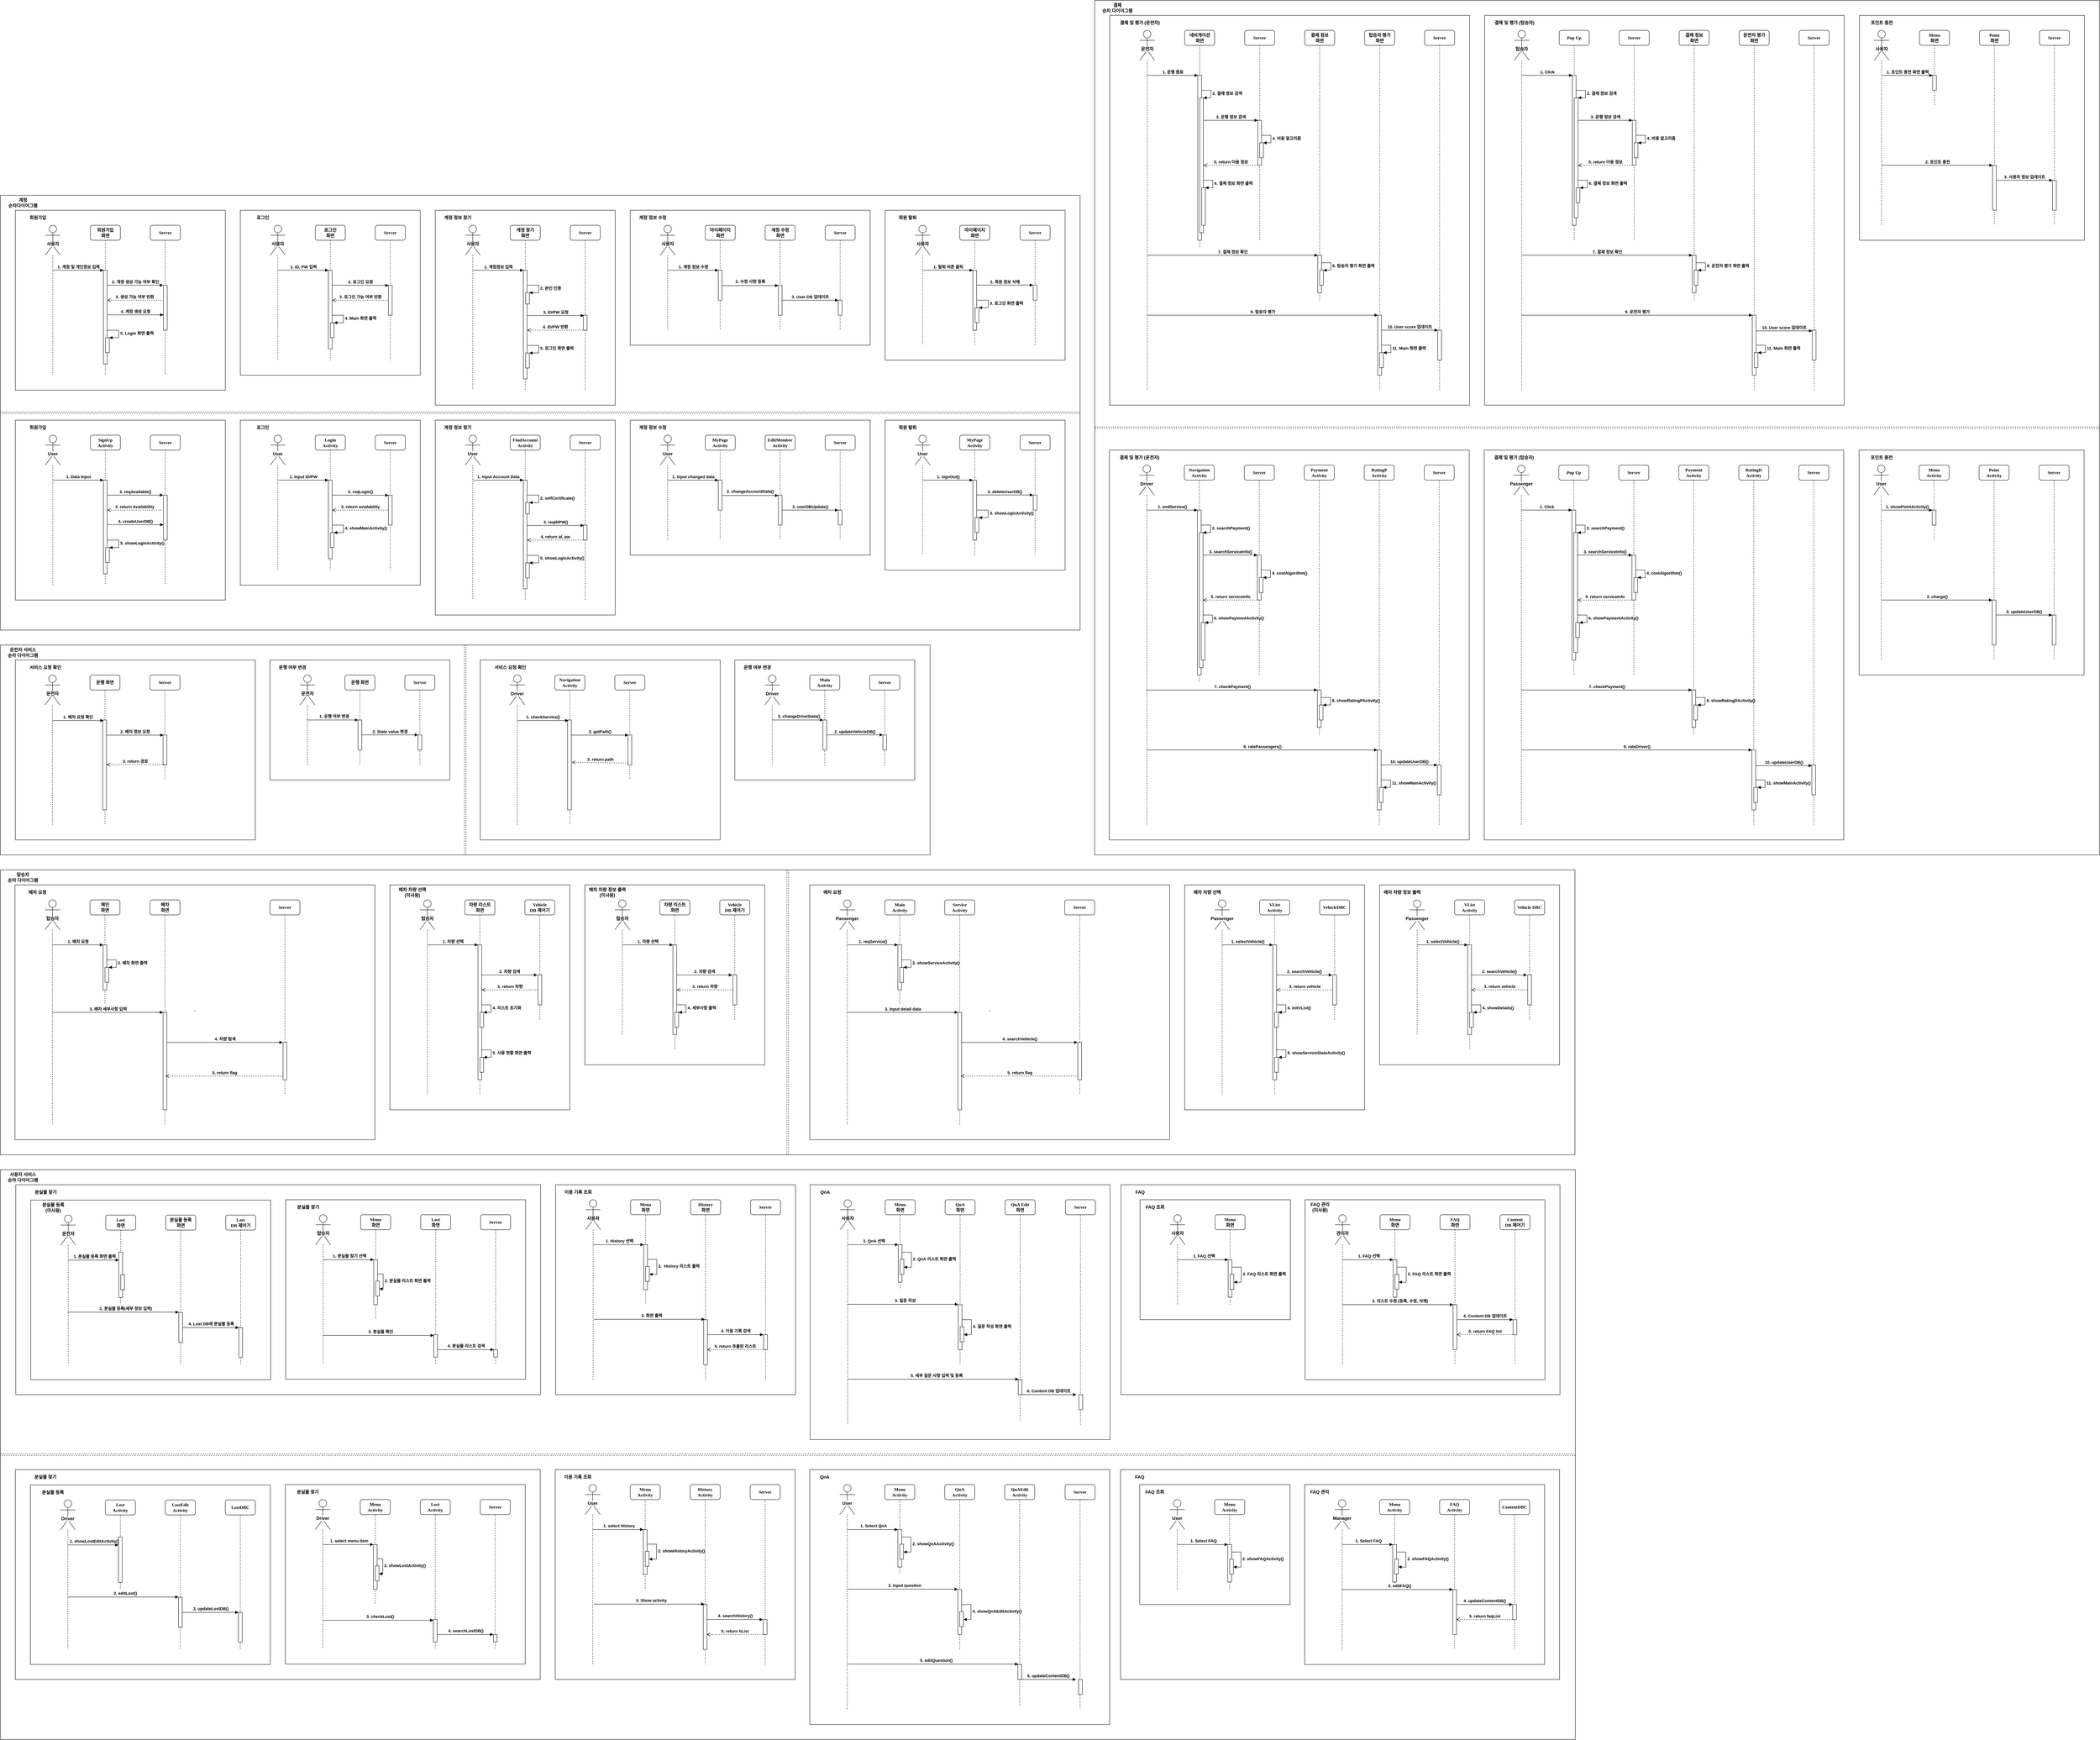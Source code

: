 <mxfile version="13.0.3" type="device"><diagram name="Page-1" id="13e1069c-82ec-6db2-03f1-153e76fe0fe0"><mxGraphModel dx="2774" dy="3174" grid="1" gridSize="10" guides="1" tooltips="1" connect="1" arrows="1" fold="1" page="0" pageScale="1" pageWidth="1100" pageHeight="850" background="none" math="0" shadow="0"><root><mxCell id="0"/><mxCell id="1" parent="0"/><mxCell id="na21L3jsR2h7hZyXLW1m-298" value="" style="rounded=0;whiteSpace=wrap;html=1;fillColor=#ffffff;fontStyle=1" parent="1" vertex="1"><mxGeometry x="-400" y="1280" width="4201" height="1520" as="geometry"/></mxCell><mxCell id="skdkfFyY3-uKl0BYiQaZ-1" value="" style="rounded=0;whiteSpace=wrap;html=1;fillColor=#ffffff;fontStyle=1" parent="1" vertex="1"><mxGeometry x="2519" y="-1840" width="2680" height="2280" as="geometry"/></mxCell><mxCell id="KqbfvZF_G6MISodVJNz8-206" value="" style="rounded=0;whiteSpace=wrap;html=1;fillColor=#ffffff;fontStyle=1" parent="1" vertex="1"><mxGeometry x="-400" y="-1320" width="2880" height="1160" as="geometry"/></mxCell><mxCell id="jcmyDOFWcChlATNQwR3L-158" value="" style="rounded=0;whiteSpace=wrap;html=1;fillColor=#ffffff;fontStyle=1" parent="1" vertex="1"><mxGeometry x="-400" y="480" width="4200" height="760" as="geometry"/></mxCell><mxCell id="jcmyDOFWcChlATNQwR3L-107" value="`" style="rounded=0;whiteSpace=wrap;html=1;fillColor=none;fontStyle=1" parent="1" vertex="1"><mxGeometry x="-361" y="520" width="960" height="680" as="geometry"/></mxCell><mxCell id="KqbfvZF_G6MISodVJNz8-64" value="" style="rounded=0;whiteSpace=wrap;html=1;fillColor=none;fontStyle=1" parent="1" vertex="1"><mxGeometry x="-360" y="-720" width="560" height="480" as="geometry"/></mxCell><mxCell id="jcmyDOFWcChlATNQwR3L-348" value="" style="rounded=0;whiteSpace=wrap;html=1;fillColor=none;fontStyle=1" parent="1" vertex="1"><mxGeometry x="4559" y="-1800" width="600" height="600" as="geometry"/></mxCell><mxCell id="jcmyDOFWcChlATNQwR3L-301" value="" style="rounded=0;whiteSpace=wrap;html=1;fillColor=none;fontStyle=1" parent="1" vertex="1"><mxGeometry x="3559" y="-1800" width="959" height="1040" as="geometry"/></mxCell><mxCell id="jcmyDOFWcChlATNQwR3L-287" value="" style="rounded=0;whiteSpace=wrap;html=1;fillColor=none;fontStyle=1" parent="1" vertex="1"><mxGeometry x="2559" y="-1800" width="960" height="1040" as="geometry"/></mxCell><mxCell id="jcmyDOFWcChlATNQwR3L-142" value="" style="rounded=0;whiteSpace=wrap;html=1;fillColor=none;fontStyle=1" parent="1" vertex="1"><mxGeometry x="639" y="520" width="480" height="600" as="geometry"/></mxCell><mxCell id="7baba1c4bc27f4b0-8" value="&lt;span&gt;메인&lt;br&gt;화면&lt;br&gt;&lt;/span&gt;" style="shape=umlLifeline;perimeter=lifelinePerimeter;whiteSpace=wrap;html=1;container=1;collapsible=0;recursiveResize=0;outlineConnect=0;rounded=1;shadow=0;comic=0;labelBackgroundColor=none;strokeWidth=1;fontFamily=Verdana;fontSize=12;align=center;fontStyle=1" parent="1" vertex="1"><mxGeometry x="-161" y="560" width="80" height="280" as="geometry"/></mxCell><mxCell id="7baba1c4bc27f4b0-9" value="" style="html=1;points=[];perimeter=orthogonalPerimeter;rounded=0;shadow=0;comic=0;labelBackgroundColor=none;strokeWidth=1;fontFamily=Verdana;fontSize=12;align=center;fontStyle=1" parent="7baba1c4bc27f4b0-8" vertex="1"><mxGeometry x="35" y="120" width="10" height="120" as="geometry"/></mxCell><mxCell id="jcmyDOFWcChlATNQwR3L-3" value="&lt;span&gt;배차 요청&lt;br&gt;&lt;/span&gt;" style="text;html=1;strokeColor=none;fillColor=none;align=center;verticalAlign=middle;whiteSpace=wrap;rounded=0;fontStyle=1" parent="1" vertex="1"><mxGeometry x="-361" y="520" width="120" height="40" as="geometry"/></mxCell><mxCell id="jcmyDOFWcChlATNQwR3L-8" value="&lt;span&gt;배차&lt;br&gt;화면&lt;br&gt;&lt;/span&gt;" style="shape=umlLifeline;perimeter=lifelinePerimeter;whiteSpace=wrap;html=1;container=1;collapsible=0;recursiveResize=0;outlineConnect=0;rounded=1;shadow=0;comic=0;labelBackgroundColor=none;strokeWidth=1;fontFamily=Verdana;fontSize=12;align=center;fontStyle=1" parent="1" vertex="1"><mxGeometry x="-1" y="560" width="80" height="600" as="geometry"/></mxCell><mxCell id="jcmyDOFWcChlATNQwR3L-9" value="" style="html=1;points=[];perimeter=orthogonalPerimeter;rounded=0;shadow=0;comic=0;labelBackgroundColor=none;strokeWidth=1;fontFamily=Verdana;fontSize=12;align=center;fontStyle=1" parent="jcmyDOFWcChlATNQwR3L-8" vertex="1"><mxGeometry x="35" y="300" width="10" height="260" as="geometry"/></mxCell><mxCell id="jcmyDOFWcChlATNQwR3L-11" value="탑승자" style="shape=umlLifeline;participant=umlActor;perimeter=lifelinePerimeter;whiteSpace=wrap;html=1;container=1;collapsible=0;recursiveResize=0;verticalAlign=top;spacingTop=36;labelBackgroundColor=#ffffff;outlineConnect=0;fillColor=none;size=80;fontStyle=1" parent="1" vertex="1"><mxGeometry x="-281" y="560" width="40" height="600" as="geometry"/></mxCell><mxCell id="jcmyDOFWcChlATNQwR3L-26" value="1. 배차 요청" style="html=1;verticalAlign=bottom;endArrow=block;fontStyle=1" parent="jcmyDOFWcChlATNQwR3L-11" target="7baba1c4bc27f4b0-9" edge="1"><mxGeometry width="80" relative="1" as="geometry"><mxPoint x="20" y="120" as="sourcePoint"/><mxPoint x="100" y="120" as="targetPoint"/></mxGeometry></mxCell><mxCell id="jcmyDOFWcChlATNQwR3L-31" value="&lt;span&gt;Server&lt;br&gt;&lt;/span&gt;" style="shape=umlLifeline;perimeter=lifelinePerimeter;whiteSpace=wrap;html=1;container=1;collapsible=0;recursiveResize=0;outlineConnect=0;rounded=1;shadow=0;comic=0;labelBackgroundColor=none;strokeWidth=1;fontFamily=Verdana;fontSize=12;align=center;fontStyle=1" parent="1" vertex="1"><mxGeometry x="319" y="560" width="80" height="520" as="geometry"/></mxCell><mxCell id="jcmyDOFWcChlATNQwR3L-32" value="" style="html=1;points=[];perimeter=orthogonalPerimeter;rounded=0;shadow=0;comic=0;labelBackgroundColor=none;strokeWidth=1;fontFamily=Verdana;fontSize=12;align=center;fontStyle=1" parent="jcmyDOFWcChlATNQwR3L-31" vertex="1"><mxGeometry x="35" y="380" width="10" height="100" as="geometry"/></mxCell><mxCell id="jcmyDOFWcChlATNQwR3L-77" value="3. 배차 세부사항 입력" style="html=1;verticalAlign=bottom;endArrow=block;fontStyle=1" parent="1" source="jcmyDOFWcChlATNQwR3L-11" target="jcmyDOFWcChlATNQwR3L-9" edge="1"><mxGeometry width="80" relative="1" as="geometry"><mxPoint x="-261" y="879.5" as="sourcePoint"/><mxPoint x="-181" y="879.5" as="targetPoint"/><Array as="points"><mxPoint x="-181" y="860"/></Array></mxGeometry></mxCell><mxCell id="jcmyDOFWcChlATNQwR3L-98" value="4. 차량 탐색" style="html=1;verticalAlign=bottom;endArrow=block;entryX=-0.1;entryY=0.002;entryDx=0;entryDy=0;entryPerimeter=0;fontStyle=1" parent="1" source="jcmyDOFWcChlATNQwR3L-9" target="jcmyDOFWcChlATNQwR3L-32" edge="1"><mxGeometry width="80" relative="1" as="geometry"><mxPoint x="204" y="940.2" as="sourcePoint"/><mxPoint x="279" y="1000" as="targetPoint"/></mxGeometry></mxCell><mxCell id="jcmyDOFWcChlATNQwR3L-106" value="5. return flag" style="html=1;verticalAlign=bottom;endArrow=open;dashed=1;endSize=8;exitX=0.5;exitY=0.875;exitDx=0;exitDy=0;exitPerimeter=0;fontStyle=1" parent="1" edge="1"><mxGeometry relative="1" as="geometry"><mxPoint x="355" y="1030" as="sourcePoint"/><mxPoint x="40" y="1030" as="targetPoint"/></mxGeometry></mxCell><mxCell id="jcmyDOFWcChlATNQwR3L-111" value="&lt;span&gt;배차 차량 선택&lt;br&gt;(미사용)&lt;br&gt;&lt;/span&gt;" style="text;html=1;strokeColor=none;fillColor=none;align=center;verticalAlign=middle;whiteSpace=wrap;rounded=0;fontStyle=1" parent="1" vertex="1"><mxGeometry x="639" y="520" width="120" height="40" as="geometry"/></mxCell><mxCell id="jcmyDOFWcChlATNQwR3L-116" value="탑승자" style="shape=umlLifeline;participant=umlActor;perimeter=lifelinePerimeter;whiteSpace=wrap;html=1;container=1;collapsible=0;recursiveResize=0;verticalAlign=top;spacingTop=36;labelBackgroundColor=#ffffff;outlineConnect=0;fillColor=none;size=80;fontStyle=1" parent="1" vertex="1"><mxGeometry x="719" y="560" width="40" height="520" as="geometry"/></mxCell><mxCell id="jcmyDOFWcChlATNQwR3L-131" value="1. 차량 선택" style="html=1;verticalAlign=bottom;endArrow=block;fontStyle=1" parent="jcmyDOFWcChlATNQwR3L-116" target="jcmyDOFWcChlATNQwR3L-124" edge="1"><mxGeometry width="80" relative="1" as="geometry"><mxPoint x="20" y="120" as="sourcePoint"/><mxPoint x="100" y="120" as="targetPoint"/></mxGeometry></mxCell><mxCell id="jcmyDOFWcChlATNQwR3L-123" value="&lt;span&gt;차량 리스트&lt;br&gt;화면&lt;br&gt;&lt;/span&gt;" style="shape=umlLifeline;perimeter=lifelinePerimeter;whiteSpace=wrap;html=1;container=1;collapsible=0;recursiveResize=0;outlineConnect=0;rounded=1;shadow=0;comic=0;labelBackgroundColor=none;strokeWidth=1;fontFamily=Verdana;fontSize=12;align=center;fontStyle=1" parent="1" vertex="1"><mxGeometry x="839" y="560" width="80" height="520" as="geometry"/></mxCell><mxCell id="jcmyDOFWcChlATNQwR3L-124" value="" style="html=1;points=[];perimeter=orthogonalPerimeter;rounded=0;shadow=0;comic=0;labelBackgroundColor=none;strokeWidth=1;fontFamily=Verdana;fontSize=12;align=center;fontStyle=1" parent="jcmyDOFWcChlATNQwR3L-123" vertex="1"><mxGeometry x="35" y="120" width="10" height="360" as="geometry"/></mxCell><mxCell id="jcmyDOFWcChlATNQwR3L-137" value="" style="html=1;points=[];perimeter=orthogonalPerimeter;rounded=0;fillColor=#ffffff;fontStyle=1" parent="jcmyDOFWcChlATNQwR3L-123" vertex="1"><mxGeometry x="40" y="300" width="10" height="40" as="geometry"/></mxCell><mxCell id="jcmyDOFWcChlATNQwR3L-138" value="4. 리스트 초기화" style="edgeStyle=orthogonalEdgeStyle;html=1;align=left;spacingLeft=2;endArrow=block;rounded=0;entryX=1;entryY=0;fontStyle=1" parent="jcmyDOFWcChlATNQwR3L-123" target="jcmyDOFWcChlATNQwR3L-137" edge="1"><mxGeometry relative="1" as="geometry"><mxPoint x="45" y="280" as="sourcePoint"/><Array as="points"><mxPoint x="70" y="280"/></Array></mxGeometry></mxCell><mxCell id="jcmyDOFWcChlATNQwR3L-140" value="" style="html=1;points=[];perimeter=orthogonalPerimeter;rounded=0;fillColor=#ffffff;fontStyle=1" parent="jcmyDOFWcChlATNQwR3L-123" vertex="1"><mxGeometry x="40" y="420" width="10" height="40" as="geometry"/></mxCell><mxCell id="jcmyDOFWcChlATNQwR3L-141" value="5. 사용 현황 화면 출력" style="edgeStyle=orthogonalEdgeStyle;html=1;align=left;spacingLeft=2;endArrow=block;rounded=0;entryX=1;entryY=0;fontStyle=1" parent="jcmyDOFWcChlATNQwR3L-123" target="jcmyDOFWcChlATNQwR3L-140" edge="1"><mxGeometry relative="1" as="geometry"><mxPoint x="45" y="400" as="sourcePoint"/><Array as="points"><mxPoint x="70" y="400"/></Array></mxGeometry></mxCell><mxCell id="jcmyDOFWcChlATNQwR3L-133" value="&lt;span&gt;Vehicle&lt;br&gt;DB 제어기&lt;br&gt;&lt;/span&gt;" style="shape=umlLifeline;perimeter=lifelinePerimeter;whiteSpace=wrap;html=1;container=1;collapsible=0;recursiveResize=0;outlineConnect=0;rounded=1;shadow=0;comic=0;labelBackgroundColor=none;strokeWidth=1;fontFamily=Verdana;fontSize=12;align=center;fontStyle=1" parent="1" vertex="1"><mxGeometry x="999" y="560" width="80" height="320" as="geometry"/></mxCell><mxCell id="jcmyDOFWcChlATNQwR3L-134" value="" style="html=1;points=[];perimeter=orthogonalPerimeter;rounded=0;shadow=0;comic=0;labelBackgroundColor=none;strokeWidth=1;fontFamily=Verdana;fontSize=12;align=center;fontStyle=1" parent="jcmyDOFWcChlATNQwR3L-133" vertex="1"><mxGeometry x="35" y="200" width="10" height="80" as="geometry"/></mxCell><mxCell id="jcmyDOFWcChlATNQwR3L-135" value="2. 차량 검색" style="html=1;verticalAlign=bottom;endArrow=block;entryX=-0.2;entryY=0.004;entryDx=0;entryDy=0;entryPerimeter=0;fontStyle=1" parent="1" source="jcmyDOFWcChlATNQwR3L-124" target="jcmyDOFWcChlATNQwR3L-134" edge="1"><mxGeometry width="80" relative="1" as="geometry"><mxPoint x="919" y="760" as="sourcePoint"/><mxPoint x="999" y="760" as="targetPoint"/></mxGeometry></mxCell><mxCell id="jcmyDOFWcChlATNQwR3L-136" value="3. return 차량" style="html=1;verticalAlign=bottom;endArrow=open;dashed=1;endSize=8;fontStyle=1" parent="1" source="jcmyDOFWcChlATNQwR3L-134" target="jcmyDOFWcChlATNQwR3L-124" edge="1"><mxGeometry relative="1" as="geometry"><mxPoint x="999" y="800" as="sourcePoint"/><mxPoint x="909" y="800" as="targetPoint"/><Array as="points"><mxPoint x="919" y="800"/></Array></mxGeometry></mxCell><mxCell id="jcmyDOFWcChlATNQwR3L-143" value="" style="rounded=0;whiteSpace=wrap;html=1;fillColor=none;fontStyle=1" parent="1" vertex="1"><mxGeometry x="1159" y="520" width="480" height="480" as="geometry"/></mxCell><mxCell id="jcmyDOFWcChlATNQwR3L-144" value="&lt;span&gt;배차 차량 정보 출력&lt;br&gt;(미사용)&lt;br&gt;&lt;/span&gt;" style="text;html=1;strokeColor=none;fillColor=none;align=center;verticalAlign=middle;whiteSpace=wrap;rounded=0;fontStyle=1" parent="1" vertex="1"><mxGeometry x="1159" y="520" width="120" height="40" as="geometry"/></mxCell><mxCell id="jcmyDOFWcChlATNQwR3L-145" value="탑승자" style="shape=umlLifeline;participant=umlActor;perimeter=lifelinePerimeter;whiteSpace=wrap;html=1;container=1;collapsible=0;recursiveResize=0;verticalAlign=top;spacingTop=36;labelBackgroundColor=#ffffff;outlineConnect=0;fillColor=none;size=80;fontStyle=1" parent="1" vertex="1"><mxGeometry x="1239" y="560" width="40" height="360" as="geometry"/></mxCell><mxCell id="jcmyDOFWcChlATNQwR3L-146" value="1. 차량 선택" style="html=1;verticalAlign=bottom;endArrow=block;fontStyle=1" parent="jcmyDOFWcChlATNQwR3L-145" target="jcmyDOFWcChlATNQwR3L-148" edge="1"><mxGeometry width="80" relative="1" as="geometry"><mxPoint x="20" y="120" as="sourcePoint"/><mxPoint x="100" y="120" as="targetPoint"/></mxGeometry></mxCell><mxCell id="jcmyDOFWcChlATNQwR3L-147" value="&lt;span&gt;차량 리스트&lt;br&gt;화면&lt;br&gt;&lt;/span&gt;" style="shape=umlLifeline;perimeter=lifelinePerimeter;whiteSpace=wrap;html=1;container=1;collapsible=0;recursiveResize=0;outlineConnect=0;rounded=1;shadow=0;comic=0;labelBackgroundColor=none;strokeWidth=1;fontFamily=Verdana;fontSize=12;align=center;fontStyle=1" parent="1" vertex="1"><mxGeometry x="1359" y="560" width="80" height="400" as="geometry"/></mxCell><mxCell id="jcmyDOFWcChlATNQwR3L-148" value="" style="html=1;points=[];perimeter=orthogonalPerimeter;rounded=0;shadow=0;comic=0;labelBackgroundColor=none;strokeWidth=1;fontFamily=Verdana;fontSize=12;align=center;fontStyle=1" parent="jcmyDOFWcChlATNQwR3L-147" vertex="1"><mxGeometry x="35" y="120" width="10" height="240" as="geometry"/></mxCell><mxCell id="jcmyDOFWcChlATNQwR3L-149" value="" style="html=1;points=[];perimeter=orthogonalPerimeter;rounded=0;fillColor=#ffffff;fontStyle=1" parent="jcmyDOFWcChlATNQwR3L-147" vertex="1"><mxGeometry x="40" y="300" width="10" height="40" as="geometry"/></mxCell><mxCell id="jcmyDOFWcChlATNQwR3L-150" value="4. 세부사항 출력" style="edgeStyle=orthogonalEdgeStyle;html=1;align=left;spacingLeft=2;endArrow=block;rounded=0;entryX=1;entryY=0;fontStyle=1" parent="jcmyDOFWcChlATNQwR3L-147" target="jcmyDOFWcChlATNQwR3L-149" edge="1"><mxGeometry relative="1" as="geometry"><mxPoint x="45" y="280" as="sourcePoint"/><Array as="points"><mxPoint x="70" y="280"/></Array></mxGeometry></mxCell><mxCell id="jcmyDOFWcChlATNQwR3L-153" value="&lt;span&gt;Vehicle&lt;br&gt;DB 제어기&lt;br&gt;&lt;/span&gt;" style="shape=umlLifeline;perimeter=lifelinePerimeter;whiteSpace=wrap;html=1;container=1;collapsible=0;recursiveResize=0;outlineConnect=0;rounded=1;shadow=0;comic=0;labelBackgroundColor=none;strokeWidth=1;fontFamily=Verdana;fontSize=12;align=center;fontStyle=1" parent="1" vertex="1"><mxGeometry x="1519" y="560" width="80" height="320" as="geometry"/></mxCell><mxCell id="jcmyDOFWcChlATNQwR3L-154" value="" style="html=1;points=[];perimeter=orthogonalPerimeter;rounded=0;shadow=0;comic=0;labelBackgroundColor=none;strokeWidth=1;fontFamily=Verdana;fontSize=12;align=center;fontStyle=1" parent="jcmyDOFWcChlATNQwR3L-153" vertex="1"><mxGeometry x="35" y="200" width="10" height="80" as="geometry"/></mxCell><mxCell id="jcmyDOFWcChlATNQwR3L-155" value="2. 차량 검색" style="html=1;verticalAlign=bottom;endArrow=block;entryX=-0.2;entryY=0.004;entryDx=0;entryDy=0;entryPerimeter=0;fontStyle=1" parent="1" source="jcmyDOFWcChlATNQwR3L-148" target="jcmyDOFWcChlATNQwR3L-154" edge="1"><mxGeometry width="80" relative="1" as="geometry"><mxPoint x="1439" y="760" as="sourcePoint"/><mxPoint x="1519" y="760" as="targetPoint"/></mxGeometry></mxCell><mxCell id="jcmyDOFWcChlATNQwR3L-156" value="3. return 차량" style="html=1;verticalAlign=bottom;endArrow=open;dashed=1;endSize=8;fontStyle=1" parent="1" source="jcmyDOFWcChlATNQwR3L-154" target="jcmyDOFWcChlATNQwR3L-148" edge="1"><mxGeometry relative="1" as="geometry"><mxPoint x="1519" y="800" as="sourcePoint"/><mxPoint x="1429" y="800" as="targetPoint"/><Array as="points"><mxPoint x="1439" y="800"/></Array></mxGeometry></mxCell><mxCell id="jcmyDOFWcChlATNQwR3L-159" value="&lt;span&gt;탑승자&lt;br&gt;순차 다이어그램&lt;br&gt;&lt;/span&gt;" style="text;html=1;strokeColor=none;fillColor=none;align=center;verticalAlign=middle;whiteSpace=wrap;rounded=0;fontStyle=1" parent="1" vertex="1"><mxGeometry x="-400" y="480" width="120" height="40" as="geometry"/></mxCell><mxCell id="jcmyDOFWcChlATNQwR3L-161" value="&lt;span&gt;네비게이션&lt;br&gt;화면&lt;br&gt;&lt;/span&gt;" style="shape=umlLifeline;perimeter=lifelinePerimeter;whiteSpace=wrap;html=1;container=1;collapsible=0;recursiveResize=0;outlineConnect=0;rounded=1;shadow=0;comic=0;labelBackgroundColor=none;strokeWidth=1;fontFamily=Verdana;fontSize=12;align=center;fontStyle=1" parent="1" vertex="1"><mxGeometry x="2759" y="-1760" width="80" height="580" as="geometry"/></mxCell><mxCell id="jcmyDOFWcChlATNQwR3L-162" value="" style="html=1;points=[];perimeter=orthogonalPerimeter;rounded=0;shadow=0;comic=0;labelBackgroundColor=none;strokeWidth=1;fontFamily=Verdana;fontSize=12;align=center;fontStyle=1" parent="jcmyDOFWcChlATNQwR3L-161" vertex="1"><mxGeometry x="35" y="120" width="10" height="440" as="geometry"/></mxCell><mxCell id="jcmyDOFWcChlATNQwR3L-186" value="" style="html=1;points=[];perimeter=orthogonalPerimeter;rounded=0;fillColor=#ffffff;fontStyle=1" parent="jcmyDOFWcChlATNQwR3L-161" vertex="1"><mxGeometry x="40" y="180" width="10" height="360" as="geometry"/></mxCell><mxCell id="jcmyDOFWcChlATNQwR3L-187" value="2. 결제 정보 검색" style="edgeStyle=orthogonalEdgeStyle;html=1;align=left;spacingLeft=2;endArrow=block;rounded=0;entryX=1;entryY=0;fontStyle=1" parent="jcmyDOFWcChlATNQwR3L-161" target="jcmyDOFWcChlATNQwR3L-186" edge="1"><mxGeometry relative="1" as="geometry"><mxPoint x="45" y="160" as="sourcePoint"/><Array as="points"><mxPoint x="70" y="160"/></Array></mxGeometry></mxCell><mxCell id="jcmyDOFWcChlATNQwR3L-198" value="" style="html=1;points=[];perimeter=orthogonalPerimeter;rounded=0;fillColor=#ffffff;fontStyle=1" parent="jcmyDOFWcChlATNQwR3L-161" vertex="1"><mxGeometry x="45" y="420" width="10" height="100" as="geometry"/></mxCell><mxCell id="jcmyDOFWcChlATNQwR3L-199" value="6. 결제 정보 화면 출력" style="edgeStyle=orthogonalEdgeStyle;html=1;align=left;spacingLeft=2;endArrow=block;rounded=0;entryX=1;entryY=0;fontStyle=1" parent="jcmyDOFWcChlATNQwR3L-161" target="jcmyDOFWcChlATNQwR3L-198" edge="1"><mxGeometry relative="1" as="geometry"><mxPoint x="50" y="400" as="sourcePoint"/><Array as="points"><mxPoint x="75" y="400"/></Array></mxGeometry></mxCell><mxCell id="jcmyDOFWcChlATNQwR3L-163" value="결제 및 평가 (운전자)" style="text;html=1;strokeColor=none;fillColor=none;align=center;verticalAlign=middle;whiteSpace=wrap;rounded=0;fontStyle=1" parent="1" vertex="1"><mxGeometry x="2560" y="-1800" width="159" height="40" as="geometry"/></mxCell><mxCell id="jcmyDOFWcChlATNQwR3L-168" value="운전자" style="shape=umlLifeline;participant=umlActor;perimeter=lifelinePerimeter;whiteSpace=wrap;html=1;container=1;collapsible=0;recursiveResize=0;verticalAlign=top;spacingTop=36;labelBackgroundColor=#ffffff;outlineConnect=0;fillColor=none;size=80;fontStyle=1" parent="1" vertex="1"><mxGeometry x="2639" y="-1760" width="40" height="960" as="geometry"/></mxCell><mxCell id="jcmyDOFWcChlATNQwR3L-169" value="1. 운행 종료" style="html=1;verticalAlign=bottom;endArrow=block;fontStyle=1" parent="jcmyDOFWcChlATNQwR3L-168" target="jcmyDOFWcChlATNQwR3L-162" edge="1"><mxGeometry width="80" relative="1" as="geometry"><mxPoint x="20" y="120" as="sourcePoint"/><mxPoint x="100" y="120" as="targetPoint"/></mxGeometry></mxCell><mxCell id="jcmyDOFWcChlATNQwR3L-286" value="9. 탑승자 평가" style="html=1;verticalAlign=bottom;endArrow=block;fontStyle=1" parent="jcmyDOFWcChlATNQwR3L-168" target="jcmyDOFWcChlATNQwR3L-201" edge="1"><mxGeometry width="80" relative="1" as="geometry"><mxPoint x="20" y="760" as="sourcePoint"/><mxPoint x="100" y="760" as="targetPoint"/></mxGeometry></mxCell><mxCell id="jcmyDOFWcChlATNQwR3L-183" value="Server" style="shape=umlLifeline;perimeter=lifelinePerimeter;whiteSpace=wrap;html=1;container=1;collapsible=0;recursiveResize=0;outlineConnect=0;rounded=1;shadow=0;comic=0;labelBackgroundColor=none;strokeWidth=1;fontFamily=Verdana;fontSize=12;align=center;fontStyle=1" parent="1" vertex="1"><mxGeometry x="2919" y="-1760" width="80" height="560" as="geometry"/></mxCell><mxCell id="jcmyDOFWcChlATNQwR3L-184" value="" style="html=1;points=[];perimeter=orthogonalPerimeter;rounded=0;shadow=0;comic=0;labelBackgroundColor=none;strokeWidth=1;fontFamily=Verdana;fontSize=12;align=center;fontStyle=1" parent="jcmyDOFWcChlATNQwR3L-183" vertex="1"><mxGeometry x="35" y="240" width="10" height="120" as="geometry"/></mxCell><mxCell id="jcmyDOFWcChlATNQwR3L-194" value="" style="html=1;points=[];perimeter=orthogonalPerimeter;rounded=0;fillColor=#ffffff;fontStyle=1" parent="jcmyDOFWcChlATNQwR3L-183" vertex="1"><mxGeometry x="40" y="300" width="10" height="40" as="geometry"/></mxCell><mxCell id="jcmyDOFWcChlATNQwR3L-195" value="4. 비용 알고리즘" style="edgeStyle=orthogonalEdgeStyle;html=1;align=left;spacingLeft=2;endArrow=block;rounded=0;entryX=1;entryY=0;fontStyle=1" parent="jcmyDOFWcChlATNQwR3L-183" target="jcmyDOFWcChlATNQwR3L-194" edge="1"><mxGeometry relative="1" as="geometry"><mxPoint x="45" y="280" as="sourcePoint"/><Array as="points"><mxPoint x="70" y="280"/></Array></mxGeometry></mxCell><mxCell id="jcmyDOFWcChlATNQwR3L-188" value="3. 운행 정보 검색" style="html=1;verticalAlign=bottom;endArrow=block;fontStyle=1" parent="1" source="jcmyDOFWcChlATNQwR3L-186" target="jcmyDOFWcChlATNQwR3L-184" edge="1"><mxGeometry width="80" relative="1" as="geometry"><mxPoint x="2839" y="-1560" as="sourcePoint"/><mxPoint x="2919" y="-1560" as="targetPoint"/><Array as="points"><mxPoint x="2939" y="-1520"/></Array></mxGeometry></mxCell><mxCell id="jcmyDOFWcChlATNQwR3L-191" value="5. return 이용 정보" style="html=1;verticalAlign=bottom;endArrow=open;dashed=1;endSize=8;fontStyle=1" parent="1" edge="1"><mxGeometry relative="1" as="geometry"><mxPoint x="2954" y="-1400" as="sourcePoint"/><mxPoint x="2809" y="-1400" as="targetPoint"/></mxGeometry></mxCell><mxCell id="jcmyDOFWcChlATNQwR3L-200" value="&lt;span&gt;탑승자 평가&lt;br&gt;화면&lt;br&gt;&lt;/span&gt;" style="shape=umlLifeline;perimeter=lifelinePerimeter;whiteSpace=wrap;html=1;container=1;collapsible=0;recursiveResize=0;outlineConnect=0;rounded=1;shadow=0;comic=0;labelBackgroundColor=none;strokeWidth=1;fontFamily=Verdana;fontSize=12;align=center;fontStyle=1" parent="1" vertex="1"><mxGeometry x="3239" y="-1760" width="80" height="960" as="geometry"/></mxCell><mxCell id="jcmyDOFWcChlATNQwR3L-201" value="" style="html=1;points=[];perimeter=orthogonalPerimeter;rounded=0;shadow=0;comic=0;labelBackgroundColor=none;strokeWidth=1;fontFamily=Verdana;fontSize=12;align=center;fontStyle=1" parent="jcmyDOFWcChlATNQwR3L-200" vertex="1"><mxGeometry x="35" y="760" width="10" height="160" as="geometry"/></mxCell><mxCell id="jcmyDOFWcChlATNQwR3L-208" value="" style="html=1;points=[];perimeter=orthogonalPerimeter;rounded=0;fillColor=#ffffff;fontStyle=1" parent="jcmyDOFWcChlATNQwR3L-200" vertex="1"><mxGeometry x="40" y="860" width="10" height="40" as="geometry"/></mxCell><mxCell id="jcmyDOFWcChlATNQwR3L-209" value="11. Main 화면 출력" style="edgeStyle=orthogonalEdgeStyle;html=1;align=left;spacingLeft=2;endArrow=block;rounded=0;entryX=1;entryY=0;fontStyle=1" parent="jcmyDOFWcChlATNQwR3L-200" target="jcmyDOFWcChlATNQwR3L-208" edge="1"><mxGeometry relative="1" as="geometry"><mxPoint x="45" y="840" as="sourcePoint"/><Array as="points"><mxPoint x="70" y="840"/></Array></mxGeometry></mxCell><mxCell id="jcmyDOFWcChlATNQwR3L-205" value="&lt;span&gt;Server&lt;br&gt;&lt;/span&gt;" style="shape=umlLifeline;perimeter=lifelinePerimeter;whiteSpace=wrap;html=1;container=1;collapsible=0;recursiveResize=0;outlineConnect=0;rounded=1;shadow=0;comic=0;labelBackgroundColor=none;strokeWidth=1;fontFamily=Verdana;fontSize=12;align=center;fontStyle=1" parent="1" vertex="1"><mxGeometry x="3399" y="-1760" width="80" height="960" as="geometry"/></mxCell><mxCell id="jcmyDOFWcChlATNQwR3L-206" value="" style="html=1;points=[];perimeter=orthogonalPerimeter;rounded=0;shadow=0;comic=0;labelBackgroundColor=none;strokeWidth=1;fontFamily=Verdana;fontSize=12;align=center;fontStyle=1" parent="jcmyDOFWcChlATNQwR3L-205" vertex="1"><mxGeometry x="35" y="800" width="10" height="80" as="geometry"/></mxCell><mxCell id="jcmyDOFWcChlATNQwR3L-207" value="10. User score 업데이트" style="html=1;verticalAlign=bottom;endArrow=block;exitX=1;exitY=0.325;exitDx=0;exitDy=0;exitPerimeter=0;fontStyle=1" parent="1" edge="1"><mxGeometry width="80" relative="1" as="geometry"><mxPoint x="3284" y="-960" as="sourcePoint"/><mxPoint x="3434" y="-960" as="targetPoint"/></mxGeometry></mxCell><mxCell id="jcmyDOFWcChlATNQwR3L-248" value="결제 및 평가 (탑승자)" style="text;html=1;strokeColor=none;fillColor=none;align=center;verticalAlign=middle;whiteSpace=wrap;rounded=0;fontStyle=1" parent="1" vertex="1"><mxGeometry x="3559" y="-1800" width="159" height="40" as="geometry"/></mxCell><mxCell id="jcmyDOFWcChlATNQwR3L-249" value="탑승자" style="shape=umlLifeline;participant=umlActor;perimeter=lifelinePerimeter;whiteSpace=wrap;html=1;container=1;collapsible=0;recursiveResize=0;verticalAlign=top;spacingTop=36;labelBackgroundColor=#ffffff;outlineConnect=0;fillColor=none;size=80;fontStyle=1" parent="1" vertex="1"><mxGeometry x="3638" y="-1760" width="40" height="960" as="geometry"/></mxCell><mxCell id="jcmyDOFWcChlATNQwR3L-268" value="1. Click" style="html=1;verticalAlign=bottom;endArrow=block;fontStyle=1" parent="jcmyDOFWcChlATNQwR3L-249" target="jcmyDOFWcChlATNQwR3L-267" edge="1"><mxGeometry width="80" relative="1" as="geometry"><mxPoint x="20" y="120" as="sourcePoint"/><mxPoint x="100" y="120" as="targetPoint"/></mxGeometry></mxCell><mxCell id="jcmyDOFWcChlATNQwR3L-292" value="7. 결제 정보 확인" style="html=1;verticalAlign=bottom;endArrow=block;fontStyle=1" parent="jcmyDOFWcChlATNQwR3L-249" target="jcmyDOFWcChlATNQwR3L-289" edge="1"><mxGeometry width="80" relative="1" as="geometry"><mxPoint x="20" y="600" as="sourcePoint"/><mxPoint x="100" y="600" as="targetPoint"/></mxGeometry></mxCell><mxCell id="jcmyDOFWcChlATNQwR3L-297" value="9. 운전자 평가" style="html=1;verticalAlign=bottom;endArrow=block;fontStyle=1" parent="jcmyDOFWcChlATNQwR3L-249" target="jcmyDOFWcChlATNQwR3L-294" edge="1"><mxGeometry width="80" relative="1" as="geometry"><mxPoint x="20" y="760" as="sourcePoint"/><mxPoint x="100" y="760" as="targetPoint"/></mxGeometry></mxCell><mxCell id="jcmyDOFWcChlATNQwR3L-266" value="&lt;span&gt;Pop Up&lt;br&gt;&lt;/span&gt;" style="shape=umlLifeline;perimeter=lifelinePerimeter;whiteSpace=wrap;html=1;container=1;collapsible=0;recursiveResize=0;outlineConnect=0;rounded=1;shadow=0;comic=0;labelBackgroundColor=none;strokeWidth=1;fontFamily=Verdana;fontSize=12;align=center;fontStyle=1" parent="1" vertex="1"><mxGeometry x="3758" y="-1760" width="80" height="560" as="geometry"/></mxCell><mxCell id="jcmyDOFWcChlATNQwR3L-267" value="" style="html=1;points=[];perimeter=orthogonalPerimeter;rounded=0;shadow=0;comic=0;labelBackgroundColor=none;strokeWidth=1;fontFamily=Verdana;fontSize=12;align=center;fontStyle=1" parent="jcmyDOFWcChlATNQwR3L-266" vertex="1"><mxGeometry x="35" y="120" width="10" height="400" as="geometry"/></mxCell><mxCell id="jcmyDOFWcChlATNQwR3L-269" value="" style="html=1;points=[];perimeter=orthogonalPerimeter;rounded=0;fillColor=#ffffff;fontStyle=1" parent="jcmyDOFWcChlATNQwR3L-266" vertex="1"><mxGeometry x="40" y="180" width="10" height="320" as="geometry"/></mxCell><mxCell id="jcmyDOFWcChlATNQwR3L-270" value="2. 결제 정보 검색" style="edgeStyle=orthogonalEdgeStyle;html=1;align=left;spacingLeft=2;endArrow=block;rounded=0;entryX=1;entryY=0;fontStyle=1" parent="jcmyDOFWcChlATNQwR3L-266" target="jcmyDOFWcChlATNQwR3L-269" edge="1"><mxGeometry relative="1" as="geometry"><mxPoint x="45" y="160" as="sourcePoint"/><Array as="points"><mxPoint x="70" y="160"/></Array></mxGeometry></mxCell><mxCell id="jcmyDOFWcChlATNQwR3L-278" value="" style="html=1;points=[];perimeter=orthogonalPerimeter;rounded=0;fillColor=#ffffff;fontStyle=1" parent="jcmyDOFWcChlATNQwR3L-266" vertex="1"><mxGeometry x="45" y="420" width="10" height="40" as="geometry"/></mxCell><mxCell id="jcmyDOFWcChlATNQwR3L-279" value="6. 결제 정보 화면 출력" style="edgeStyle=orthogonalEdgeStyle;html=1;align=left;spacingLeft=2;endArrow=block;rounded=0;entryX=1;entryY=0;fontStyle=1" parent="jcmyDOFWcChlATNQwR3L-266" target="jcmyDOFWcChlATNQwR3L-278" edge="1"><mxGeometry relative="1" as="geometry"><mxPoint x="50" y="400" as="sourcePoint"/><Array as="points"><mxPoint x="75" y="400"/></Array></mxGeometry></mxCell><mxCell id="jcmyDOFWcChlATNQwR3L-271" value="&lt;span&gt;Server&lt;br&gt;&lt;/span&gt;" style="shape=umlLifeline;perimeter=lifelinePerimeter;whiteSpace=wrap;html=1;container=1;collapsible=0;recursiveResize=0;outlineConnect=0;rounded=1;shadow=0;comic=0;labelBackgroundColor=none;strokeWidth=1;fontFamily=Verdana;fontSize=12;align=center;fontStyle=1" parent="1" vertex="1"><mxGeometry x="3918" y="-1760" width="80" height="560" as="geometry"/></mxCell><mxCell id="jcmyDOFWcChlATNQwR3L-272" value="" style="html=1;points=[];perimeter=orthogonalPerimeter;rounded=0;shadow=0;comic=0;labelBackgroundColor=none;strokeWidth=1;fontFamily=Verdana;fontSize=12;align=center;fontStyle=1" parent="jcmyDOFWcChlATNQwR3L-271" vertex="1"><mxGeometry x="35" y="240" width="10" height="120" as="geometry"/></mxCell><mxCell id="jcmyDOFWcChlATNQwR3L-273" value="" style="html=1;points=[];perimeter=orthogonalPerimeter;rounded=0;fillColor=#ffffff;fontStyle=1" parent="jcmyDOFWcChlATNQwR3L-271" vertex="1"><mxGeometry x="40" y="300" width="10" height="40" as="geometry"/></mxCell><mxCell id="jcmyDOFWcChlATNQwR3L-274" value="4. 비용 알고리즘" style="edgeStyle=orthogonalEdgeStyle;html=1;align=left;spacingLeft=2;endArrow=block;rounded=0;entryX=1;entryY=0;fontStyle=1" parent="jcmyDOFWcChlATNQwR3L-271" target="jcmyDOFWcChlATNQwR3L-273" edge="1"><mxGeometry relative="1" as="geometry"><mxPoint x="45" y="280" as="sourcePoint"/><Array as="points"><mxPoint x="70" y="280"/></Array></mxGeometry></mxCell><mxCell id="jcmyDOFWcChlATNQwR3L-276" value="3. 운행 정보 검색" style="html=1;verticalAlign=bottom;endArrow=block;fontStyle=1" parent="1" edge="1"><mxGeometry width="80" relative="1" as="geometry"><mxPoint x="3808" y="-1520" as="sourcePoint"/><mxPoint x="3953" y="-1520" as="targetPoint"/><Array as="points"><mxPoint x="3938" y="-1520"/></Array></mxGeometry></mxCell><mxCell id="jcmyDOFWcChlATNQwR3L-277" value="5. return 이용 정보" style="html=1;verticalAlign=bottom;endArrow=open;dashed=1;endSize=8;fontStyle=1" parent="1" edge="1"><mxGeometry relative="1" as="geometry"><mxPoint x="3953" y="-1400" as="sourcePoint"/><mxPoint x="3808" y="-1400" as="targetPoint"/></mxGeometry></mxCell><mxCell id="jcmyDOFWcChlATNQwR3L-280" value="&lt;span&gt;결제 정보&lt;br&gt;화면&lt;br&gt;&lt;/span&gt;" style="shape=umlLifeline;perimeter=lifelinePerimeter;whiteSpace=wrap;html=1;container=1;collapsible=0;recursiveResize=0;outlineConnect=0;rounded=1;shadow=0;comic=0;labelBackgroundColor=none;strokeWidth=1;fontFamily=Verdana;fontSize=12;align=center;fontStyle=1" parent="1" vertex="1"><mxGeometry x="3079" y="-1760" width="80" height="720" as="geometry"/></mxCell><mxCell id="jcmyDOFWcChlATNQwR3L-281" value="" style="html=1;points=[];perimeter=orthogonalPerimeter;rounded=0;shadow=0;comic=0;labelBackgroundColor=none;strokeWidth=1;fontFamily=Verdana;fontSize=12;align=center;fontStyle=1" parent="jcmyDOFWcChlATNQwR3L-280" vertex="1"><mxGeometry x="35" y="600" width="10" height="100" as="geometry"/></mxCell><mxCell id="jcmyDOFWcChlATNQwR3L-284" value="" style="html=1;points=[];perimeter=orthogonalPerimeter;rounded=0;fillColor=#ffffff;fontStyle=1" parent="jcmyDOFWcChlATNQwR3L-280" vertex="1"><mxGeometry x="40" y="640" width="10" height="40" as="geometry"/></mxCell><mxCell id="jcmyDOFWcChlATNQwR3L-285" value="8. 탑승자 평가 화면 출력" style="edgeStyle=orthogonalEdgeStyle;html=1;align=left;spacingLeft=2;endArrow=block;rounded=0;entryX=1;entryY=0;fontStyle=1" parent="jcmyDOFWcChlATNQwR3L-280" target="jcmyDOFWcChlATNQwR3L-284" edge="1"><mxGeometry relative="1" as="geometry"><mxPoint x="45" y="620" as="sourcePoint"/><Array as="points"><mxPoint x="70" y="620"/></Array></mxGeometry></mxCell><mxCell id="jcmyDOFWcChlATNQwR3L-236" value="7. 결제 정보 확인" style="html=1;verticalAlign=bottom;endArrow=block;fontStyle=1" parent="1" source="jcmyDOFWcChlATNQwR3L-168" target="jcmyDOFWcChlATNQwR3L-281" edge="1"><mxGeometry width="80" relative="1" as="geometry"><mxPoint x="2769" y="-1140" as="sourcePoint"/><mxPoint x="2804" y="-1282" as="targetPoint"/></mxGeometry></mxCell><mxCell id="jcmyDOFWcChlATNQwR3L-288" value="&lt;span&gt;결제 정보&lt;br&gt;화면&lt;br&gt;&lt;/span&gt;" style="shape=umlLifeline;perimeter=lifelinePerimeter;whiteSpace=wrap;html=1;container=1;collapsible=0;recursiveResize=0;outlineConnect=0;rounded=1;shadow=0;comic=0;labelBackgroundColor=none;strokeWidth=1;fontFamily=Verdana;fontSize=12;align=center;fontStyle=1" parent="1" vertex="1"><mxGeometry x="4078" y="-1760" width="80" height="720" as="geometry"/></mxCell><mxCell id="jcmyDOFWcChlATNQwR3L-289" value="" style="html=1;points=[];perimeter=orthogonalPerimeter;rounded=0;shadow=0;comic=0;labelBackgroundColor=none;strokeWidth=1;fontFamily=Verdana;fontSize=12;align=center;fontStyle=1" parent="jcmyDOFWcChlATNQwR3L-288" vertex="1"><mxGeometry x="35" y="600" width="10" height="100" as="geometry"/></mxCell><mxCell id="jcmyDOFWcChlATNQwR3L-290" value="" style="html=1;points=[];perimeter=orthogonalPerimeter;rounded=0;fillColor=#ffffff;fontStyle=1" parent="jcmyDOFWcChlATNQwR3L-288" vertex="1"><mxGeometry x="40" y="640" width="10" height="40" as="geometry"/></mxCell><mxCell id="jcmyDOFWcChlATNQwR3L-291" value="8. 운전자 평가 화면 출력" style="edgeStyle=orthogonalEdgeStyle;html=1;align=left;spacingLeft=2;endArrow=block;rounded=0;entryX=1;entryY=0;fontStyle=1" parent="jcmyDOFWcChlATNQwR3L-288" target="jcmyDOFWcChlATNQwR3L-290" edge="1"><mxGeometry relative="1" as="geometry"><mxPoint x="45" y="620" as="sourcePoint"/><Array as="points"><mxPoint x="70" y="620"/></Array></mxGeometry></mxCell><mxCell id="jcmyDOFWcChlATNQwR3L-293" value="운전자 평가&lt;br&gt;화면" style="shape=umlLifeline;perimeter=lifelinePerimeter;whiteSpace=wrap;html=1;container=1;collapsible=0;recursiveResize=0;outlineConnect=0;rounded=1;shadow=0;comic=0;labelBackgroundColor=none;strokeWidth=1;fontFamily=Verdana;fontSize=12;align=center;fontStyle=1" parent="1" vertex="1"><mxGeometry x="4238" y="-1760" width="80" height="960" as="geometry"/></mxCell><mxCell id="jcmyDOFWcChlATNQwR3L-294" value="" style="html=1;points=[];perimeter=orthogonalPerimeter;rounded=0;shadow=0;comic=0;labelBackgroundColor=none;strokeWidth=1;fontFamily=Verdana;fontSize=12;align=center;fontStyle=1" parent="jcmyDOFWcChlATNQwR3L-293" vertex="1"><mxGeometry x="35" y="760" width="10" height="160" as="geometry"/></mxCell><mxCell id="jcmyDOFWcChlATNQwR3L-295" value="" style="html=1;points=[];perimeter=orthogonalPerimeter;rounded=0;fillColor=#ffffff;fontStyle=1" parent="jcmyDOFWcChlATNQwR3L-293" vertex="1"><mxGeometry x="40" y="860" width="10" height="40" as="geometry"/></mxCell><mxCell id="jcmyDOFWcChlATNQwR3L-296" value="11. Main 화면 출력" style="edgeStyle=orthogonalEdgeStyle;html=1;align=left;spacingLeft=2;endArrow=block;rounded=0;entryX=1;entryY=0;fontStyle=1" parent="jcmyDOFWcChlATNQwR3L-293" target="jcmyDOFWcChlATNQwR3L-295" edge="1"><mxGeometry relative="1" as="geometry"><mxPoint x="45" y="840" as="sourcePoint"/><Array as="points"><mxPoint x="70" y="840"/></Array></mxGeometry></mxCell><mxCell id="jcmyDOFWcChlATNQwR3L-298" value="&lt;span&gt;Server&lt;br&gt;&lt;/span&gt;" style="shape=umlLifeline;perimeter=lifelinePerimeter;whiteSpace=wrap;html=1;container=1;collapsible=0;recursiveResize=0;outlineConnect=0;rounded=1;shadow=0;comic=0;labelBackgroundColor=none;strokeWidth=1;fontFamily=Verdana;fontSize=12;align=center;fontStyle=1" parent="1" vertex="1"><mxGeometry x="4398" y="-1760" width="80" height="960" as="geometry"/></mxCell><mxCell id="jcmyDOFWcChlATNQwR3L-299" value="" style="html=1;points=[];perimeter=orthogonalPerimeter;rounded=0;shadow=0;comic=0;labelBackgroundColor=none;strokeWidth=1;fontFamily=Verdana;fontSize=12;align=center;fontStyle=1" parent="jcmyDOFWcChlATNQwR3L-298" vertex="1"><mxGeometry x="35" y="800" width="10" height="80" as="geometry"/></mxCell><mxCell id="jcmyDOFWcChlATNQwR3L-300" value="10. User score 업데이트" style="html=1;verticalAlign=bottom;endArrow=block;exitX=0.971;exitY=0.261;exitDx=0;exitDy=0;exitPerimeter=0;fontStyle=1" parent="1" source="jcmyDOFWcChlATNQwR3L-294" target="jcmyDOFWcChlATNQwR3L-299" edge="1"><mxGeometry width="80" relative="1" as="geometry"><mxPoint x="4308" y="-960" as="sourcePoint"/><mxPoint x="4378" y="-960" as="targetPoint"/></mxGeometry></mxCell><mxCell id="jcmyDOFWcChlATNQwR3L-307" value="포인트 충전" style="text;html=1;strokeColor=none;fillColor=none;align=center;verticalAlign=middle;whiteSpace=wrap;rounded=0;fontStyle=1" parent="1" vertex="1"><mxGeometry x="4559" y="-1800" width="119" height="40" as="geometry"/></mxCell><mxCell id="jcmyDOFWcChlATNQwR3L-308" value="사용자" style="shape=umlLifeline;participant=umlActor;perimeter=lifelinePerimeter;whiteSpace=wrap;html=1;container=1;collapsible=0;recursiveResize=0;verticalAlign=top;spacingTop=36;labelBackgroundColor=#ffffff;outlineConnect=0;fillColor=none;size=80;fontStyle=1" parent="1" vertex="1"><mxGeometry x="4598" y="-1760" width="40" height="520" as="geometry"/></mxCell><mxCell id="jcmyDOFWcChlATNQwR3L-336" value="1. 포인트 충전 화면 출력" style="html=1;verticalAlign=bottom;endArrow=block;fontStyle=1" parent="jcmyDOFWcChlATNQwR3L-308" target="jcmyDOFWcChlATNQwR3L-333" edge="1"><mxGeometry width="80" relative="1" as="geometry"><mxPoint x="21" y="120" as="sourcePoint"/><mxPoint x="101" y="120" as="targetPoint"/></mxGeometry></mxCell><mxCell id="jcmyDOFWcChlATNQwR3L-344" value="2. 포인트 충전" style="html=1;verticalAlign=bottom;endArrow=block;fontStyle=1" parent="jcmyDOFWcChlATNQwR3L-308" target="jcmyDOFWcChlATNQwR3L-340" edge="1"><mxGeometry width="80" relative="1" as="geometry"><mxPoint x="21" y="360" as="sourcePoint"/><mxPoint x="101" y="360" as="targetPoint"/></mxGeometry></mxCell><mxCell id="jcmyDOFWcChlATNQwR3L-332" value="&lt;span&gt;Menu&lt;br&gt;화면&lt;br&gt;&lt;/span&gt;" style="shape=umlLifeline;perimeter=lifelinePerimeter;whiteSpace=wrap;html=1;container=1;collapsible=0;recursiveResize=0;outlineConnect=0;rounded=1;shadow=0;comic=0;labelBackgroundColor=none;strokeWidth=1;fontFamily=Verdana;fontSize=12;align=center;fontStyle=1" parent="1" vertex="1"><mxGeometry x="4719" y="-1760" width="80" height="200" as="geometry"/></mxCell><mxCell id="jcmyDOFWcChlATNQwR3L-333" value="" style="html=1;points=[];perimeter=orthogonalPerimeter;rounded=0;shadow=0;comic=0;labelBackgroundColor=none;strokeWidth=1;fontFamily=Verdana;fontSize=12;align=center;fontStyle=1" parent="jcmyDOFWcChlATNQwR3L-332" vertex="1"><mxGeometry x="35" y="120" width="10" height="40" as="geometry"/></mxCell><mxCell id="jcmyDOFWcChlATNQwR3L-339" value="&lt;span&gt;Point&lt;br&gt;화면&lt;br&gt;&lt;/span&gt;" style="shape=umlLifeline;perimeter=lifelinePerimeter;whiteSpace=wrap;html=1;container=1;collapsible=0;recursiveResize=0;outlineConnect=0;rounded=1;shadow=0;comic=0;labelBackgroundColor=none;strokeWidth=1;fontFamily=Verdana;fontSize=12;align=center;fontStyle=1" parent="1" vertex="1"><mxGeometry x="4879" y="-1760" width="80" height="520" as="geometry"/></mxCell><mxCell id="jcmyDOFWcChlATNQwR3L-340" value="" style="html=1;points=[];perimeter=orthogonalPerimeter;rounded=0;shadow=0;comic=0;labelBackgroundColor=none;strokeWidth=1;fontFamily=Verdana;fontSize=12;align=center;fontStyle=1" parent="jcmyDOFWcChlATNQwR3L-339" vertex="1"><mxGeometry x="35" y="360" width="10" height="120" as="geometry"/></mxCell><mxCell id="jcmyDOFWcChlATNQwR3L-345" value="&lt;span&gt;Server&lt;br&gt;&lt;/span&gt;" style="shape=umlLifeline;perimeter=lifelinePerimeter;whiteSpace=wrap;html=1;container=1;collapsible=0;recursiveResize=0;outlineConnect=0;rounded=1;shadow=0;comic=0;labelBackgroundColor=none;strokeWidth=1;fontFamily=Verdana;fontSize=12;align=center;fontStyle=1" parent="1" vertex="1"><mxGeometry x="5039" y="-1760" width="80" height="520" as="geometry"/></mxCell><mxCell id="jcmyDOFWcChlATNQwR3L-346" value="" style="html=1;points=[];perimeter=orthogonalPerimeter;rounded=0;shadow=0;comic=0;labelBackgroundColor=none;strokeWidth=1;fontFamily=Verdana;fontSize=12;align=center;fontStyle=1" parent="jcmyDOFWcChlATNQwR3L-345" vertex="1"><mxGeometry x="35" y="400" width="10" height="80" as="geometry"/></mxCell><mxCell id="jcmyDOFWcChlATNQwR3L-347" value="3. 사용자 정보 업데이트" style="html=1;verticalAlign=bottom;endArrow=block;fontStyle=1" parent="1" edge="1"><mxGeometry width="80" relative="1" as="geometry"><mxPoint x="4924" y="-1360" as="sourcePoint"/><mxPoint x="5074" y="-1360" as="targetPoint"/></mxGeometry></mxCell><mxCell id="KqbfvZF_G6MISodVJNz8-65" value="&lt;span&gt;회원가입&lt;br&gt;&lt;/span&gt;" style="text;html=1;strokeColor=none;fillColor=none;align=center;verticalAlign=middle;whiteSpace=wrap;rounded=0;fontStyle=1" parent="1" vertex="1"><mxGeometry x="-360" y="-720" width="120" height="40" as="geometry"/></mxCell><mxCell id="KqbfvZF_G6MISodVJNz8-66" value="&lt;span&gt;SignUp&lt;br&gt;Activity&lt;br&gt;&lt;/span&gt;" style="shape=umlLifeline;perimeter=lifelinePerimeter;whiteSpace=wrap;html=1;container=1;collapsible=0;recursiveResize=0;outlineConnect=0;rounded=1;shadow=0;comic=0;labelBackgroundColor=none;strokeWidth=1;fontFamily=Verdana;fontSize=12;align=center;fontStyle=1" parent="1" vertex="1"><mxGeometry x="-160" y="-680" width="80" height="400" as="geometry"/></mxCell><mxCell id="KqbfvZF_G6MISodVJNz8-67" value="" style="html=1;points=[];perimeter=orthogonalPerimeter;rounded=0;shadow=0;comic=0;labelBackgroundColor=none;strokeWidth=1;fontFamily=Verdana;fontSize=12;align=center;fontStyle=1" parent="KqbfvZF_G6MISodVJNz8-66" vertex="1"><mxGeometry x="35" y="120" width="10" height="250" as="geometry"/></mxCell><mxCell id="KqbfvZF_G6MISodVJNz8-68" value="User" style="shape=umlLifeline;participant=umlActor;perimeter=lifelinePerimeter;whiteSpace=wrap;html=1;container=1;collapsible=0;recursiveResize=0;verticalAlign=top;spacingTop=36;labelBackgroundColor=#ffffff;outlineConnect=0;fillColor=none;size=80;fontStyle=1" parent="1" vertex="1"><mxGeometry x="-280" y="-680" width="40" height="400" as="geometry"/></mxCell><mxCell id="KqbfvZF_G6MISodVJNz8-127" value="1. Data Input" style="html=1;verticalAlign=bottom;endArrow=block;fontStyle=1" parent="KqbfvZF_G6MISodVJNz8-68" target="KqbfvZF_G6MISodVJNz8-67" edge="1"><mxGeometry width="80" relative="1" as="geometry"><mxPoint x="20" y="120" as="sourcePoint"/><mxPoint x="100" y="120" as="targetPoint"/></mxGeometry></mxCell><mxCell id="KqbfvZF_G6MISodVJNz8-69" value="&lt;span&gt;Server&lt;br&gt;&lt;/span&gt;" style="shape=umlLifeline;perimeter=lifelinePerimeter;whiteSpace=wrap;html=1;container=1;collapsible=0;recursiveResize=0;outlineConnect=0;rounded=1;shadow=0;comic=0;labelBackgroundColor=none;strokeWidth=1;fontFamily=Verdana;fontSize=12;align=center;fontStyle=1" parent="1" vertex="1"><mxGeometry y="-680" width="80" height="400" as="geometry"/></mxCell><mxCell id="KqbfvZF_G6MISodVJNz8-70" value="" style="html=1;points=[];perimeter=orthogonalPerimeter;rounded=0;shadow=0;comic=0;labelBackgroundColor=none;strokeWidth=1;fontFamily=Verdana;fontSize=12;align=center;fontStyle=1" parent="KqbfvZF_G6MISodVJNz8-69" vertex="1"><mxGeometry x="35" y="160" width="10" height="120" as="geometry"/></mxCell><mxCell id="KqbfvZF_G6MISodVJNz8-73" value="" style="rounded=0;whiteSpace=wrap;html=1;fillColor=none;fontStyle=1" parent="1" vertex="1"><mxGeometry x="240" y="-720" width="480" height="440" as="geometry"/></mxCell><mxCell id="KqbfvZF_G6MISodVJNz8-74" value="User" style="shape=umlLifeline;participant=umlActor;perimeter=lifelinePerimeter;whiteSpace=wrap;html=1;container=1;collapsible=0;recursiveResize=0;verticalAlign=top;spacingTop=36;labelBackgroundColor=#ffffff;outlineConnect=0;fillColor=none;size=80;fontStyle=1" parent="1" vertex="1"><mxGeometry x="320" y="-680" width="40" height="360" as="geometry"/></mxCell><mxCell id="KqbfvZF_G6MISodVJNz8-75" value="1. Input ID/PW" style="html=1;verticalAlign=bottom;endArrow=block;fontStyle=1" parent="KqbfvZF_G6MISodVJNz8-74" target="KqbfvZF_G6MISodVJNz8-77" edge="1"><mxGeometry width="80" relative="1" as="geometry"><mxPoint x="21" y="120" as="sourcePoint"/><mxPoint x="101" y="120" as="targetPoint"/></mxGeometry></mxCell><mxCell id="KqbfvZF_G6MISodVJNz8-76" value="&lt;span&gt;Login&lt;br&gt;Activity&lt;br&gt;&lt;/span&gt;" style="shape=umlLifeline;perimeter=lifelinePerimeter;whiteSpace=wrap;html=1;container=1;collapsible=0;recursiveResize=0;outlineConnect=0;rounded=1;shadow=0;comic=0;labelBackgroundColor=none;strokeWidth=1;fontFamily=Verdana;fontSize=12;align=center;fontStyle=1" parent="1" vertex="1"><mxGeometry x="440" y="-680" width="80" height="360" as="geometry"/></mxCell><mxCell id="KqbfvZF_G6MISodVJNz8-77" value="" style="html=1;points=[];perimeter=orthogonalPerimeter;rounded=0;shadow=0;comic=0;labelBackgroundColor=none;strokeWidth=1;fontFamily=Verdana;fontSize=12;align=center;fontStyle=1" parent="KqbfvZF_G6MISodVJNz8-76" vertex="1"><mxGeometry x="35" y="120" width="10" height="210" as="geometry"/></mxCell><mxCell id="KqbfvZF_G6MISodVJNz8-85" value="" style="html=1;points=[];perimeter=orthogonalPerimeter;fontStyle=1" parent="KqbfvZF_G6MISodVJNz8-76" vertex="1"><mxGeometry x="40" y="260" width="10" height="40" as="geometry"/></mxCell><mxCell id="KqbfvZF_G6MISodVJNz8-86" value="4. showMainActivity()" style="edgeStyle=orthogonalEdgeStyle;html=1;align=left;spacingLeft=2;endArrow=block;rounded=0;entryX=1;entryY=0;fontStyle=1" parent="KqbfvZF_G6MISodVJNz8-76" target="KqbfvZF_G6MISodVJNz8-85" edge="1"><mxGeometry relative="1" as="geometry"><mxPoint x="45" y="240" as="sourcePoint"/><Array as="points"><mxPoint x="75" y="240"/></Array></mxGeometry></mxCell><mxCell id="KqbfvZF_G6MISodVJNz8-78" value="&lt;span&gt;Server&lt;br&gt;&lt;/span&gt;" style="shape=umlLifeline;perimeter=lifelinePerimeter;whiteSpace=wrap;html=1;container=1;collapsible=0;recursiveResize=0;outlineConnect=0;rounded=1;shadow=0;comic=0;labelBackgroundColor=none;strokeWidth=1;fontFamily=Verdana;fontSize=12;align=center;fontStyle=1" parent="1" vertex="1"><mxGeometry x="600" y="-680" width="80" height="360" as="geometry"/></mxCell><mxCell id="KqbfvZF_G6MISodVJNz8-79" value="" style="html=1;points=[];perimeter=orthogonalPerimeter;rounded=0;shadow=0;comic=0;labelBackgroundColor=none;strokeWidth=1;fontFamily=Verdana;fontSize=12;align=center;fontStyle=1" parent="KqbfvZF_G6MISodVJNz8-78" vertex="1"><mxGeometry x="35" y="160" width="10" height="80" as="geometry"/></mxCell><mxCell id="KqbfvZF_G6MISodVJNz8-81" value="" style="html=1;points=[];perimeter=orthogonalPerimeter;fontStyle=1" parent="1" vertex="1"><mxGeometry x="-119.5" y="-380" width="10" height="40" as="geometry"/></mxCell><mxCell id="KqbfvZF_G6MISodVJNz8-82" value="5. showLoginActivity()" style="edgeStyle=orthogonalEdgeStyle;html=1;align=left;spacingLeft=2;endArrow=block;rounded=0;entryX=1;entryY=0;fontStyle=1" parent="1" target="KqbfvZF_G6MISodVJNz8-81" edge="1"><mxGeometry relative="1" as="geometry"><mxPoint x="-114.5" y="-400" as="sourcePoint"/><Array as="points"><mxPoint x="-84.5" y="-400"/></Array></mxGeometry></mxCell><mxCell id="KqbfvZF_G6MISodVJNz8-83" value="2. reqLogin()" style="html=1;verticalAlign=bottom;endArrow=block;exitX=1;exitY=0.278;exitDx=0;exitDy=0;exitPerimeter=0;entryX=0.033;entryY=0.46;entryDx=0;entryDy=0;entryPerimeter=0;fontStyle=1" parent="1" edge="1"><mxGeometry width="80" relative="1" as="geometry"><mxPoint x="485" y="-520.06" as="sourcePoint"/><mxPoint x="635.33" y="-519.6" as="targetPoint"/><Array as="points"/></mxGeometry></mxCell><mxCell id="KqbfvZF_G6MISodVJNz8-87" value="&lt;span&gt;로그인&lt;br&gt;&lt;/span&gt;" style="text;html=1;strokeColor=none;fillColor=none;align=center;verticalAlign=middle;whiteSpace=wrap;rounded=0;fontStyle=1" parent="1" vertex="1"><mxGeometry x="240" y="-720" width="120" height="40" as="geometry"/></mxCell><mxCell id="KqbfvZF_G6MISodVJNz8-88" value="" style="rounded=0;whiteSpace=wrap;html=1;fillColor=none;fontStyle=1" parent="1" vertex="1"><mxGeometry x="760" y="-720" width="480" height="520" as="geometry"/></mxCell><mxCell id="KqbfvZF_G6MISodVJNz8-89" value="User" style="shape=umlLifeline;participant=umlActor;perimeter=lifelinePerimeter;whiteSpace=wrap;html=1;container=1;collapsible=0;recursiveResize=0;verticalAlign=top;spacingTop=36;labelBackgroundColor=#ffffff;outlineConnect=0;fillColor=none;size=80;fontStyle=1" parent="1" vertex="1"><mxGeometry x="840" y="-680" width="40" height="440" as="geometry"/></mxCell><mxCell id="KqbfvZF_G6MISodVJNz8-90" value="1. Input Account Data" style="html=1;verticalAlign=bottom;endArrow=block;fontStyle=1" parent="KqbfvZF_G6MISodVJNz8-89" target="KqbfvZF_G6MISodVJNz8-92" edge="1"><mxGeometry width="80" relative="1" as="geometry"><mxPoint x="21" y="120" as="sourcePoint"/><mxPoint x="101" y="120" as="targetPoint"/></mxGeometry></mxCell><mxCell id="KqbfvZF_G6MISodVJNz8-91" value="&lt;span&gt;FindAccount&lt;br&gt;Activity&lt;br&gt;&lt;/span&gt;" style="shape=umlLifeline;perimeter=lifelinePerimeter;whiteSpace=wrap;html=1;container=1;collapsible=0;recursiveResize=0;outlineConnect=0;rounded=1;shadow=0;comic=0;labelBackgroundColor=none;strokeWidth=1;fontFamily=Verdana;fontSize=12;align=center;fontStyle=1" parent="1" vertex="1"><mxGeometry x="960" y="-680" width="80" height="440" as="geometry"/></mxCell><mxCell id="KqbfvZF_G6MISodVJNz8-92" value="" style="html=1;points=[];perimeter=orthogonalPerimeter;rounded=0;shadow=0;comic=0;labelBackgroundColor=none;strokeWidth=1;fontFamily=Verdana;fontSize=12;align=center;fontStyle=1" parent="KqbfvZF_G6MISodVJNz8-91" vertex="1"><mxGeometry x="35" y="120" width="10" height="290" as="geometry"/></mxCell><mxCell id="KqbfvZF_G6MISodVJNz8-95" value="" style="html=1;points=[];perimeter=orthogonalPerimeter;fontStyle=1" parent="KqbfvZF_G6MISodVJNz8-91" vertex="1"><mxGeometry x="41" y="180" width="10" height="30" as="geometry"/></mxCell><mxCell id="KqbfvZF_G6MISodVJNz8-96" value="2. selfCertificate()" style="edgeStyle=orthogonalEdgeStyle;html=1;align=left;spacingLeft=2;endArrow=block;rounded=0;entryX=1;entryY=0;fontStyle=1" parent="KqbfvZF_G6MISodVJNz8-91" target="KqbfvZF_G6MISodVJNz8-95" edge="1"><mxGeometry relative="1" as="geometry"><mxPoint x="46" y="160" as="sourcePoint"/><Array as="points"><mxPoint x="76" y="160"/></Array></mxGeometry></mxCell><mxCell id="KqbfvZF_G6MISodVJNz8-100" value="" style="html=1;points=[];perimeter=orthogonalPerimeter;fontStyle=1" parent="KqbfvZF_G6MISodVJNz8-91" vertex="1"><mxGeometry x="41" y="340.79" width="10" height="40" as="geometry"/></mxCell><mxCell id="KqbfvZF_G6MISodVJNz8-101" value="5. showLoginActivity()" style="edgeStyle=orthogonalEdgeStyle;html=1;align=left;spacingLeft=2;endArrow=block;rounded=0;entryX=1;entryY=0;fontStyle=1" parent="KqbfvZF_G6MISodVJNz8-91" target="KqbfvZF_G6MISodVJNz8-100" edge="1"><mxGeometry relative="1" as="geometry"><mxPoint x="46" y="320.79" as="sourcePoint"/><Array as="points"><mxPoint x="76" y="320.79"/></Array></mxGeometry></mxCell><mxCell id="KqbfvZF_G6MISodVJNz8-93" value="&lt;span&gt;Server&lt;br&gt;&lt;/span&gt;" style="shape=umlLifeline;perimeter=lifelinePerimeter;whiteSpace=wrap;html=1;container=1;collapsible=0;recursiveResize=0;outlineConnect=0;rounded=1;shadow=0;comic=0;labelBackgroundColor=none;strokeWidth=1;fontFamily=Verdana;fontSize=12;align=center;fontStyle=1" parent="1" vertex="1"><mxGeometry x="1120" y="-680" width="80" height="440" as="geometry"/></mxCell><mxCell id="KqbfvZF_G6MISodVJNz8-94" value="" style="html=1;points=[];perimeter=orthogonalPerimeter;rounded=0;shadow=0;comic=0;labelBackgroundColor=none;strokeWidth=1;fontFamily=Verdana;fontSize=12;align=center;fontStyle=1" parent="KqbfvZF_G6MISodVJNz8-93" vertex="1"><mxGeometry x="35" y="240" width="10" height="40" as="geometry"/></mxCell><mxCell id="KqbfvZF_G6MISodVJNz8-97" value="&lt;span&gt;계정 정보 찾기&lt;br&gt;&lt;/span&gt;" style="text;html=1;strokeColor=none;fillColor=none;align=center;verticalAlign=middle;whiteSpace=wrap;rounded=0;fontStyle=1" parent="1" vertex="1"><mxGeometry x="760" y="-720" width="120" height="40" as="geometry"/></mxCell><mxCell id="KqbfvZF_G6MISodVJNz8-102" value="" style="rounded=0;whiteSpace=wrap;html=1;fillColor=none;fontStyle=1" parent="1" vertex="1"><mxGeometry x="1280" y="-720" width="640" height="360" as="geometry"/></mxCell><mxCell id="KqbfvZF_G6MISodVJNz8-103" value="User" style="shape=umlLifeline;participant=umlActor;perimeter=lifelinePerimeter;whiteSpace=wrap;html=1;container=1;collapsible=0;recursiveResize=0;verticalAlign=top;spacingTop=36;labelBackgroundColor=#ffffff;outlineConnect=0;fillColor=none;size=80;fontStyle=1" parent="1" vertex="1"><mxGeometry x="1360" y="-680" width="40" height="280" as="geometry"/></mxCell><mxCell id="KqbfvZF_G6MISodVJNz8-104" value="&lt;span&gt;1. Input changed data&lt;/span&gt;" style="html=1;verticalAlign=bottom;endArrow=block;fontStyle=1" parent="KqbfvZF_G6MISodVJNz8-103" target="KqbfvZF_G6MISodVJNz8-106" edge="1"><mxGeometry width="80" relative="1" as="geometry"><mxPoint x="21" y="120" as="sourcePoint"/><mxPoint x="101" y="120" as="targetPoint"/></mxGeometry></mxCell><mxCell id="KqbfvZF_G6MISodVJNz8-105" value="&lt;span&gt;MyPage&lt;br&gt;Activity&lt;br&gt;&lt;/span&gt;" style="shape=umlLifeline;perimeter=lifelinePerimeter;whiteSpace=wrap;html=1;container=1;collapsible=0;recursiveResize=0;outlineConnect=0;rounded=1;shadow=0;comic=0;labelBackgroundColor=none;strokeWidth=1;fontFamily=Verdana;fontSize=12;align=center;fontStyle=1" parent="1" vertex="1"><mxGeometry x="1480" y="-680" width="80" height="280" as="geometry"/></mxCell><mxCell id="KqbfvZF_G6MISodVJNz8-106" value="" style="html=1;points=[];perimeter=orthogonalPerimeter;rounded=0;shadow=0;comic=0;labelBackgroundColor=none;strokeWidth=1;fontFamily=Verdana;fontSize=12;align=center;fontStyle=1" parent="KqbfvZF_G6MISodVJNz8-105" vertex="1"><mxGeometry x="35" y="120" width="10" height="80" as="geometry"/></mxCell><mxCell id="KqbfvZF_G6MISodVJNz8-107" value="EditMember&lt;br&gt;Activity" style="shape=umlLifeline;perimeter=lifelinePerimeter;whiteSpace=wrap;html=1;container=1;collapsible=0;recursiveResize=0;outlineConnect=0;rounded=1;shadow=0;comic=0;labelBackgroundColor=none;strokeWidth=1;fontFamily=Verdana;fontSize=12;align=center;fontStyle=1" parent="1" vertex="1"><mxGeometry x="1640" y="-680" width="80" height="280" as="geometry"/></mxCell><mxCell id="KqbfvZF_G6MISodVJNz8-108" value="" style="html=1;points=[];perimeter=orthogonalPerimeter;rounded=0;shadow=0;comic=0;labelBackgroundColor=none;strokeWidth=1;fontFamily=Verdana;fontSize=12;align=center;fontStyle=1" parent="KqbfvZF_G6MISodVJNz8-107" vertex="1"><mxGeometry x="35" y="160" width="10" height="80" as="geometry"/></mxCell><mxCell id="KqbfvZF_G6MISodVJNz8-109" value="&lt;span&gt;계정 정보 수정&lt;br&gt;&lt;/span&gt;" style="text;html=1;strokeColor=none;fillColor=none;align=center;verticalAlign=middle;whiteSpace=wrap;rounded=0;fontStyle=1" parent="1" vertex="1"><mxGeometry x="1280" y="-720" width="120" height="40" as="geometry"/></mxCell><mxCell id="KqbfvZF_G6MISodVJNz8-110" value="&lt;span&gt;Server&lt;br&gt;&lt;/span&gt;" style="shape=umlLifeline;perimeter=lifelinePerimeter;whiteSpace=wrap;html=1;container=1;collapsible=0;recursiveResize=0;outlineConnect=0;rounded=1;shadow=0;comic=0;labelBackgroundColor=none;strokeWidth=1;fontFamily=Verdana;fontSize=12;align=center;fontStyle=1" parent="1" vertex="1"><mxGeometry x="1800" y="-680" width="80" height="280" as="geometry"/></mxCell><mxCell id="KqbfvZF_G6MISodVJNz8-111" value="" style="html=1;points=[];perimeter=orthogonalPerimeter;rounded=0;shadow=0;comic=0;labelBackgroundColor=none;strokeWidth=1;fontFamily=Verdana;fontSize=12;align=center;fontStyle=1" parent="KqbfvZF_G6MISodVJNz8-110" vertex="1"><mxGeometry x="35" y="200" width="10" height="40" as="geometry"/></mxCell><mxCell id="KqbfvZF_G6MISodVJNz8-114" value="" style="rounded=0;whiteSpace=wrap;html=1;fillColor=none;fontStyle=1" parent="1" vertex="1"><mxGeometry x="1960" y="-720" width="480" height="400" as="geometry"/></mxCell><mxCell id="KqbfvZF_G6MISodVJNz8-115" value="User" style="shape=umlLifeline;participant=umlActor;perimeter=lifelinePerimeter;whiteSpace=wrap;html=1;container=1;collapsible=0;recursiveResize=0;verticalAlign=top;spacingTop=36;labelBackgroundColor=#ffffff;outlineConnect=0;fillColor=none;size=80;fontStyle=1" parent="1" vertex="1"><mxGeometry x="2040" y="-680" width="40" height="320" as="geometry"/></mxCell><mxCell id="KqbfvZF_G6MISodVJNz8-116" value="1. signOut()" style="html=1;verticalAlign=bottom;endArrow=block;fontStyle=1" parent="KqbfvZF_G6MISodVJNz8-115" target="KqbfvZF_G6MISodVJNz8-118" edge="1"><mxGeometry width="80" relative="1" as="geometry"><mxPoint x="21" y="120" as="sourcePoint"/><mxPoint x="101" y="120" as="targetPoint"/></mxGeometry></mxCell><mxCell id="KqbfvZF_G6MISodVJNz8-117" value="&lt;span&gt;MyPage&lt;br&gt;Activity&lt;br&gt;&lt;/span&gt;" style="shape=umlLifeline;perimeter=lifelinePerimeter;whiteSpace=wrap;html=1;container=1;collapsible=0;recursiveResize=0;outlineConnect=0;rounded=1;shadow=0;comic=0;labelBackgroundColor=none;strokeWidth=1;fontFamily=Verdana;fontSize=12;align=center;fontStyle=1" parent="1" vertex="1"><mxGeometry x="2159" y="-680" width="80" height="320" as="geometry"/></mxCell><mxCell id="KqbfvZF_G6MISodVJNz8-118" value="" style="html=1;points=[];perimeter=orthogonalPerimeter;rounded=0;shadow=0;comic=0;labelBackgroundColor=none;strokeWidth=1;fontFamily=Verdana;fontSize=12;align=center;fontStyle=1" parent="KqbfvZF_G6MISodVJNz8-117" vertex="1"><mxGeometry x="35" y="120" width="10" height="160" as="geometry"/></mxCell><mxCell id="KqbfvZF_G6MISodVJNz8-119" value="&lt;span&gt;Server&lt;br&gt;&lt;/span&gt;" style="shape=umlLifeline;perimeter=lifelinePerimeter;whiteSpace=wrap;html=1;container=1;collapsible=0;recursiveResize=0;outlineConnect=0;rounded=1;shadow=0;comic=0;labelBackgroundColor=none;strokeWidth=1;fontFamily=Verdana;fontSize=12;align=center;fontStyle=1" parent="1" vertex="1"><mxGeometry x="2320" y="-680" width="80" height="320" as="geometry"/></mxCell><mxCell id="KqbfvZF_G6MISodVJNz8-120" value="" style="html=1;points=[];perimeter=orthogonalPerimeter;rounded=0;shadow=0;comic=0;labelBackgroundColor=none;strokeWidth=1;fontFamily=Verdana;fontSize=12;align=center;fontStyle=1" parent="KqbfvZF_G6MISodVJNz8-119" vertex="1"><mxGeometry x="35" y="160" width="10" height="40" as="geometry"/></mxCell><mxCell id="KqbfvZF_G6MISodVJNz8-123" value="" style="html=1;points=[];perimeter=orthogonalPerimeter;fontStyle=1" parent="1" vertex="1"><mxGeometry x="2200" y="-460" width="10" height="40" as="geometry"/></mxCell><mxCell id="KqbfvZF_G6MISodVJNz8-124" value="3. showLoginActivity()" style="edgeStyle=orthogonalEdgeStyle;html=1;align=left;spacingLeft=2;endArrow=block;rounded=0;entryX=1;entryY=0;fontStyle=1" parent="1" target="KqbfvZF_G6MISodVJNz8-123" edge="1"><mxGeometry relative="1" as="geometry"><mxPoint x="2205" y="-480" as="sourcePoint"/><Array as="points"><mxPoint x="2235" y="-480"/></Array></mxGeometry></mxCell><mxCell id="KqbfvZF_G6MISodVJNz8-125" value="&lt;span&gt;회원 탈퇴&lt;br&gt;&lt;/span&gt;" style="text;html=1;strokeColor=none;fillColor=none;align=center;verticalAlign=middle;whiteSpace=wrap;rounded=0;fontStyle=1" parent="1" vertex="1"><mxGeometry x="1960" y="-720" width="120" height="40" as="geometry"/></mxCell><mxCell id="KqbfvZF_G6MISodVJNz8-128" value="2. reqAvailable()" style="html=1;verticalAlign=bottom;endArrow=block;entryX=-0.083;entryY=0.133;entryDx=0;entryDy=0;entryPerimeter=0;fontStyle=1" parent="1" edge="1"><mxGeometry width="80" relative="1" as="geometry"><mxPoint x="-115" y="-520.04" as="sourcePoint"/><mxPoint x="34.17" y="-520.04" as="targetPoint"/></mxGeometry></mxCell><mxCell id="KqbfvZF_G6MISodVJNz8-131" value="3. return Availability" style="html=1;verticalAlign=bottom;endArrow=open;dashed=1;endSize=8;fontStyle=1" parent="1" target="KqbfvZF_G6MISodVJNz8-67" edge="1"><mxGeometry relative="1" as="geometry"><mxPoint x="30" y="-480" as="sourcePoint"/><mxPoint x="-50" y="-480" as="targetPoint"/></mxGeometry></mxCell><mxCell id="KqbfvZF_G6MISodVJNz8-134" value="4. createUserDB()" style="html=1;verticalAlign=bottom;endArrow=block;fontStyle=1" parent="1" edge="1"><mxGeometry width="80" relative="1" as="geometry"><mxPoint x="-115" y="-441" as="sourcePoint"/><mxPoint x="35" y="-441" as="targetPoint"/></mxGeometry></mxCell><mxCell id="jcmyDOFWcChlATNQwR3L-28" value="" style="html=1;points=[];perimeter=orthogonalPerimeter;fillColor=#ffffff;fontStyle=1" parent="1" vertex="1"><mxGeometry x="-121" y="740" width="10" height="40" as="geometry"/></mxCell><mxCell id="jcmyDOFWcChlATNQwR3L-29" value="2. 배차 화면 출력" style="edgeStyle=orthogonalEdgeStyle;html=1;align=left;spacingLeft=2;endArrow=block;rounded=0;entryX=1;entryY=0;fontStyle=1" parent="1" target="jcmyDOFWcChlATNQwR3L-28" edge="1"><mxGeometry relative="1" as="geometry"><mxPoint x="-116" y="720" as="sourcePoint"/><Array as="points"><mxPoint x="-91" y="720"/></Array></mxGeometry></mxCell><mxCell id="KqbfvZF_G6MISodVJNz8-135" value="3. return avialability" style="html=1;verticalAlign=bottom;endArrow=open;dashed=1;endSize=8;fontStyle=1" parent="1" source="KqbfvZF_G6MISodVJNz8-79" target="KqbfvZF_G6MISodVJNz8-77" edge="1"><mxGeometry relative="1" as="geometry"><mxPoint x="600" y="-480" as="sourcePoint"/><mxPoint x="520" y="-480" as="targetPoint"/></mxGeometry></mxCell><mxCell id="KqbfvZF_G6MISodVJNz8-137" value="3. reqIDPW()" style="html=1;verticalAlign=bottom;endArrow=block;entryX=0.124;entryY=0.541;entryDx=0;entryDy=0;entryPerimeter=0;fontStyle=1" parent="1" edge="1"><mxGeometry width="80" relative="1" as="geometry"><mxPoint x="1005" y="-439.08" as="sourcePoint"/><mxPoint x="1156.24" y="-439.08" as="targetPoint"/></mxGeometry></mxCell><mxCell id="KqbfvZF_G6MISodVJNz8-138" value="4. return id, pw" style="html=1;verticalAlign=bottom;endArrow=open;dashed=1;endSize=8;fontStyle=1" parent="1" source="KqbfvZF_G6MISodVJNz8-94" edge="1"><mxGeometry relative="1" as="geometry"><mxPoint x="1130" y="-400" as="sourcePoint"/><mxPoint x="1005" y="-399.96" as="targetPoint"/></mxGeometry></mxCell><mxCell id="KqbfvZF_G6MISodVJNz8-139" value="&lt;span&gt;2. changeAccountData()&lt;/span&gt;" style="html=1;verticalAlign=bottom;endArrow=block;entryX=0;entryY=0.025;entryDx=0;entryDy=0;entryPerimeter=0;fontStyle=1" parent="1" edge="1"><mxGeometry y="2" width="80" relative="1" as="geometry"><mxPoint x="1525" y="-519" as="sourcePoint"/><mxPoint x="1675" y="-519" as="targetPoint"/><mxPoint as="offset"/></mxGeometry></mxCell><mxCell id="KqbfvZF_G6MISodVJNz8-140" value="3. userDBUpdate()" style="html=1;verticalAlign=bottom;endArrow=block;fontStyle=1" parent="1" source="KqbfvZF_G6MISodVJNz8-108" target="KqbfvZF_G6MISodVJNz8-111" edge="1"><mxGeometry width="80" relative="1" as="geometry"><mxPoint x="1700" y="-480" as="sourcePoint"/><mxPoint x="1780" y="-480" as="targetPoint"/></mxGeometry></mxCell><mxCell id="KqbfvZF_G6MISodVJNz8-141" value="&lt;span&gt;2. deleteUserDB()&lt;/span&gt;" style="html=1;verticalAlign=bottom;endArrow=block;entryX=-0.057;entryY=0.32;entryDx=0;entryDy=0;entryPerimeter=0;fontStyle=1" parent="1" edge="1"><mxGeometry width="80" relative="1" as="geometry"><mxPoint x="2204" y="-520.4" as="sourcePoint"/><mxPoint x="2354.43" y="-520.4" as="targetPoint"/></mxGeometry></mxCell><mxCell id="KqbfvZF_G6MISodVJNz8-142" value="" style="rounded=0;whiteSpace=wrap;html=1;fillColor=none;fontStyle=1" parent="1" vertex="1"><mxGeometry x="-360" y="-1280" width="560" height="480" as="geometry"/></mxCell><mxCell id="KqbfvZF_G6MISodVJNz8-143" value="&lt;span&gt;회원가입&lt;br&gt;&lt;/span&gt;" style="text;html=1;strokeColor=none;fillColor=none;align=center;verticalAlign=middle;whiteSpace=wrap;rounded=0;fontStyle=1" parent="1" vertex="1"><mxGeometry x="-360" y="-1280" width="120" height="40" as="geometry"/></mxCell><mxCell id="KqbfvZF_G6MISodVJNz8-144" value="&lt;span&gt;회원가입&lt;br&gt;화면&lt;br&gt;&lt;/span&gt;" style="shape=umlLifeline;perimeter=lifelinePerimeter;whiteSpace=wrap;html=1;container=1;collapsible=0;recursiveResize=0;outlineConnect=0;rounded=1;shadow=0;comic=0;labelBackgroundColor=none;strokeWidth=1;fontFamily=Verdana;fontSize=12;align=center;fontStyle=1" parent="1" vertex="1"><mxGeometry x="-160" y="-1240" width="80" height="400" as="geometry"/></mxCell><mxCell id="KqbfvZF_G6MISodVJNz8-145" value="" style="html=1;points=[];perimeter=orthogonalPerimeter;rounded=0;shadow=0;comic=0;labelBackgroundColor=none;strokeWidth=1;fontFamily=Verdana;fontSize=12;align=center;fontStyle=1" parent="KqbfvZF_G6MISodVJNz8-144" vertex="1"><mxGeometry x="35" y="120" width="10" height="250" as="geometry"/></mxCell><mxCell id="KqbfvZF_G6MISodVJNz8-146" value="사용자" style="shape=umlLifeline;participant=umlActor;perimeter=lifelinePerimeter;whiteSpace=wrap;html=1;container=1;collapsible=0;recursiveResize=0;verticalAlign=top;spacingTop=36;labelBackgroundColor=#ffffff;outlineConnect=0;fillColor=none;size=80;fontStyle=1" parent="1" vertex="1"><mxGeometry x="-280" y="-1240" width="40" height="400" as="geometry"/></mxCell><mxCell id="KqbfvZF_G6MISodVJNz8-147" value="1. 계정 및 개인정보 입력" style="html=1;verticalAlign=bottom;endArrow=block;fontStyle=1" parent="KqbfvZF_G6MISodVJNz8-146" target="KqbfvZF_G6MISodVJNz8-145" edge="1"><mxGeometry width="80" relative="1" as="geometry"><mxPoint x="20" y="120" as="sourcePoint"/><mxPoint x="100" y="120" as="targetPoint"/></mxGeometry></mxCell><mxCell id="KqbfvZF_G6MISodVJNz8-148" value="&lt;span&gt;Server&lt;br&gt;&lt;/span&gt;" style="shape=umlLifeline;perimeter=lifelinePerimeter;whiteSpace=wrap;html=1;container=1;collapsible=0;recursiveResize=0;outlineConnect=0;rounded=1;shadow=0;comic=0;labelBackgroundColor=none;strokeWidth=1;fontFamily=Verdana;fontSize=12;align=center;fontStyle=1" parent="1" vertex="1"><mxGeometry y="-1240" width="80" height="400" as="geometry"/></mxCell><mxCell id="KqbfvZF_G6MISodVJNz8-149" value="" style="html=1;points=[];perimeter=orthogonalPerimeter;rounded=0;shadow=0;comic=0;labelBackgroundColor=none;strokeWidth=1;fontFamily=Verdana;fontSize=12;align=center;fontStyle=1" parent="KqbfvZF_G6MISodVJNz8-148" vertex="1"><mxGeometry x="35" y="160" width="10" height="120" as="geometry"/></mxCell><mxCell id="KqbfvZF_G6MISodVJNz8-150" value="" style="rounded=0;whiteSpace=wrap;html=1;fillColor=none;fontStyle=1" parent="1" vertex="1"><mxGeometry x="240" y="-1280" width="480" height="440" as="geometry"/></mxCell><mxCell id="KqbfvZF_G6MISodVJNz8-151" value="사용자" style="shape=umlLifeline;participant=umlActor;perimeter=lifelinePerimeter;whiteSpace=wrap;html=1;container=1;collapsible=0;recursiveResize=0;verticalAlign=top;spacingTop=36;labelBackgroundColor=#ffffff;outlineConnect=0;fillColor=none;size=80;fontStyle=1" parent="1" vertex="1"><mxGeometry x="320" y="-1240" width="40" height="360" as="geometry"/></mxCell><mxCell id="KqbfvZF_G6MISodVJNz8-152" value="1. ID, PW 입력" style="html=1;verticalAlign=bottom;endArrow=block;fontStyle=1" parent="KqbfvZF_G6MISodVJNz8-151" target="KqbfvZF_G6MISodVJNz8-154" edge="1"><mxGeometry width="80" relative="1" as="geometry"><mxPoint x="21" y="120" as="sourcePoint"/><mxPoint x="101" y="120" as="targetPoint"/></mxGeometry></mxCell><mxCell id="KqbfvZF_G6MISodVJNz8-153" value="&lt;span&gt;로그인&lt;br&gt;화면&lt;br&gt;&lt;/span&gt;" style="shape=umlLifeline;perimeter=lifelinePerimeter;whiteSpace=wrap;html=1;container=1;collapsible=0;recursiveResize=0;outlineConnect=0;rounded=1;shadow=0;comic=0;labelBackgroundColor=none;strokeWidth=1;fontFamily=Verdana;fontSize=12;align=center;fontStyle=1" parent="1" vertex="1"><mxGeometry x="440" y="-1240" width="80" height="360" as="geometry"/></mxCell><mxCell id="KqbfvZF_G6MISodVJNz8-154" value="" style="html=1;points=[];perimeter=orthogonalPerimeter;rounded=0;shadow=0;comic=0;labelBackgroundColor=none;strokeWidth=1;fontFamily=Verdana;fontSize=12;align=center;fontStyle=1" parent="KqbfvZF_G6MISodVJNz8-153" vertex="1"><mxGeometry x="35" y="120" width="10" height="210" as="geometry"/></mxCell><mxCell id="KqbfvZF_G6MISodVJNz8-155" value="" style="html=1;points=[];perimeter=orthogonalPerimeter;fontStyle=1" parent="KqbfvZF_G6MISodVJNz8-153" vertex="1"><mxGeometry x="40" y="260" width="10" height="40" as="geometry"/></mxCell><mxCell id="KqbfvZF_G6MISodVJNz8-156" value="4. Main 화면 출력" style="edgeStyle=orthogonalEdgeStyle;html=1;align=left;spacingLeft=2;endArrow=block;rounded=0;entryX=1;entryY=0;fontStyle=1" parent="KqbfvZF_G6MISodVJNz8-153" target="KqbfvZF_G6MISodVJNz8-155" edge="1"><mxGeometry relative="1" as="geometry"><mxPoint x="45" y="240" as="sourcePoint"/><Array as="points"><mxPoint x="75" y="240"/></Array></mxGeometry></mxCell><mxCell id="KqbfvZF_G6MISodVJNz8-157" value="&lt;span&gt;Server&lt;br&gt;&lt;/span&gt;" style="shape=umlLifeline;perimeter=lifelinePerimeter;whiteSpace=wrap;html=1;container=1;collapsible=0;recursiveResize=0;outlineConnect=0;rounded=1;shadow=0;comic=0;labelBackgroundColor=none;strokeWidth=1;fontFamily=Verdana;fontSize=12;align=center;fontStyle=1" parent="1" vertex="1"><mxGeometry x="600" y="-1240" width="80" height="360" as="geometry"/></mxCell><mxCell id="KqbfvZF_G6MISodVJNz8-158" value="" style="html=1;points=[];perimeter=orthogonalPerimeter;rounded=0;shadow=0;comic=0;labelBackgroundColor=none;strokeWidth=1;fontFamily=Verdana;fontSize=12;align=center;fontStyle=1" parent="KqbfvZF_G6MISodVJNz8-157" vertex="1"><mxGeometry x="35" y="160" width="10" height="80" as="geometry"/></mxCell><mxCell id="KqbfvZF_G6MISodVJNz8-159" value="" style="html=1;points=[];perimeter=orthogonalPerimeter;fontStyle=1" parent="1" vertex="1"><mxGeometry x="-119.5" y="-940" width="10" height="40" as="geometry"/></mxCell><mxCell id="KqbfvZF_G6MISodVJNz8-160" value="5. Login 화면 출력" style="edgeStyle=orthogonalEdgeStyle;html=1;align=left;spacingLeft=2;endArrow=block;rounded=0;entryX=1;entryY=0;fontStyle=1" parent="1" target="KqbfvZF_G6MISodVJNz8-159" edge="1"><mxGeometry relative="1" as="geometry"><mxPoint x="-114.5" y="-960" as="sourcePoint"/><Array as="points"><mxPoint x="-84.5" y="-960"/></Array></mxGeometry></mxCell><mxCell id="KqbfvZF_G6MISodVJNz8-161" value="2. 로그인 요청" style="html=1;verticalAlign=bottom;endArrow=block;exitX=1;exitY=0.278;exitDx=0;exitDy=0;exitPerimeter=0;entryX=0.033;entryY=0.46;entryDx=0;entryDy=0;entryPerimeter=0;fontStyle=1" parent="1" edge="1"><mxGeometry width="80" relative="1" as="geometry"><mxPoint x="485" y="-1080.06" as="sourcePoint"/><mxPoint x="635.33" y="-1079.6" as="targetPoint"/><Array as="points"/></mxGeometry></mxCell><mxCell id="KqbfvZF_G6MISodVJNz8-162" value="&lt;span&gt;로그인&lt;br&gt;&lt;/span&gt;" style="text;html=1;strokeColor=none;fillColor=none;align=center;verticalAlign=middle;whiteSpace=wrap;rounded=0;fontStyle=1" parent="1" vertex="1"><mxGeometry x="240" y="-1280" width="120" height="40" as="geometry"/></mxCell><mxCell id="KqbfvZF_G6MISodVJNz8-163" value="" style="rounded=0;whiteSpace=wrap;html=1;fillColor=none;fontStyle=1" parent="1" vertex="1"><mxGeometry x="760" y="-1280" width="480" height="520" as="geometry"/></mxCell><mxCell id="KqbfvZF_G6MISodVJNz8-164" value="사용자" style="shape=umlLifeline;participant=umlActor;perimeter=lifelinePerimeter;whiteSpace=wrap;html=1;container=1;collapsible=0;recursiveResize=0;verticalAlign=top;spacingTop=36;labelBackgroundColor=#ffffff;outlineConnect=0;fillColor=none;size=80;fontStyle=1" parent="1" vertex="1"><mxGeometry x="840" y="-1240" width="40" height="440" as="geometry"/></mxCell><mxCell id="KqbfvZF_G6MISodVJNz8-165" value="1. 계정정보 입력" style="html=1;verticalAlign=bottom;endArrow=block;fontStyle=1" parent="KqbfvZF_G6MISodVJNz8-164" target="KqbfvZF_G6MISodVJNz8-167" edge="1"><mxGeometry width="80" relative="1" as="geometry"><mxPoint x="21" y="120" as="sourcePoint"/><mxPoint x="101" y="120" as="targetPoint"/></mxGeometry></mxCell><mxCell id="KqbfvZF_G6MISodVJNz8-166" value="&lt;span&gt;계정 찾기&lt;br&gt;화면&lt;br&gt;&lt;/span&gt;" style="shape=umlLifeline;perimeter=lifelinePerimeter;whiteSpace=wrap;html=1;container=1;collapsible=0;recursiveResize=0;outlineConnect=0;rounded=1;shadow=0;comic=0;labelBackgroundColor=none;strokeWidth=1;fontFamily=Verdana;fontSize=12;align=center;fontStyle=1" parent="1" vertex="1"><mxGeometry x="960" y="-1240" width="80" height="440" as="geometry"/></mxCell><mxCell id="KqbfvZF_G6MISodVJNz8-167" value="" style="html=1;points=[];perimeter=orthogonalPerimeter;rounded=0;shadow=0;comic=0;labelBackgroundColor=none;strokeWidth=1;fontFamily=Verdana;fontSize=12;align=center;fontStyle=1" parent="KqbfvZF_G6MISodVJNz8-166" vertex="1"><mxGeometry x="35" y="120" width="10" height="290" as="geometry"/></mxCell><mxCell id="KqbfvZF_G6MISodVJNz8-168" value="" style="html=1;points=[];perimeter=orthogonalPerimeter;fontStyle=1" parent="KqbfvZF_G6MISodVJNz8-166" vertex="1"><mxGeometry x="41" y="180" width="10" height="30" as="geometry"/></mxCell><mxCell id="KqbfvZF_G6MISodVJNz8-169" value="2. 본인 인증" style="edgeStyle=orthogonalEdgeStyle;html=1;align=left;spacingLeft=2;endArrow=block;rounded=0;entryX=1;entryY=0;fontStyle=1" parent="KqbfvZF_G6MISodVJNz8-166" target="KqbfvZF_G6MISodVJNz8-168" edge="1"><mxGeometry relative="1" as="geometry"><mxPoint x="46" y="160" as="sourcePoint"/><Array as="points"><mxPoint x="76" y="160"/></Array></mxGeometry></mxCell><mxCell id="KqbfvZF_G6MISodVJNz8-170" value="" style="html=1;points=[];perimeter=orthogonalPerimeter;fontStyle=1" parent="KqbfvZF_G6MISodVJNz8-166" vertex="1"><mxGeometry x="41" y="340.79" width="10" height="40" as="geometry"/></mxCell><mxCell id="KqbfvZF_G6MISodVJNz8-171" value="5. 로그인 화면 출력" style="edgeStyle=orthogonalEdgeStyle;html=1;align=left;spacingLeft=2;endArrow=block;rounded=0;entryX=1;entryY=0;fontStyle=1" parent="KqbfvZF_G6MISodVJNz8-166" target="KqbfvZF_G6MISodVJNz8-170" edge="1"><mxGeometry relative="1" as="geometry"><mxPoint x="46" y="320.79" as="sourcePoint"/><Array as="points"><mxPoint x="76" y="320.79"/></Array></mxGeometry></mxCell><mxCell id="KqbfvZF_G6MISodVJNz8-172" value="&lt;span&gt;Server&lt;br&gt;&lt;/span&gt;" style="shape=umlLifeline;perimeter=lifelinePerimeter;whiteSpace=wrap;html=1;container=1;collapsible=0;recursiveResize=0;outlineConnect=0;rounded=1;shadow=0;comic=0;labelBackgroundColor=none;strokeWidth=1;fontFamily=Verdana;fontSize=12;align=center;fontStyle=1" parent="1" vertex="1"><mxGeometry x="1120" y="-1240" width="80" height="440" as="geometry"/></mxCell><mxCell id="KqbfvZF_G6MISodVJNz8-173" value="" style="html=1;points=[];perimeter=orthogonalPerimeter;rounded=0;shadow=0;comic=0;labelBackgroundColor=none;strokeWidth=1;fontFamily=Verdana;fontSize=12;align=center;fontStyle=1" parent="KqbfvZF_G6MISodVJNz8-172" vertex="1"><mxGeometry x="35" y="240" width="10" height="40" as="geometry"/></mxCell><mxCell id="KqbfvZF_G6MISodVJNz8-174" value="&lt;span&gt;계정 정보 찾기&lt;br&gt;&lt;/span&gt;" style="text;html=1;strokeColor=none;fillColor=none;align=center;verticalAlign=middle;whiteSpace=wrap;rounded=0;fontStyle=1" parent="1" vertex="1"><mxGeometry x="760" y="-1280" width="120" height="40" as="geometry"/></mxCell><mxCell id="KqbfvZF_G6MISodVJNz8-175" value="" style="rounded=0;whiteSpace=wrap;html=1;fillColor=none;fontStyle=1" parent="1" vertex="1"><mxGeometry x="1280" y="-1280" width="640" height="360" as="geometry"/></mxCell><mxCell id="KqbfvZF_G6MISodVJNz8-176" value="사용자" style="shape=umlLifeline;participant=umlActor;perimeter=lifelinePerimeter;whiteSpace=wrap;html=1;container=1;collapsible=0;recursiveResize=0;verticalAlign=top;spacingTop=36;labelBackgroundColor=#ffffff;outlineConnect=0;fillColor=none;size=80;fontStyle=1" parent="1" vertex="1"><mxGeometry x="1360" y="-1240" width="40" height="280" as="geometry"/></mxCell><mxCell id="KqbfvZF_G6MISodVJNz8-177" value="&lt;span&gt;1. 계정 정보 수정&lt;/span&gt;" style="html=1;verticalAlign=bottom;endArrow=block;fontStyle=1" parent="KqbfvZF_G6MISodVJNz8-176" target="KqbfvZF_G6MISodVJNz8-179" edge="1"><mxGeometry width="80" relative="1" as="geometry"><mxPoint x="21" y="120" as="sourcePoint"/><mxPoint x="101" y="120" as="targetPoint"/></mxGeometry></mxCell><mxCell id="KqbfvZF_G6MISodVJNz8-178" value="&lt;span&gt;마이페이지&lt;br&gt;화면&lt;br&gt;&lt;/span&gt;" style="shape=umlLifeline;perimeter=lifelinePerimeter;whiteSpace=wrap;html=1;container=1;collapsible=0;recursiveResize=0;outlineConnect=0;rounded=1;shadow=0;comic=0;labelBackgroundColor=none;strokeWidth=1;fontFamily=Verdana;fontSize=12;align=center;fontStyle=1" parent="1" vertex="1"><mxGeometry x="1480" y="-1240" width="80" height="280" as="geometry"/></mxCell><mxCell id="KqbfvZF_G6MISodVJNz8-179" value="" style="html=1;points=[];perimeter=orthogonalPerimeter;rounded=0;shadow=0;comic=0;labelBackgroundColor=none;strokeWidth=1;fontFamily=Verdana;fontSize=12;align=center;fontStyle=1" parent="KqbfvZF_G6MISodVJNz8-178" vertex="1"><mxGeometry x="35" y="120" width="10" height="80" as="geometry"/></mxCell><mxCell id="KqbfvZF_G6MISodVJNz8-180" value="&lt;span&gt;계정 수정&lt;br&gt;화면&lt;/span&gt;" style="shape=umlLifeline;perimeter=lifelinePerimeter;whiteSpace=wrap;html=1;container=1;collapsible=0;recursiveResize=0;outlineConnect=0;rounded=1;shadow=0;comic=0;labelBackgroundColor=none;strokeWidth=1;fontFamily=Verdana;fontSize=12;align=center;fontStyle=1" parent="1" vertex="1"><mxGeometry x="1640" y="-1240" width="80" height="280" as="geometry"/></mxCell><mxCell id="KqbfvZF_G6MISodVJNz8-181" value="" style="html=1;points=[];perimeter=orthogonalPerimeter;rounded=0;shadow=0;comic=0;labelBackgroundColor=none;strokeWidth=1;fontFamily=Verdana;fontSize=12;align=center;fontStyle=1" parent="KqbfvZF_G6MISodVJNz8-180" vertex="1"><mxGeometry x="35" y="160" width="10" height="80" as="geometry"/></mxCell><mxCell id="KqbfvZF_G6MISodVJNz8-182" value="&lt;span&gt;계정 정보 수정&lt;br&gt;&lt;/span&gt;" style="text;html=1;strokeColor=none;fillColor=none;align=center;verticalAlign=middle;whiteSpace=wrap;rounded=0;fontStyle=1" parent="1" vertex="1"><mxGeometry x="1280" y="-1280" width="120" height="40" as="geometry"/></mxCell><mxCell id="KqbfvZF_G6MISodVJNz8-183" value="&lt;span&gt;Server&lt;br&gt;&lt;/span&gt;" style="shape=umlLifeline;perimeter=lifelinePerimeter;whiteSpace=wrap;html=1;container=1;collapsible=0;recursiveResize=0;outlineConnect=0;rounded=1;shadow=0;comic=0;labelBackgroundColor=none;strokeWidth=1;fontFamily=Verdana;fontSize=12;align=center;fontStyle=1" parent="1" vertex="1"><mxGeometry x="1800" y="-1240" width="80" height="280" as="geometry"/></mxCell><mxCell id="KqbfvZF_G6MISodVJNz8-184" value="" style="html=1;points=[];perimeter=orthogonalPerimeter;rounded=0;shadow=0;comic=0;labelBackgroundColor=none;strokeWidth=1;fontFamily=Verdana;fontSize=12;align=center;fontStyle=1" parent="KqbfvZF_G6MISodVJNz8-183" vertex="1"><mxGeometry x="35" y="200" width="10" height="40" as="geometry"/></mxCell><mxCell id="KqbfvZF_G6MISodVJNz8-185" value="" style="rounded=0;whiteSpace=wrap;html=1;fillColor=none;fontStyle=1" parent="1" vertex="1"><mxGeometry x="1960" y="-1280" width="480" height="400" as="geometry"/></mxCell><mxCell id="KqbfvZF_G6MISodVJNz8-186" value="사용자" style="shape=umlLifeline;participant=umlActor;perimeter=lifelinePerimeter;whiteSpace=wrap;html=1;container=1;collapsible=0;recursiveResize=0;verticalAlign=top;spacingTop=36;labelBackgroundColor=#ffffff;outlineConnect=0;fillColor=none;size=80;fontStyle=1" parent="1" vertex="1"><mxGeometry x="2040" y="-1240" width="40" height="320" as="geometry"/></mxCell><mxCell id="KqbfvZF_G6MISodVJNz8-187" value="1. 탈퇴 버튼 클릭" style="html=1;verticalAlign=bottom;endArrow=block;fontStyle=1" parent="KqbfvZF_G6MISodVJNz8-186" target="KqbfvZF_G6MISodVJNz8-189" edge="1"><mxGeometry width="80" relative="1" as="geometry"><mxPoint x="21" y="120" as="sourcePoint"/><mxPoint x="101" y="120" as="targetPoint"/></mxGeometry></mxCell><mxCell id="KqbfvZF_G6MISodVJNz8-188" value="&lt;span&gt;마이페이지&lt;br&gt;화면&lt;br&gt;&lt;/span&gt;" style="shape=umlLifeline;perimeter=lifelinePerimeter;whiteSpace=wrap;html=1;container=1;collapsible=0;recursiveResize=0;outlineConnect=0;rounded=1;shadow=0;comic=0;labelBackgroundColor=none;strokeWidth=1;fontFamily=Verdana;fontSize=12;align=center;fontStyle=1" parent="1" vertex="1"><mxGeometry x="2159" y="-1240" width="80" height="320" as="geometry"/></mxCell><mxCell id="KqbfvZF_G6MISodVJNz8-189" value="" style="html=1;points=[];perimeter=orthogonalPerimeter;rounded=0;shadow=0;comic=0;labelBackgroundColor=none;strokeWidth=1;fontFamily=Verdana;fontSize=12;align=center;fontStyle=1" parent="KqbfvZF_G6MISodVJNz8-188" vertex="1"><mxGeometry x="35" y="120" width="10" height="160" as="geometry"/></mxCell><mxCell id="KqbfvZF_G6MISodVJNz8-190" value="&lt;span&gt;Server&lt;br&gt;&lt;/span&gt;" style="shape=umlLifeline;perimeter=lifelinePerimeter;whiteSpace=wrap;html=1;container=1;collapsible=0;recursiveResize=0;outlineConnect=0;rounded=1;shadow=0;comic=0;labelBackgroundColor=none;strokeWidth=1;fontFamily=Verdana;fontSize=12;align=center;fontStyle=1" parent="1" vertex="1"><mxGeometry x="2320" y="-1240" width="80" height="320" as="geometry"/></mxCell><mxCell id="KqbfvZF_G6MISodVJNz8-191" value="" style="html=1;points=[];perimeter=orthogonalPerimeter;rounded=0;shadow=0;comic=0;labelBackgroundColor=none;strokeWidth=1;fontFamily=Verdana;fontSize=12;align=center;fontStyle=1" parent="KqbfvZF_G6MISodVJNz8-190" vertex="1"><mxGeometry x="35" y="160" width="10" height="40" as="geometry"/></mxCell><mxCell id="KqbfvZF_G6MISodVJNz8-192" value="" style="html=1;points=[];perimeter=orthogonalPerimeter;fontStyle=1" parent="1" vertex="1"><mxGeometry x="2200" y="-1020" width="10" height="40" as="geometry"/></mxCell><mxCell id="KqbfvZF_G6MISodVJNz8-193" value="3. 로그인 화면 출력" style="edgeStyle=orthogonalEdgeStyle;html=1;align=left;spacingLeft=2;endArrow=block;rounded=0;entryX=1;entryY=0;fontStyle=1" parent="1" target="KqbfvZF_G6MISodVJNz8-192" edge="1"><mxGeometry relative="1" as="geometry"><mxPoint x="2205" y="-1040" as="sourcePoint"/><Array as="points"><mxPoint x="2235" y="-1040"/></Array></mxGeometry></mxCell><mxCell id="KqbfvZF_G6MISodVJNz8-194" value="&lt;span&gt;회원 탈퇴&lt;br&gt;&lt;/span&gt;" style="text;html=1;strokeColor=none;fillColor=none;align=center;verticalAlign=middle;whiteSpace=wrap;rounded=0;fontStyle=1" parent="1" vertex="1"><mxGeometry x="1960" y="-1280" width="120" height="40" as="geometry"/></mxCell><mxCell id="KqbfvZF_G6MISodVJNz8-195" value="2. 계정 생성 가능 여부 확인" style="html=1;verticalAlign=bottom;endArrow=block;entryX=-0.083;entryY=0.133;entryDx=0;entryDy=0;entryPerimeter=0;fontStyle=1" parent="1" edge="1"><mxGeometry width="80" relative="1" as="geometry"><mxPoint x="-115" y="-1080.04" as="sourcePoint"/><mxPoint x="34.17" y="-1080.04" as="targetPoint"/></mxGeometry></mxCell><mxCell id="KqbfvZF_G6MISodVJNz8-196" value="3. 생성 가능 여부 반환" style="html=1;verticalAlign=bottom;endArrow=open;dashed=1;endSize=8;fontStyle=1" parent="1" target="KqbfvZF_G6MISodVJNz8-145" edge="1"><mxGeometry relative="1" as="geometry"><mxPoint x="30" y="-1040" as="sourcePoint"/><mxPoint x="-50" y="-1040" as="targetPoint"/></mxGeometry></mxCell><mxCell id="KqbfvZF_G6MISodVJNz8-197" value="4. 계정 생성 요청" style="html=1;verticalAlign=bottom;endArrow=block;fontStyle=1" parent="1" edge="1"><mxGeometry width="80" relative="1" as="geometry"><mxPoint x="-115" y="-1001" as="sourcePoint"/><mxPoint x="35" y="-1001" as="targetPoint"/></mxGeometry></mxCell><mxCell id="KqbfvZF_G6MISodVJNz8-198" value="3. 로그인 가능 여부 반환" style="html=1;verticalAlign=bottom;endArrow=open;dashed=1;endSize=8;fontStyle=1" parent="1" source="KqbfvZF_G6MISodVJNz8-158" target="KqbfvZF_G6MISodVJNz8-154" edge="1"><mxGeometry relative="1" as="geometry"><mxPoint x="600" y="-1040" as="sourcePoint"/><mxPoint x="520" y="-1040" as="targetPoint"/></mxGeometry></mxCell><mxCell id="KqbfvZF_G6MISodVJNz8-199" value="3. ID/PW 요청" style="html=1;verticalAlign=bottom;endArrow=block;entryX=0.124;entryY=0.541;entryDx=0;entryDy=0;entryPerimeter=0;fontStyle=1" parent="1" edge="1"><mxGeometry width="80" relative="1" as="geometry"><mxPoint x="1005" y="-999.08" as="sourcePoint"/><mxPoint x="1156.24" y="-999.08" as="targetPoint"/></mxGeometry></mxCell><mxCell id="KqbfvZF_G6MISodVJNz8-200" value="4. ID/PW 반환" style="html=1;verticalAlign=bottom;endArrow=open;dashed=1;endSize=8;fontStyle=1" parent="1" source="KqbfvZF_G6MISodVJNz8-173" edge="1"><mxGeometry relative="1" as="geometry"><mxPoint x="1130" y="-960" as="sourcePoint"/><mxPoint x="1005" y="-959.96" as="targetPoint"/></mxGeometry></mxCell><mxCell id="KqbfvZF_G6MISodVJNz8-201" value="&lt;span&gt;2. 수정 사항 등록&lt;/span&gt;" style="html=1;verticalAlign=bottom;endArrow=block;entryX=0;entryY=0.025;entryDx=0;entryDy=0;entryPerimeter=0;fontStyle=1" parent="1" edge="1"><mxGeometry y="2" width="80" relative="1" as="geometry"><mxPoint x="1525" y="-1079" as="sourcePoint"/><mxPoint x="1675" y="-1079" as="targetPoint"/><mxPoint as="offset"/></mxGeometry></mxCell><mxCell id="KqbfvZF_G6MISodVJNz8-202" value="3. User DB 업데이트" style="html=1;verticalAlign=bottom;endArrow=block;fontStyle=1" parent="1" source="KqbfvZF_G6MISodVJNz8-181" target="KqbfvZF_G6MISodVJNz8-184" edge="1"><mxGeometry width="80" relative="1" as="geometry"><mxPoint x="1700" y="-1040" as="sourcePoint"/><mxPoint x="1780" y="-1040" as="targetPoint"/></mxGeometry></mxCell><mxCell id="KqbfvZF_G6MISodVJNz8-203" value="&lt;span&gt;2. 회원 정보 삭제&lt;/span&gt;" style="html=1;verticalAlign=bottom;endArrow=block;entryX=-0.057;entryY=0.32;entryDx=0;entryDy=0;entryPerimeter=0;fontStyle=1" parent="1" edge="1"><mxGeometry width="80" relative="1" as="geometry"><mxPoint x="2204.0" y="-1080.4" as="sourcePoint"/><mxPoint x="2354.43" y="-1080.4" as="targetPoint"/></mxGeometry></mxCell><mxCell id="KqbfvZF_G6MISodVJNz8-208" value="&lt;span&gt;계정&lt;br&gt;순차다이어그램&lt;br&gt;&lt;/span&gt;" style="text;html=1;strokeColor=none;fillColor=none;align=center;verticalAlign=middle;whiteSpace=wrap;rounded=0;fontStyle=1" parent="1" vertex="1"><mxGeometry x="-400" y="-1320" width="120" height="40" as="geometry"/></mxCell><mxCell id="skdkfFyY3-uKl0BYiQaZ-2" value="결제&lt;br&gt;순차 다이어그램" style="text;html=1;strokeColor=none;fillColor=none;align=center;verticalAlign=middle;whiteSpace=wrap;rounded=0;fontStyle=1" parent="1" vertex="1"><mxGeometry x="2520" y="-1840" width="119" height="40" as="geometry"/></mxCell><mxCell id="skdkfFyY3-uKl0BYiQaZ-4" value="`" style="rounded=0;whiteSpace=wrap;html=1;fillColor=none;fontStyle=1" parent="1" vertex="1"><mxGeometry x="1759" y="520" width="960" height="680" as="geometry"/></mxCell><mxCell id="skdkfFyY3-uKl0BYiQaZ-5" value="" style="rounded=0;whiteSpace=wrap;html=1;fillColor=none;fontStyle=1" parent="1" vertex="1"><mxGeometry x="2759" y="520" width="480" height="600" as="geometry"/></mxCell><mxCell id="skdkfFyY3-uKl0BYiQaZ-6" value="&lt;span&gt;Main&lt;br&gt;Activity&lt;br&gt;&lt;/span&gt;" style="shape=umlLifeline;perimeter=lifelinePerimeter;whiteSpace=wrap;html=1;container=1;collapsible=0;recursiveResize=0;outlineConnect=0;rounded=1;shadow=0;comic=0;labelBackgroundColor=none;strokeWidth=1;fontFamily=Verdana;fontSize=12;align=center;fontStyle=1" parent="1" vertex="1"><mxGeometry x="1959" y="560" width="80" height="280" as="geometry"/></mxCell><mxCell id="skdkfFyY3-uKl0BYiQaZ-7" value="" style="html=1;points=[];perimeter=orthogonalPerimeter;rounded=0;shadow=0;comic=0;labelBackgroundColor=none;strokeWidth=1;fontFamily=Verdana;fontSize=12;align=center;fontStyle=1" parent="skdkfFyY3-uKl0BYiQaZ-6" vertex="1"><mxGeometry x="35" y="120" width="10" height="120" as="geometry"/></mxCell><mxCell id="skdkfFyY3-uKl0BYiQaZ-8" value="&lt;span&gt;배차 요청&lt;br&gt;&lt;/span&gt;" style="text;html=1;strokeColor=none;fillColor=none;align=center;verticalAlign=middle;whiteSpace=wrap;rounded=0;fontStyle=1" parent="1" vertex="1"><mxGeometry x="1759" y="520" width="120" height="40" as="geometry"/></mxCell><mxCell id="skdkfFyY3-uKl0BYiQaZ-9" value="&lt;span&gt;Service&lt;br&gt;Activity&lt;br&gt;&lt;/span&gt;" style="shape=umlLifeline;perimeter=lifelinePerimeter;whiteSpace=wrap;html=1;container=1;collapsible=0;recursiveResize=0;outlineConnect=0;rounded=1;shadow=0;comic=0;labelBackgroundColor=none;strokeWidth=1;fontFamily=Verdana;fontSize=12;align=center;fontStyle=1" parent="1" vertex="1"><mxGeometry x="2119" y="560" width="80" height="600" as="geometry"/></mxCell><mxCell id="skdkfFyY3-uKl0BYiQaZ-10" value="" style="html=1;points=[];perimeter=orthogonalPerimeter;rounded=0;shadow=0;comic=0;labelBackgroundColor=none;strokeWidth=1;fontFamily=Verdana;fontSize=12;align=center;fontStyle=1" parent="skdkfFyY3-uKl0BYiQaZ-9" vertex="1"><mxGeometry x="35" y="300" width="10" height="260" as="geometry"/></mxCell><mxCell id="skdkfFyY3-uKl0BYiQaZ-13" value="Passenger" style="shape=umlLifeline;participant=umlActor;perimeter=lifelinePerimeter;whiteSpace=wrap;html=1;container=1;collapsible=0;recursiveResize=0;verticalAlign=top;spacingTop=36;labelBackgroundColor=#ffffff;outlineConnect=0;fillColor=none;size=80;fontStyle=1" parent="1" vertex="1"><mxGeometry x="1839" y="560" width="40" height="600" as="geometry"/></mxCell><mxCell id="skdkfFyY3-uKl0BYiQaZ-14" value="1. reqService()" style="html=1;verticalAlign=bottom;endArrow=block;fontStyle=1" parent="skdkfFyY3-uKl0BYiQaZ-13" target="skdkfFyY3-uKl0BYiQaZ-7" edge="1"><mxGeometry width="80" relative="1" as="geometry"><mxPoint x="20" y="120" as="sourcePoint"/><mxPoint x="100" y="120" as="targetPoint"/></mxGeometry></mxCell><mxCell id="skdkfFyY3-uKl0BYiQaZ-15" value="&lt;span&gt;Server&lt;br&gt;&lt;/span&gt;" style="shape=umlLifeline;perimeter=lifelinePerimeter;whiteSpace=wrap;html=1;container=1;collapsible=0;recursiveResize=0;outlineConnect=0;rounded=1;shadow=0;comic=0;labelBackgroundColor=none;strokeWidth=1;fontFamily=Verdana;fontSize=12;align=center;fontStyle=1" parent="1" vertex="1"><mxGeometry x="2439" y="560" width="80" height="520" as="geometry"/></mxCell><mxCell id="skdkfFyY3-uKl0BYiQaZ-16" value="" style="html=1;points=[];perimeter=orthogonalPerimeter;rounded=0;shadow=0;comic=0;labelBackgroundColor=none;strokeWidth=1;fontFamily=Verdana;fontSize=12;align=center;fontStyle=1" parent="skdkfFyY3-uKl0BYiQaZ-15" vertex="1"><mxGeometry x="35" y="380" width="10" height="100" as="geometry"/></mxCell><mxCell id="skdkfFyY3-uKl0BYiQaZ-17" value="3. Input detail data" style="html=1;verticalAlign=bottom;endArrow=block;fontStyle=1" parent="1" source="skdkfFyY3-uKl0BYiQaZ-13" target="skdkfFyY3-uKl0BYiQaZ-10" edge="1"><mxGeometry width="80" relative="1" as="geometry"><mxPoint x="1859" y="879.5" as="sourcePoint"/><mxPoint x="1939" y="879.5" as="targetPoint"/><Array as="points"><mxPoint x="1939" y="860"/></Array></mxGeometry></mxCell><mxCell id="skdkfFyY3-uKl0BYiQaZ-20" value="4. searchVehicle()" style="html=1;verticalAlign=bottom;endArrow=block;entryX=-0.1;entryY=0.002;entryDx=0;entryDy=0;entryPerimeter=0;fontStyle=1" parent="1" source="skdkfFyY3-uKl0BYiQaZ-10" target="skdkfFyY3-uKl0BYiQaZ-16" edge="1"><mxGeometry width="80" relative="1" as="geometry"><mxPoint x="2324" y="940.2" as="sourcePoint"/><mxPoint x="2399" y="1000" as="targetPoint"/></mxGeometry></mxCell><mxCell id="skdkfFyY3-uKl0BYiQaZ-25" value="5. return flag" style="html=1;verticalAlign=bottom;endArrow=open;dashed=1;endSize=8;exitX=0.5;exitY=0.875;exitDx=0;exitDy=0;exitPerimeter=0;fontStyle=1" parent="1" edge="1"><mxGeometry relative="1" as="geometry"><mxPoint x="2476.5" y="1030" as="sourcePoint"/><mxPoint x="2161.5" y="1030" as="targetPoint"/></mxGeometry></mxCell><mxCell id="skdkfFyY3-uKl0BYiQaZ-26" value="&lt;span&gt;배차 차량 선택&lt;br&gt;&lt;/span&gt;" style="text;html=1;strokeColor=none;fillColor=none;align=center;verticalAlign=middle;whiteSpace=wrap;rounded=0;fontStyle=1" parent="1" vertex="1"><mxGeometry x="2759" y="520" width="120" height="40" as="geometry"/></mxCell><mxCell id="skdkfFyY3-uKl0BYiQaZ-27" value="Passenger" style="shape=umlLifeline;participant=umlActor;perimeter=lifelinePerimeter;whiteSpace=wrap;html=1;container=1;collapsible=0;recursiveResize=0;verticalAlign=top;spacingTop=36;labelBackgroundColor=#ffffff;outlineConnect=0;fillColor=none;size=80;fontStyle=1" parent="1" vertex="1"><mxGeometry x="2839" y="560" width="40" height="520" as="geometry"/></mxCell><mxCell id="skdkfFyY3-uKl0BYiQaZ-28" value="1. selectVehicle()" style="html=1;verticalAlign=bottom;endArrow=block;fontStyle=1" parent="skdkfFyY3-uKl0BYiQaZ-27" target="skdkfFyY3-uKl0BYiQaZ-30" edge="1"><mxGeometry width="80" relative="1" as="geometry"><mxPoint x="20" y="120" as="sourcePoint"/><mxPoint x="100" y="120" as="targetPoint"/></mxGeometry></mxCell><mxCell id="skdkfFyY3-uKl0BYiQaZ-29" value="&lt;span&gt;VList&lt;br&gt;Activity&lt;br&gt;&lt;/span&gt;" style="shape=umlLifeline;perimeter=lifelinePerimeter;whiteSpace=wrap;html=1;container=1;collapsible=0;recursiveResize=0;outlineConnect=0;rounded=1;shadow=0;comic=0;labelBackgroundColor=none;strokeWidth=1;fontFamily=Verdana;fontSize=12;align=center;fontStyle=1" parent="1" vertex="1"><mxGeometry x="2959" y="560" width="80" height="520" as="geometry"/></mxCell><mxCell id="skdkfFyY3-uKl0BYiQaZ-30" value="" style="html=1;points=[];perimeter=orthogonalPerimeter;rounded=0;shadow=0;comic=0;labelBackgroundColor=none;strokeWidth=1;fontFamily=Verdana;fontSize=12;align=center;fontStyle=1" parent="skdkfFyY3-uKl0BYiQaZ-29" vertex="1"><mxGeometry x="35" y="120" width="10" height="360" as="geometry"/></mxCell><mxCell id="skdkfFyY3-uKl0BYiQaZ-31" value="" style="html=1;points=[];perimeter=orthogonalPerimeter;rounded=0;fillColor=#ffffff;fontStyle=1" parent="skdkfFyY3-uKl0BYiQaZ-29" vertex="1"><mxGeometry x="40" y="300" width="10" height="40" as="geometry"/></mxCell><mxCell id="skdkfFyY3-uKl0BYiQaZ-32" value="4. initVList()" style="edgeStyle=orthogonalEdgeStyle;html=1;align=left;spacingLeft=2;endArrow=block;rounded=0;entryX=1;entryY=0;fontStyle=1" parent="skdkfFyY3-uKl0BYiQaZ-29" target="skdkfFyY3-uKl0BYiQaZ-31" edge="1"><mxGeometry relative="1" as="geometry"><mxPoint x="45" y="280" as="sourcePoint"/><Array as="points"><mxPoint x="70" y="280"/></Array></mxGeometry></mxCell><mxCell id="skdkfFyY3-uKl0BYiQaZ-33" value="" style="html=1;points=[];perimeter=orthogonalPerimeter;rounded=0;fillColor=#ffffff;fontStyle=1" parent="skdkfFyY3-uKl0BYiQaZ-29" vertex="1"><mxGeometry x="40" y="420" width="10" height="40" as="geometry"/></mxCell><mxCell id="skdkfFyY3-uKl0BYiQaZ-34" value="5. showServiceStateActivity()" style="edgeStyle=orthogonalEdgeStyle;html=1;align=left;spacingLeft=2;endArrow=block;rounded=0;entryX=1;entryY=0;fontStyle=1" parent="skdkfFyY3-uKl0BYiQaZ-29" target="skdkfFyY3-uKl0BYiQaZ-33" edge="1"><mxGeometry relative="1" as="geometry"><mxPoint x="45" y="400" as="sourcePoint"/><Array as="points"><mxPoint x="70" y="400"/></Array></mxGeometry></mxCell><mxCell id="skdkfFyY3-uKl0BYiQaZ-35" value="&lt;span&gt;VehicleDBC&lt;br&gt;&lt;/span&gt;" style="shape=umlLifeline;perimeter=lifelinePerimeter;whiteSpace=wrap;html=1;container=1;collapsible=0;recursiveResize=0;outlineConnect=0;rounded=1;shadow=0;comic=0;labelBackgroundColor=none;strokeWidth=1;fontFamily=Verdana;fontSize=12;align=center;fontStyle=1" parent="1" vertex="1"><mxGeometry x="3119" y="560" width="80" height="320" as="geometry"/></mxCell><mxCell id="skdkfFyY3-uKl0BYiQaZ-36" value="" style="html=1;points=[];perimeter=orthogonalPerimeter;rounded=0;shadow=0;comic=0;labelBackgroundColor=none;strokeWidth=1;fontFamily=Verdana;fontSize=12;align=center;fontStyle=1" parent="skdkfFyY3-uKl0BYiQaZ-35" vertex="1"><mxGeometry x="35" y="200" width="10" height="80" as="geometry"/></mxCell><mxCell id="skdkfFyY3-uKl0BYiQaZ-37" value="2. searchVehicle()" style="html=1;verticalAlign=bottom;endArrow=block;entryX=-0.2;entryY=0.004;entryDx=0;entryDy=0;entryPerimeter=0;fontStyle=1" parent="1" source="skdkfFyY3-uKl0BYiQaZ-30" target="skdkfFyY3-uKl0BYiQaZ-36" edge="1"><mxGeometry width="80" relative="1" as="geometry"><mxPoint x="3039" y="760" as="sourcePoint"/><mxPoint x="3119" y="760" as="targetPoint"/></mxGeometry></mxCell><mxCell id="skdkfFyY3-uKl0BYiQaZ-38" value="3. return vehicle" style="html=1;verticalAlign=bottom;endArrow=open;dashed=1;endSize=8;fontStyle=1" parent="1" source="skdkfFyY3-uKl0BYiQaZ-36" target="skdkfFyY3-uKl0BYiQaZ-30" edge="1"><mxGeometry relative="1" as="geometry"><mxPoint x="3119" y="800" as="sourcePoint"/><mxPoint x="3029" y="800" as="targetPoint"/><Array as="points"><mxPoint x="3039" y="800"/></Array></mxGeometry></mxCell><mxCell id="skdkfFyY3-uKl0BYiQaZ-40" value="" style="rounded=0;whiteSpace=wrap;html=1;fillColor=none;fontStyle=1" parent="1" vertex="1"><mxGeometry x="3279" y="520" width="480" height="480" as="geometry"/></mxCell><mxCell id="skdkfFyY3-uKl0BYiQaZ-41" value="&lt;span&gt;배차 차량 정보 출력&lt;br&gt;&lt;/span&gt;" style="text;html=1;strokeColor=none;fillColor=none;align=center;verticalAlign=middle;whiteSpace=wrap;rounded=0;fontStyle=1" parent="1" vertex="1"><mxGeometry x="3279" y="520" width="120" height="40" as="geometry"/></mxCell><mxCell id="skdkfFyY3-uKl0BYiQaZ-42" value="Passenger" style="shape=umlLifeline;participant=umlActor;perimeter=lifelinePerimeter;whiteSpace=wrap;html=1;container=1;collapsible=0;recursiveResize=0;verticalAlign=top;spacingTop=36;labelBackgroundColor=#ffffff;outlineConnect=0;fillColor=none;size=80;fontStyle=1" parent="1" vertex="1"><mxGeometry x="3359" y="560" width="40" height="360" as="geometry"/></mxCell><mxCell id="skdkfFyY3-uKl0BYiQaZ-43" value="1. selectVehicle()" style="html=1;verticalAlign=bottom;endArrow=block;fontStyle=1" parent="skdkfFyY3-uKl0BYiQaZ-42" target="skdkfFyY3-uKl0BYiQaZ-45" edge="1"><mxGeometry width="80" relative="1" as="geometry"><mxPoint x="20" y="120" as="sourcePoint"/><mxPoint x="100" y="120" as="targetPoint"/></mxGeometry></mxCell><mxCell id="skdkfFyY3-uKl0BYiQaZ-44" value="&lt;span&gt;VList&lt;br&gt;Activity&lt;br&gt;&lt;/span&gt;" style="shape=umlLifeline;perimeter=lifelinePerimeter;whiteSpace=wrap;html=1;container=1;collapsible=0;recursiveResize=0;outlineConnect=0;rounded=1;shadow=0;comic=0;labelBackgroundColor=none;strokeWidth=1;fontFamily=Verdana;fontSize=12;align=center;fontStyle=1" parent="1" vertex="1"><mxGeometry x="3479" y="560" width="80" height="400" as="geometry"/></mxCell><mxCell id="skdkfFyY3-uKl0BYiQaZ-45" value="" style="html=1;points=[];perimeter=orthogonalPerimeter;rounded=0;shadow=0;comic=0;labelBackgroundColor=none;strokeWidth=1;fontFamily=Verdana;fontSize=12;align=center;fontStyle=1" parent="skdkfFyY3-uKl0BYiQaZ-44" vertex="1"><mxGeometry x="35" y="120" width="10" height="240" as="geometry"/></mxCell><mxCell id="skdkfFyY3-uKl0BYiQaZ-46" value="" style="html=1;points=[];perimeter=orthogonalPerimeter;rounded=0;fillColor=#ffffff;fontStyle=1" parent="skdkfFyY3-uKl0BYiQaZ-44" vertex="1"><mxGeometry x="40" y="300" width="10" height="40" as="geometry"/></mxCell><mxCell id="skdkfFyY3-uKl0BYiQaZ-47" value="4. showDetails()" style="edgeStyle=orthogonalEdgeStyle;html=1;align=left;spacingLeft=2;endArrow=block;rounded=0;entryX=1;entryY=0;fontStyle=1" parent="skdkfFyY3-uKl0BYiQaZ-44" target="skdkfFyY3-uKl0BYiQaZ-46" edge="1"><mxGeometry relative="1" as="geometry"><mxPoint x="45" y="280" as="sourcePoint"/><Array as="points"><mxPoint x="70" y="280"/></Array></mxGeometry></mxCell><mxCell id="skdkfFyY3-uKl0BYiQaZ-48" value="&lt;span&gt;Vehicle DBC&lt;br&gt;&lt;/span&gt;" style="shape=umlLifeline;perimeter=lifelinePerimeter;whiteSpace=wrap;html=1;container=1;collapsible=0;recursiveResize=0;outlineConnect=0;rounded=1;shadow=0;comic=0;labelBackgroundColor=none;strokeWidth=1;fontFamily=Verdana;fontSize=12;align=center;fontStyle=1" parent="1" vertex="1"><mxGeometry x="3639" y="560" width="80" height="320" as="geometry"/></mxCell><mxCell id="skdkfFyY3-uKl0BYiQaZ-49" value="" style="html=1;points=[];perimeter=orthogonalPerimeter;rounded=0;shadow=0;comic=0;labelBackgroundColor=none;strokeWidth=1;fontFamily=Verdana;fontSize=12;align=center;fontStyle=1" parent="skdkfFyY3-uKl0BYiQaZ-48" vertex="1"><mxGeometry x="35" y="200" width="10" height="80" as="geometry"/></mxCell><mxCell id="skdkfFyY3-uKl0BYiQaZ-50" value="2. searchVehicle()" style="html=1;verticalAlign=bottom;endArrow=block;entryX=-0.2;entryY=0.004;entryDx=0;entryDy=0;entryPerimeter=0;fontStyle=1" parent="1" source="skdkfFyY3-uKl0BYiQaZ-45" target="skdkfFyY3-uKl0BYiQaZ-49" edge="1"><mxGeometry width="80" relative="1" as="geometry"><mxPoint x="3559" y="760" as="sourcePoint"/><mxPoint x="3639" y="760" as="targetPoint"/></mxGeometry></mxCell><mxCell id="skdkfFyY3-uKl0BYiQaZ-51" value="3. return vehicle" style="html=1;verticalAlign=bottom;endArrow=open;dashed=1;endSize=8;fontStyle=1" parent="1" source="skdkfFyY3-uKl0BYiQaZ-49" target="skdkfFyY3-uKl0BYiQaZ-45" edge="1"><mxGeometry relative="1" as="geometry"><mxPoint x="3639" y="800" as="sourcePoint"/><mxPoint x="3549" y="800" as="targetPoint"/><Array as="points"><mxPoint x="3559" y="800"/></Array></mxGeometry></mxCell><mxCell id="skdkfFyY3-uKl0BYiQaZ-53" value="" style="html=1;points=[];perimeter=orthogonalPerimeter;fillColor=#ffffff;fontStyle=1" parent="1" vertex="1"><mxGeometry x="1999" y="740" width="10" height="40" as="geometry"/></mxCell><mxCell id="skdkfFyY3-uKl0BYiQaZ-54" value="2. showServiceActivity()" style="edgeStyle=orthogonalEdgeStyle;html=1;align=left;spacingLeft=2;endArrow=block;rounded=0;entryX=1;entryY=0;fontStyle=1" parent="1" target="skdkfFyY3-uKl0BYiQaZ-53" edge="1"><mxGeometry relative="1" as="geometry"><mxPoint x="2004" y="720" as="sourcePoint"/><Array as="points"><mxPoint x="2029" y="720"/></Array></mxGeometry></mxCell><mxCell id="skdkfFyY3-uKl0BYiQaZ-55" style="rounded=0;orthogonalLoop=1;jettySize=auto;html=1;exitX=0;exitY=0.5;exitDx=0;exitDy=0;entryX=1;entryY=0.5;entryDx=0;entryDy=0;endArrow=none;endFill=0;shape=link;dashed=1;fontStyle=1" parent="1" source="KqbfvZF_G6MISodVJNz8-206" target="KqbfvZF_G6MISodVJNz8-206" edge="1"><mxGeometry relative="1" as="geometry"/></mxCell><mxCell id="skdkfFyY3-uKl0BYiQaZ-56" style="edgeStyle=none;shape=link;rounded=0;orthogonalLoop=1;jettySize=auto;html=1;exitX=0.5;exitY=0;exitDx=0;exitDy=0;entryX=0.5;entryY=1;entryDx=0;entryDy=0;dashed=1;endArrow=none;endFill=0;fontStyle=1" parent="1" source="jcmyDOFWcChlATNQwR3L-158" target="jcmyDOFWcChlATNQwR3L-158" edge="1"><mxGeometry relative="1" as="geometry"/></mxCell><mxCell id="skdkfFyY3-uKl0BYiQaZ-58" value="" style="rounded=0;whiteSpace=wrap;html=1;fillColor=none;fontStyle=1" parent="1" vertex="1"><mxGeometry x="4558" y="-640" width="600" height="600" as="geometry"/></mxCell><mxCell id="skdkfFyY3-uKl0BYiQaZ-59" value="" style="rounded=0;whiteSpace=wrap;html=1;fillColor=none;fontStyle=1" parent="1" vertex="1"><mxGeometry x="3558" y="-640" width="959" height="1040" as="geometry"/></mxCell><mxCell id="skdkfFyY3-uKl0BYiQaZ-60" value="" style="rounded=0;whiteSpace=wrap;html=1;fillColor=none;fontStyle=1" parent="1" vertex="1"><mxGeometry x="2558" y="-640" width="960" height="1040" as="geometry"/></mxCell><mxCell id="skdkfFyY3-uKl0BYiQaZ-61" value="&lt;span&gt;Navigation&lt;br&gt;Activity&lt;br&gt;&lt;/span&gt;" style="shape=umlLifeline;perimeter=lifelinePerimeter;whiteSpace=wrap;html=1;container=1;collapsible=0;recursiveResize=0;outlineConnect=0;rounded=1;shadow=0;comic=0;labelBackgroundColor=none;strokeWidth=1;fontFamily=Verdana;fontSize=12;align=center;fontStyle=1" parent="1" vertex="1"><mxGeometry x="2758" y="-600" width="80" height="580" as="geometry"/></mxCell><mxCell id="skdkfFyY3-uKl0BYiQaZ-62" value="" style="html=1;points=[];perimeter=orthogonalPerimeter;rounded=0;shadow=0;comic=0;labelBackgroundColor=none;strokeWidth=1;fontFamily=Verdana;fontSize=12;align=center;fontStyle=1" parent="skdkfFyY3-uKl0BYiQaZ-61" vertex="1"><mxGeometry x="35" y="120" width="10" height="440" as="geometry"/></mxCell><mxCell id="skdkfFyY3-uKl0BYiQaZ-63" value="" style="html=1;points=[];perimeter=orthogonalPerimeter;rounded=0;fillColor=#ffffff;fontStyle=1" parent="skdkfFyY3-uKl0BYiQaZ-61" vertex="1"><mxGeometry x="40" y="180" width="10" height="360" as="geometry"/></mxCell><mxCell id="skdkfFyY3-uKl0BYiQaZ-64" value="2. searchPayment()" style="edgeStyle=orthogonalEdgeStyle;html=1;align=left;spacingLeft=2;endArrow=block;rounded=0;entryX=1;entryY=0;fontStyle=1" parent="skdkfFyY3-uKl0BYiQaZ-61" target="skdkfFyY3-uKl0BYiQaZ-63" edge="1"><mxGeometry relative="1" as="geometry"><mxPoint x="45" y="160" as="sourcePoint"/><Array as="points"><mxPoint x="70" y="160"/></Array></mxGeometry></mxCell><mxCell id="skdkfFyY3-uKl0BYiQaZ-65" value="" style="html=1;points=[];perimeter=orthogonalPerimeter;rounded=0;fillColor=#ffffff;fontStyle=1" parent="skdkfFyY3-uKl0BYiQaZ-61" vertex="1"><mxGeometry x="45" y="420" width="10" height="100" as="geometry"/></mxCell><mxCell id="skdkfFyY3-uKl0BYiQaZ-66" value="6. showPaymentActivity()" style="edgeStyle=orthogonalEdgeStyle;html=1;align=left;spacingLeft=2;endArrow=block;rounded=0;entryX=1;entryY=0;fontStyle=1" parent="skdkfFyY3-uKl0BYiQaZ-61" target="skdkfFyY3-uKl0BYiQaZ-65" edge="1"><mxGeometry relative="1" as="geometry"><mxPoint x="50" y="400" as="sourcePoint"/><Array as="points"><mxPoint x="75" y="400"/></Array></mxGeometry></mxCell><mxCell id="skdkfFyY3-uKl0BYiQaZ-69" value="결제 및 평가 (운전자)" style="text;html=1;strokeColor=none;fillColor=none;align=center;verticalAlign=middle;whiteSpace=wrap;rounded=0;fontStyle=1" parent="1" vertex="1"><mxGeometry x="2559" y="-640" width="159" height="40" as="geometry"/></mxCell><mxCell id="skdkfFyY3-uKl0BYiQaZ-70" value="Driver" style="shape=umlLifeline;participant=umlActor;perimeter=lifelinePerimeter;whiteSpace=wrap;html=1;container=1;collapsible=0;recursiveResize=0;verticalAlign=top;spacingTop=36;labelBackgroundColor=#ffffff;outlineConnect=0;fillColor=none;size=80;fontStyle=1" parent="1" vertex="1"><mxGeometry x="2638" y="-600" width="40" height="960" as="geometry"/></mxCell><mxCell id="skdkfFyY3-uKl0BYiQaZ-71" value="1. endService()" style="html=1;verticalAlign=bottom;endArrow=block;fontStyle=1" parent="skdkfFyY3-uKl0BYiQaZ-70" target="skdkfFyY3-uKl0BYiQaZ-62" edge="1"><mxGeometry width="80" relative="1" as="geometry"><mxPoint x="20" y="120" as="sourcePoint"/><mxPoint x="100" y="120" as="targetPoint"/></mxGeometry></mxCell><mxCell id="skdkfFyY3-uKl0BYiQaZ-72" value="9. ratePassengers()" style="html=1;verticalAlign=bottom;endArrow=block;fontStyle=1" parent="skdkfFyY3-uKl0BYiQaZ-70" target="skdkfFyY3-uKl0BYiQaZ-80" edge="1"><mxGeometry width="80" relative="1" as="geometry"><mxPoint x="20" y="760" as="sourcePoint"/><mxPoint x="100" y="760" as="targetPoint"/></mxGeometry></mxCell><mxCell id="skdkfFyY3-uKl0BYiQaZ-73" value="&lt;span&gt;Server&lt;br&gt;&lt;/span&gt;" style="shape=umlLifeline;perimeter=lifelinePerimeter;whiteSpace=wrap;html=1;container=1;collapsible=0;recursiveResize=0;outlineConnect=0;rounded=1;shadow=0;comic=0;labelBackgroundColor=none;strokeWidth=1;fontFamily=Verdana;fontSize=12;align=center;fontStyle=1" parent="1" vertex="1"><mxGeometry x="2918" y="-600" width="80" height="560" as="geometry"/></mxCell><mxCell id="skdkfFyY3-uKl0BYiQaZ-74" value="" style="html=1;points=[];perimeter=orthogonalPerimeter;rounded=0;shadow=0;comic=0;labelBackgroundColor=none;strokeWidth=1;fontFamily=Verdana;fontSize=12;align=center;fontStyle=1" parent="skdkfFyY3-uKl0BYiQaZ-73" vertex="1"><mxGeometry x="35" y="240" width="10" height="120" as="geometry"/></mxCell><mxCell id="skdkfFyY3-uKl0BYiQaZ-75" value="" style="html=1;points=[];perimeter=orthogonalPerimeter;rounded=0;fillColor=#ffffff;fontStyle=1" parent="skdkfFyY3-uKl0BYiQaZ-73" vertex="1"><mxGeometry x="40" y="300" width="10" height="40" as="geometry"/></mxCell><mxCell id="skdkfFyY3-uKl0BYiQaZ-76" value="4. costAlgorithm()" style="edgeStyle=orthogonalEdgeStyle;html=1;align=left;spacingLeft=2;endArrow=block;rounded=0;entryX=1;entryY=0;fontStyle=1" parent="skdkfFyY3-uKl0BYiQaZ-73" target="skdkfFyY3-uKl0BYiQaZ-75" edge="1"><mxGeometry relative="1" as="geometry"><mxPoint x="45" y="280" as="sourcePoint"/><Array as="points"><mxPoint x="70" y="280"/></Array></mxGeometry></mxCell><mxCell id="skdkfFyY3-uKl0BYiQaZ-77" value="3. searchServiceInfo()" style="html=1;verticalAlign=bottom;endArrow=block;fontStyle=1" parent="1" source="skdkfFyY3-uKl0BYiQaZ-63" target="skdkfFyY3-uKl0BYiQaZ-74" edge="1"><mxGeometry width="80" relative="1" as="geometry"><mxPoint x="2838" y="-400" as="sourcePoint"/><mxPoint x="2918" y="-400" as="targetPoint"/><Array as="points"><mxPoint x="2938" y="-360"/></Array></mxGeometry></mxCell><mxCell id="skdkfFyY3-uKl0BYiQaZ-78" value="5. return serviceInfo" style="html=1;verticalAlign=bottom;endArrow=open;dashed=1;endSize=8;fontStyle=1" parent="1" edge="1"><mxGeometry relative="1" as="geometry"><mxPoint x="2953" y="-240" as="sourcePoint"/><mxPoint x="2808" y="-240" as="targetPoint"/></mxGeometry></mxCell><mxCell id="skdkfFyY3-uKl0BYiQaZ-79" value="&lt;span&gt;RatingP&lt;br&gt;Activity&lt;br&gt;&lt;/span&gt;" style="shape=umlLifeline;perimeter=lifelinePerimeter;whiteSpace=wrap;html=1;container=1;collapsible=0;recursiveResize=0;outlineConnect=0;rounded=1;shadow=0;comic=0;labelBackgroundColor=none;strokeWidth=1;fontFamily=Verdana;fontSize=12;align=center;fontStyle=1" parent="1" vertex="1"><mxGeometry x="3238" y="-600" width="80" height="960" as="geometry"/></mxCell><mxCell id="skdkfFyY3-uKl0BYiQaZ-80" value="" style="html=1;points=[];perimeter=orthogonalPerimeter;rounded=0;shadow=0;comic=0;labelBackgroundColor=none;strokeWidth=1;fontFamily=Verdana;fontSize=12;align=center;fontStyle=1" parent="skdkfFyY3-uKl0BYiQaZ-79" vertex="1"><mxGeometry x="35" y="760" width="10" height="160" as="geometry"/></mxCell><mxCell id="skdkfFyY3-uKl0BYiQaZ-81" value="" style="html=1;points=[];perimeter=orthogonalPerimeter;rounded=0;fillColor=#ffffff;fontStyle=1" parent="skdkfFyY3-uKl0BYiQaZ-79" vertex="1"><mxGeometry x="40" y="860" width="10" height="40" as="geometry"/></mxCell><mxCell id="skdkfFyY3-uKl0BYiQaZ-82" value="11. showMainActivity()" style="edgeStyle=orthogonalEdgeStyle;html=1;align=left;spacingLeft=2;endArrow=block;rounded=0;entryX=1;entryY=0;fontStyle=1" parent="skdkfFyY3-uKl0BYiQaZ-79" target="skdkfFyY3-uKl0BYiQaZ-81" edge="1"><mxGeometry relative="1" as="geometry"><mxPoint x="45" y="840" as="sourcePoint"/><Array as="points"><mxPoint x="70" y="840"/></Array></mxGeometry></mxCell><mxCell id="skdkfFyY3-uKl0BYiQaZ-83" value="&lt;span&gt;Server&lt;br&gt;&lt;/span&gt;" style="shape=umlLifeline;perimeter=lifelinePerimeter;whiteSpace=wrap;html=1;container=1;collapsible=0;recursiveResize=0;outlineConnect=0;rounded=1;shadow=0;comic=0;labelBackgroundColor=none;strokeWidth=1;fontFamily=Verdana;fontSize=12;align=center;fontStyle=1" parent="1" vertex="1"><mxGeometry x="3398" y="-600" width="80" height="960" as="geometry"/></mxCell><mxCell id="skdkfFyY3-uKl0BYiQaZ-84" value="" style="html=1;points=[];perimeter=orthogonalPerimeter;rounded=0;shadow=0;comic=0;labelBackgroundColor=none;strokeWidth=1;fontFamily=Verdana;fontSize=12;align=center;fontStyle=1" parent="skdkfFyY3-uKl0BYiQaZ-83" vertex="1"><mxGeometry x="35" y="800" width="10" height="80" as="geometry"/></mxCell><mxCell id="skdkfFyY3-uKl0BYiQaZ-85" value="10. updateUserDB()" style="html=1;verticalAlign=bottom;endArrow=block;exitX=1;exitY=0.325;exitDx=0;exitDy=0;exitPerimeter=0;fontStyle=1" parent="1" edge="1"><mxGeometry width="80" relative="1" as="geometry"><mxPoint x="3283" y="200" as="sourcePoint"/><mxPoint x="3433" y="200" as="targetPoint"/></mxGeometry></mxCell><mxCell id="skdkfFyY3-uKl0BYiQaZ-86" value="결제 및 평가 (탑승자)" style="text;html=1;strokeColor=none;fillColor=none;align=center;verticalAlign=middle;whiteSpace=wrap;rounded=0;fontStyle=1" parent="1" vertex="1"><mxGeometry x="3558" y="-640" width="159" height="40" as="geometry"/></mxCell><mxCell id="skdkfFyY3-uKl0BYiQaZ-87" value="Passenger" style="shape=umlLifeline;participant=umlActor;perimeter=lifelinePerimeter;whiteSpace=wrap;html=1;container=1;collapsible=0;recursiveResize=0;verticalAlign=top;spacingTop=36;labelBackgroundColor=#ffffff;outlineConnect=0;fillColor=none;size=80;fontStyle=1" parent="1" vertex="1"><mxGeometry x="3637" y="-600" width="40" height="960" as="geometry"/></mxCell><mxCell id="skdkfFyY3-uKl0BYiQaZ-88" value="1. Click" style="html=1;verticalAlign=bottom;endArrow=block;fontStyle=1" parent="skdkfFyY3-uKl0BYiQaZ-87" target="skdkfFyY3-uKl0BYiQaZ-92" edge="1"><mxGeometry width="80" relative="1" as="geometry"><mxPoint x="20" y="120" as="sourcePoint"/><mxPoint x="100" y="120" as="targetPoint"/></mxGeometry></mxCell><mxCell id="skdkfFyY3-uKl0BYiQaZ-89" value="7. checkPayment()" style="html=1;verticalAlign=bottom;endArrow=block;fontStyle=1" parent="skdkfFyY3-uKl0BYiQaZ-87" target="skdkfFyY3-uKl0BYiQaZ-109" edge="1"><mxGeometry width="80" relative="1" as="geometry"><mxPoint x="20" y="600" as="sourcePoint"/><mxPoint x="100" y="600" as="targetPoint"/></mxGeometry></mxCell><mxCell id="skdkfFyY3-uKl0BYiQaZ-90" value="9. rateDriver()" style="html=1;verticalAlign=bottom;endArrow=block;fontStyle=1" parent="skdkfFyY3-uKl0BYiQaZ-87" target="skdkfFyY3-uKl0BYiQaZ-113" edge="1"><mxGeometry width="80" relative="1" as="geometry"><mxPoint x="20" y="760" as="sourcePoint"/><mxPoint x="100" y="760" as="targetPoint"/></mxGeometry></mxCell><mxCell id="skdkfFyY3-uKl0BYiQaZ-91" value="&lt;span&gt;Pop Up&lt;br&gt;&lt;/span&gt;" style="shape=umlLifeline;perimeter=lifelinePerimeter;whiteSpace=wrap;html=1;container=1;collapsible=0;recursiveResize=0;outlineConnect=0;rounded=1;shadow=0;comic=0;labelBackgroundColor=none;strokeWidth=1;fontFamily=Verdana;fontSize=12;align=center;fontStyle=1" parent="1" vertex="1"><mxGeometry x="3757" y="-600" width="80" height="560" as="geometry"/></mxCell><mxCell id="skdkfFyY3-uKl0BYiQaZ-92" value="" style="html=1;points=[];perimeter=orthogonalPerimeter;rounded=0;shadow=0;comic=0;labelBackgroundColor=none;strokeWidth=1;fontFamily=Verdana;fontSize=12;align=center;fontStyle=1" parent="skdkfFyY3-uKl0BYiQaZ-91" vertex="1"><mxGeometry x="35" y="120" width="10" height="400" as="geometry"/></mxCell><mxCell id="skdkfFyY3-uKl0BYiQaZ-93" value="" style="html=1;points=[];perimeter=orthogonalPerimeter;rounded=0;fillColor=#ffffff;fontStyle=1" parent="skdkfFyY3-uKl0BYiQaZ-91" vertex="1"><mxGeometry x="40" y="180" width="10" height="320" as="geometry"/></mxCell><mxCell id="skdkfFyY3-uKl0BYiQaZ-94" value="2. searchPayment()" style="edgeStyle=orthogonalEdgeStyle;html=1;align=left;spacingLeft=2;endArrow=block;rounded=0;entryX=1;entryY=0;fontStyle=1" parent="skdkfFyY3-uKl0BYiQaZ-91" target="skdkfFyY3-uKl0BYiQaZ-93" edge="1"><mxGeometry relative="1" as="geometry"><mxPoint x="45" y="160" as="sourcePoint"/><Array as="points"><mxPoint x="70" y="160"/></Array></mxGeometry></mxCell><mxCell id="skdkfFyY3-uKl0BYiQaZ-95" value="" style="html=1;points=[];perimeter=orthogonalPerimeter;rounded=0;fillColor=#ffffff;fontStyle=1" parent="skdkfFyY3-uKl0BYiQaZ-91" vertex="1"><mxGeometry x="45" y="420" width="10" height="40" as="geometry"/></mxCell><mxCell id="skdkfFyY3-uKl0BYiQaZ-96" value="6. showPaymentActivity()" style="edgeStyle=orthogonalEdgeStyle;html=1;align=left;spacingLeft=2;endArrow=block;rounded=0;entryX=1;entryY=0;fontStyle=1" parent="skdkfFyY3-uKl0BYiQaZ-91" target="skdkfFyY3-uKl0BYiQaZ-95" edge="1"><mxGeometry relative="1" as="geometry"><mxPoint x="50" y="400" as="sourcePoint"/><Array as="points"><mxPoint x="75" y="400"/></Array></mxGeometry></mxCell><mxCell id="skdkfFyY3-uKl0BYiQaZ-97" value="&lt;span&gt;Server&lt;br&gt;&lt;/span&gt;" style="shape=umlLifeline;perimeter=lifelinePerimeter;whiteSpace=wrap;html=1;container=1;collapsible=0;recursiveResize=0;outlineConnect=0;rounded=1;shadow=0;comic=0;labelBackgroundColor=none;strokeWidth=1;fontFamily=Verdana;fontSize=12;align=center;fontStyle=1" parent="1" vertex="1"><mxGeometry x="3917" y="-600" width="80" height="560" as="geometry"/></mxCell><mxCell id="skdkfFyY3-uKl0BYiQaZ-98" value="" style="html=1;points=[];perimeter=orthogonalPerimeter;rounded=0;shadow=0;comic=0;labelBackgroundColor=none;strokeWidth=1;fontFamily=Verdana;fontSize=12;align=center;fontStyle=1" parent="skdkfFyY3-uKl0BYiQaZ-97" vertex="1"><mxGeometry x="35" y="240" width="10" height="120" as="geometry"/></mxCell><mxCell id="skdkfFyY3-uKl0BYiQaZ-99" value="" style="html=1;points=[];perimeter=orthogonalPerimeter;rounded=0;fillColor=#ffffff;fontStyle=1" parent="skdkfFyY3-uKl0BYiQaZ-97" vertex="1"><mxGeometry x="40" y="300" width="10" height="40" as="geometry"/></mxCell><mxCell id="skdkfFyY3-uKl0BYiQaZ-100" value="4. costAlgorithm()" style="edgeStyle=orthogonalEdgeStyle;html=1;align=left;spacingLeft=2;endArrow=block;rounded=0;entryX=1;entryY=0;fontStyle=1" parent="skdkfFyY3-uKl0BYiQaZ-97" target="skdkfFyY3-uKl0BYiQaZ-99" edge="1"><mxGeometry relative="1" as="geometry"><mxPoint x="45" y="280" as="sourcePoint"/><Array as="points"><mxPoint x="70" y="280"/></Array></mxGeometry></mxCell><mxCell id="skdkfFyY3-uKl0BYiQaZ-101" value="3. searchServiceInfo()" style="html=1;verticalAlign=bottom;endArrow=block;fontStyle=1" parent="1" edge="1"><mxGeometry width="80" relative="1" as="geometry"><mxPoint x="3807" y="-360" as="sourcePoint"/><mxPoint x="3952" y="-360" as="targetPoint"/><Array as="points"><mxPoint x="3937" y="-360"/></Array></mxGeometry></mxCell><mxCell id="skdkfFyY3-uKl0BYiQaZ-102" value="5. return serviceInfo" style="html=1;verticalAlign=bottom;endArrow=open;dashed=1;endSize=8;fontStyle=1" parent="1" edge="1"><mxGeometry relative="1" as="geometry"><mxPoint x="3952" y="-240" as="sourcePoint"/><mxPoint x="3807" y="-240" as="targetPoint"/></mxGeometry></mxCell><mxCell id="skdkfFyY3-uKl0BYiQaZ-103" value="&lt;span&gt;Payment&lt;br&gt;Activity&lt;br&gt;&lt;/span&gt;" style="shape=umlLifeline;perimeter=lifelinePerimeter;whiteSpace=wrap;html=1;container=1;collapsible=0;recursiveResize=0;outlineConnect=0;rounded=1;shadow=0;comic=0;labelBackgroundColor=none;strokeWidth=1;fontFamily=Verdana;fontSize=12;align=center;fontStyle=1" parent="1" vertex="1"><mxGeometry x="3078" y="-600" width="80" height="720" as="geometry"/></mxCell><mxCell id="skdkfFyY3-uKl0BYiQaZ-104" value="" style="html=1;points=[];perimeter=orthogonalPerimeter;rounded=0;shadow=0;comic=0;labelBackgroundColor=none;strokeWidth=1;fontFamily=Verdana;fontSize=12;align=center;fontStyle=1" parent="skdkfFyY3-uKl0BYiQaZ-103" vertex="1"><mxGeometry x="35" y="600" width="10" height="100" as="geometry"/></mxCell><mxCell id="skdkfFyY3-uKl0BYiQaZ-105" value="" style="html=1;points=[];perimeter=orthogonalPerimeter;rounded=0;fillColor=#ffffff;fontStyle=1" parent="skdkfFyY3-uKl0BYiQaZ-103" vertex="1"><mxGeometry x="40" y="640" width="10" height="40" as="geometry"/></mxCell><mxCell id="skdkfFyY3-uKl0BYiQaZ-106" value="8. showRatingPActivity()" style="edgeStyle=orthogonalEdgeStyle;html=1;align=left;spacingLeft=2;endArrow=block;rounded=0;entryX=1;entryY=0;fontStyle=1" parent="skdkfFyY3-uKl0BYiQaZ-103" target="skdkfFyY3-uKl0BYiQaZ-105" edge="1"><mxGeometry relative="1" as="geometry"><mxPoint x="45" y="620" as="sourcePoint"/><Array as="points"><mxPoint x="70" y="620"/></Array></mxGeometry></mxCell><mxCell id="skdkfFyY3-uKl0BYiQaZ-107" value="7. checkPayment()" style="html=1;verticalAlign=bottom;endArrow=block;fontStyle=1" parent="1" source="skdkfFyY3-uKl0BYiQaZ-70" target="skdkfFyY3-uKl0BYiQaZ-104" edge="1"><mxGeometry width="80" relative="1" as="geometry"><mxPoint x="2768" y="20" as="sourcePoint"/><mxPoint x="2803" y="-122" as="targetPoint"/></mxGeometry></mxCell><mxCell id="skdkfFyY3-uKl0BYiQaZ-108" value="&lt;span&gt;Payment&lt;br&gt;Activity&lt;br&gt;&lt;/span&gt;" style="shape=umlLifeline;perimeter=lifelinePerimeter;whiteSpace=wrap;html=1;container=1;collapsible=0;recursiveResize=0;outlineConnect=0;rounded=1;shadow=0;comic=0;labelBackgroundColor=none;strokeWidth=1;fontFamily=Verdana;fontSize=12;align=center;fontStyle=1" parent="1" vertex="1"><mxGeometry x="4077" y="-600" width="80" height="720" as="geometry"/></mxCell><mxCell id="skdkfFyY3-uKl0BYiQaZ-109" value="" style="html=1;points=[];perimeter=orthogonalPerimeter;rounded=0;shadow=0;comic=0;labelBackgroundColor=none;strokeWidth=1;fontFamily=Verdana;fontSize=12;align=center;fontStyle=1" parent="skdkfFyY3-uKl0BYiQaZ-108" vertex="1"><mxGeometry x="35" y="600" width="10" height="100" as="geometry"/></mxCell><mxCell id="skdkfFyY3-uKl0BYiQaZ-110" value="" style="html=1;points=[];perimeter=orthogonalPerimeter;rounded=0;fillColor=#ffffff;fontStyle=1" parent="skdkfFyY3-uKl0BYiQaZ-108" vertex="1"><mxGeometry x="40" y="640" width="10" height="40" as="geometry"/></mxCell><mxCell id="skdkfFyY3-uKl0BYiQaZ-111" value="8. showRatingDActivity()" style="edgeStyle=orthogonalEdgeStyle;html=1;align=left;spacingLeft=2;endArrow=block;rounded=0;entryX=1;entryY=0;fontStyle=1" parent="skdkfFyY3-uKl0BYiQaZ-108" target="skdkfFyY3-uKl0BYiQaZ-110" edge="1"><mxGeometry relative="1" as="geometry"><mxPoint x="45" y="620" as="sourcePoint"/><Array as="points"><mxPoint x="70" y="620"/></Array></mxGeometry></mxCell><mxCell id="skdkfFyY3-uKl0BYiQaZ-112" value="&lt;span&gt;RatingD&lt;br&gt;Activity&lt;br&gt;&lt;/span&gt;" style="shape=umlLifeline;perimeter=lifelinePerimeter;whiteSpace=wrap;html=1;container=1;collapsible=0;recursiveResize=0;outlineConnect=0;rounded=1;shadow=0;comic=0;labelBackgroundColor=none;strokeWidth=1;fontFamily=Verdana;fontSize=12;align=center;fontStyle=1" parent="1" vertex="1"><mxGeometry x="4237" y="-600" width="80" height="960" as="geometry"/></mxCell><mxCell id="skdkfFyY3-uKl0BYiQaZ-113" value="" style="html=1;points=[];perimeter=orthogonalPerimeter;rounded=0;shadow=0;comic=0;labelBackgroundColor=none;strokeWidth=1;fontFamily=Verdana;fontSize=12;align=center;fontStyle=1" parent="skdkfFyY3-uKl0BYiQaZ-112" vertex="1"><mxGeometry x="35" y="760" width="10" height="160" as="geometry"/></mxCell><mxCell id="skdkfFyY3-uKl0BYiQaZ-114" value="" style="html=1;points=[];perimeter=orthogonalPerimeter;rounded=0;fillColor=#ffffff;fontStyle=1" parent="skdkfFyY3-uKl0BYiQaZ-112" vertex="1"><mxGeometry x="40" y="860" width="10" height="40" as="geometry"/></mxCell><mxCell id="skdkfFyY3-uKl0BYiQaZ-115" value="11. showMainActivity()" style="edgeStyle=orthogonalEdgeStyle;html=1;align=left;spacingLeft=2;endArrow=block;rounded=0;entryX=1;entryY=0;fontStyle=1" parent="skdkfFyY3-uKl0BYiQaZ-112" target="skdkfFyY3-uKl0BYiQaZ-114" edge="1"><mxGeometry relative="1" as="geometry"><mxPoint x="45" y="840" as="sourcePoint"/><Array as="points"><mxPoint x="70" y="840"/></Array></mxGeometry></mxCell><mxCell id="skdkfFyY3-uKl0BYiQaZ-116" value="&lt;span&gt;Server&lt;br&gt;&lt;/span&gt;" style="shape=umlLifeline;perimeter=lifelinePerimeter;whiteSpace=wrap;html=1;container=1;collapsible=0;recursiveResize=0;outlineConnect=0;rounded=1;shadow=0;comic=0;labelBackgroundColor=none;strokeWidth=1;fontFamily=Verdana;fontSize=12;align=center;fontStyle=1" parent="1" vertex="1"><mxGeometry x="4397" y="-600" width="80" height="960" as="geometry"/></mxCell><mxCell id="skdkfFyY3-uKl0BYiQaZ-117" value="" style="html=1;points=[];perimeter=orthogonalPerimeter;rounded=0;shadow=0;comic=0;labelBackgroundColor=none;strokeWidth=1;fontFamily=Verdana;fontSize=12;align=center;fontStyle=1" parent="skdkfFyY3-uKl0BYiQaZ-116" vertex="1"><mxGeometry x="35" y="800" width="10" height="80" as="geometry"/></mxCell><mxCell id="skdkfFyY3-uKl0BYiQaZ-118" value="10. updateUserDB()" style="html=1;verticalAlign=bottom;endArrow=block;exitX=0.971;exitY=0.261;exitDx=0;exitDy=0;exitPerimeter=0;fontStyle=1" parent="1" source="skdkfFyY3-uKl0BYiQaZ-113" target="skdkfFyY3-uKl0BYiQaZ-117" edge="1"><mxGeometry width="80" relative="1" as="geometry"><mxPoint x="4307" y="200" as="sourcePoint"/><mxPoint x="4377" y="200" as="targetPoint"/></mxGeometry></mxCell><mxCell id="skdkfFyY3-uKl0BYiQaZ-119" value="포인트 충전" style="text;html=1;strokeColor=none;fillColor=none;align=center;verticalAlign=middle;whiteSpace=wrap;rounded=0;fontStyle=1" parent="1" vertex="1"><mxGeometry x="4558" y="-640" width="120" height="40" as="geometry"/></mxCell><mxCell id="skdkfFyY3-uKl0BYiQaZ-120" value="User" style="shape=umlLifeline;participant=umlActor;perimeter=lifelinePerimeter;whiteSpace=wrap;html=1;container=1;collapsible=0;recursiveResize=0;verticalAlign=top;spacingTop=36;labelBackgroundColor=#ffffff;outlineConnect=0;fillColor=none;size=80;fontStyle=1" parent="1" vertex="1"><mxGeometry x="4597" y="-600" width="40" height="520" as="geometry"/></mxCell><mxCell id="skdkfFyY3-uKl0BYiQaZ-121" value="1. showPointActivity()" style="html=1;verticalAlign=bottom;endArrow=block;fontStyle=1" parent="skdkfFyY3-uKl0BYiQaZ-120" target="skdkfFyY3-uKl0BYiQaZ-124" edge="1"><mxGeometry width="80" relative="1" as="geometry"><mxPoint x="21" y="120" as="sourcePoint"/><mxPoint x="101" y="120" as="targetPoint"/></mxGeometry></mxCell><mxCell id="skdkfFyY3-uKl0BYiQaZ-122" value="2. charge()" style="html=1;verticalAlign=bottom;endArrow=block;fontStyle=1" parent="skdkfFyY3-uKl0BYiQaZ-120" target="skdkfFyY3-uKl0BYiQaZ-128" edge="1"><mxGeometry width="80" relative="1" as="geometry"><mxPoint x="21" y="360" as="sourcePoint"/><mxPoint x="101" y="360" as="targetPoint"/></mxGeometry></mxCell><mxCell id="skdkfFyY3-uKl0BYiQaZ-123" value="&lt;span&gt;Menu&lt;br&gt;Activity&lt;br&gt;&lt;/span&gt;" style="shape=umlLifeline;perimeter=lifelinePerimeter;whiteSpace=wrap;html=1;container=1;collapsible=0;recursiveResize=0;outlineConnect=0;rounded=1;shadow=0;comic=0;labelBackgroundColor=none;strokeWidth=1;fontFamily=Verdana;fontSize=12;align=center;fontStyle=1" parent="1" vertex="1"><mxGeometry x="4718" y="-600" width="80" height="200" as="geometry"/></mxCell><mxCell id="skdkfFyY3-uKl0BYiQaZ-124" value="" style="html=1;points=[];perimeter=orthogonalPerimeter;rounded=0;shadow=0;comic=0;labelBackgroundColor=none;strokeWidth=1;fontFamily=Verdana;fontSize=12;align=center;fontStyle=1" parent="skdkfFyY3-uKl0BYiQaZ-123" vertex="1"><mxGeometry x="35" y="120" width="10" height="40" as="geometry"/></mxCell><mxCell id="skdkfFyY3-uKl0BYiQaZ-127" value="&lt;span&gt;Point&lt;br&gt;Activity&lt;br&gt;&lt;/span&gt;" style="shape=umlLifeline;perimeter=lifelinePerimeter;whiteSpace=wrap;html=1;container=1;collapsible=0;recursiveResize=0;outlineConnect=0;rounded=1;shadow=0;comic=0;labelBackgroundColor=none;strokeWidth=1;fontFamily=Verdana;fontSize=12;align=center;fontStyle=1" parent="1" vertex="1"><mxGeometry x="4878" y="-600" width="80" height="520" as="geometry"/></mxCell><mxCell id="skdkfFyY3-uKl0BYiQaZ-128" value="" style="html=1;points=[];perimeter=orthogonalPerimeter;rounded=0;shadow=0;comic=0;labelBackgroundColor=none;strokeWidth=1;fontFamily=Verdana;fontSize=12;align=center;fontStyle=1" parent="skdkfFyY3-uKl0BYiQaZ-127" vertex="1"><mxGeometry x="35" y="360" width="10" height="120" as="geometry"/></mxCell><mxCell id="skdkfFyY3-uKl0BYiQaZ-129" value="&lt;span&gt;Server&lt;br&gt;&lt;/span&gt;" style="shape=umlLifeline;perimeter=lifelinePerimeter;whiteSpace=wrap;html=1;container=1;collapsible=0;recursiveResize=0;outlineConnect=0;rounded=1;shadow=0;comic=0;labelBackgroundColor=none;strokeWidth=1;fontFamily=Verdana;fontSize=12;align=center;fontStyle=1" parent="1" vertex="1"><mxGeometry x="5038" y="-600" width="80" height="520" as="geometry"/></mxCell><mxCell id="skdkfFyY3-uKl0BYiQaZ-130" value="" style="html=1;points=[];perimeter=orthogonalPerimeter;rounded=0;shadow=0;comic=0;labelBackgroundColor=none;strokeWidth=1;fontFamily=Verdana;fontSize=12;align=center;fontStyle=1" parent="skdkfFyY3-uKl0BYiQaZ-129" vertex="1"><mxGeometry x="35" y="400" width="10" height="80" as="geometry"/></mxCell><mxCell id="skdkfFyY3-uKl0BYiQaZ-131" value="3. updateUserDB()" style="html=1;verticalAlign=bottom;endArrow=block;fontStyle=1" parent="1" edge="1"><mxGeometry width="80" relative="1" as="geometry"><mxPoint x="4923" y="-200" as="sourcePoint"/><mxPoint x="5073" y="-200" as="targetPoint"/></mxGeometry></mxCell><mxCell id="skdkfFyY3-uKl0BYiQaZ-133" style="edgeStyle=none;shape=link;rounded=0;orthogonalLoop=1;jettySize=auto;html=1;exitX=0;exitY=0.5;exitDx=0;exitDy=0;entryX=1;entryY=0.5;entryDx=0;entryDy=0;dashed=1;endArrow=none;endFill=0;fontStyle=1" parent="1" source="skdkfFyY3-uKl0BYiQaZ-1" target="skdkfFyY3-uKl0BYiQaZ-1" edge="1"><mxGeometry relative="1" as="geometry"/></mxCell><mxCell id="na21L3jsR2h7hZyXLW1m-1" value="" style="rounded=0;whiteSpace=wrap;html=1;fillColor=#ffffff;fontStyle=1" parent="1" vertex="1"><mxGeometry x="-400" y="-120" width="2480" height="560" as="geometry"/></mxCell><mxCell id="na21L3jsR2h7hZyXLW1m-2" value="" style="rounded=0;whiteSpace=wrap;html=1;fillColor=none;fontStyle=1" parent="1" vertex="1"><mxGeometry x="-360" y="-80" width="640" height="480" as="geometry"/></mxCell><mxCell id="na21L3jsR2h7hZyXLW1m-7" value="&lt;span&gt;서비스 요청 확인&lt;br&gt;&lt;/span&gt;" style="text;html=1;strokeColor=none;fillColor=none;align=center;verticalAlign=middle;whiteSpace=wrap;rounded=0;fontStyle=1" parent="1" vertex="1"><mxGeometry x="-360" y="-80" width="160" height="40" as="geometry"/></mxCell><mxCell id="na21L3jsR2h7hZyXLW1m-10" value="&lt;span&gt;Server&lt;br&gt;&lt;/span&gt;" style="shape=umlLifeline;perimeter=lifelinePerimeter;whiteSpace=wrap;html=1;container=1;collapsible=0;recursiveResize=0;outlineConnect=0;rounded=1;shadow=0;comic=0;labelBackgroundColor=none;strokeWidth=1;fontFamily=Verdana;fontSize=12;align=center;fontStyle=1" parent="1" vertex="1"><mxGeometry x="-1" y="-40" width="80" height="280" as="geometry"/></mxCell><mxCell id="na21L3jsR2h7hZyXLW1m-11" value="" style="html=1;points=[];perimeter=orthogonalPerimeter;rounded=0;shadow=0;comic=0;labelBackgroundColor=none;strokeWidth=1;fontFamily=Verdana;fontSize=12;align=center;fontStyle=1" parent="na21L3jsR2h7hZyXLW1m-10" vertex="1"><mxGeometry x="35" y="160" width="10" height="80" as="geometry"/></mxCell><mxCell id="na21L3jsR2h7hZyXLW1m-13" value="&lt;span&gt;운행 화면&lt;br&gt;&lt;/span&gt;" style="shape=umlLifeline;perimeter=lifelinePerimeter;whiteSpace=wrap;html=1;container=1;collapsible=0;recursiveResize=0;outlineConnect=0;rounded=1;shadow=0;comic=0;labelBackgroundColor=none;strokeWidth=1;fontFamily=Verdana;fontSize=12;align=center;fontStyle=1" parent="1" vertex="1"><mxGeometry x="-161" y="-40" width="80" height="400" as="geometry"/></mxCell><mxCell id="na21L3jsR2h7hZyXLW1m-14" value="" style="html=1;points=[];perimeter=orthogonalPerimeter;rounded=0;shadow=0;comic=0;labelBackgroundColor=none;strokeWidth=1;fontFamily=Verdana;fontSize=12;align=center;fontStyle=1" parent="na21L3jsR2h7hZyXLW1m-13" vertex="1"><mxGeometry x="34" y="120" width="10" height="240" as="geometry"/></mxCell><mxCell id="na21L3jsR2h7hZyXLW1m-18" value="&lt;span&gt;운전자 서비스&lt;br&gt;순차 다이어그램&lt;br&gt;&lt;/span&gt;" style="text;html=1;strokeColor=none;fillColor=none;align=center;verticalAlign=middle;whiteSpace=wrap;rounded=0;fontStyle=1" parent="1" vertex="1"><mxGeometry x="-400" y="-120" width="120" height="40" as="geometry"/></mxCell><mxCell id="na21L3jsR2h7hZyXLW1m-19" value="운전자" style="shape=umlLifeline;participant=umlActor;perimeter=lifelinePerimeter;whiteSpace=wrap;html=1;container=1;collapsible=0;recursiveResize=0;verticalAlign=top;spacingTop=36;labelBackgroundColor=#ffffff;outlineConnect=0;fillColor=none;size=80;fontStyle=1" parent="1" vertex="1"><mxGeometry x="-281" y="-40" width="40" height="400" as="geometry"/></mxCell><mxCell id="na21L3jsR2h7hZyXLW1m-35" value="" style="rounded=0;whiteSpace=wrap;html=1;fillColor=none;fontStyle=1" parent="1" vertex="1"><mxGeometry x="319" y="-80" width="480" height="320" as="geometry"/></mxCell><mxCell id="na21L3jsR2h7hZyXLW1m-36" value="&lt;span&gt;Server&lt;br&gt;&lt;/span&gt;" style="shape=umlLifeline;perimeter=lifelinePerimeter;whiteSpace=wrap;html=1;container=1;collapsible=0;recursiveResize=0;outlineConnect=0;rounded=1;shadow=0;comic=0;labelBackgroundColor=none;strokeWidth=1;fontFamily=Verdana;fontSize=12;align=center;fontStyle=1" parent="1" vertex="1"><mxGeometry x="679" y="-40" width="80" height="240" as="geometry"/></mxCell><mxCell id="na21L3jsR2h7hZyXLW1m-37" value="" style="html=1;points=[];perimeter=orthogonalPerimeter;rounded=0;shadow=0;comic=0;labelBackgroundColor=none;strokeWidth=1;fontFamily=Verdana;fontSize=12;align=center;fontStyle=1" parent="na21L3jsR2h7hZyXLW1m-36" vertex="1"><mxGeometry x="35" y="160" width="10" height="40" as="geometry"/></mxCell><mxCell id="na21L3jsR2h7hZyXLW1m-40" value="&lt;span&gt;운행 여부 변경&lt;br&gt;&lt;/span&gt;" style="text;html=1;strokeColor=none;fillColor=none;align=center;verticalAlign=middle;whiteSpace=wrap;rounded=0;fontStyle=1" parent="1" vertex="1"><mxGeometry x="319" y="-80" width="120" height="40" as="geometry"/></mxCell><mxCell id="na21L3jsR2h7hZyXLW1m-41" value="운전자" style="shape=umlLifeline;participant=umlActor;perimeter=lifelinePerimeter;whiteSpace=wrap;html=1;container=1;collapsible=0;recursiveResize=0;verticalAlign=top;spacingTop=36;labelBackgroundColor=#ffffff;outlineConnect=0;fillColor=none;size=80;fontStyle=1" parent="1" vertex="1"><mxGeometry x="399" y="-40" width="40" height="240" as="geometry"/></mxCell><mxCell id="na21L3jsR2h7hZyXLW1m-42" value="&lt;span&gt;운행 화면&lt;br&gt;&lt;/span&gt;" style="shape=umlLifeline;perimeter=lifelinePerimeter;whiteSpace=wrap;html=1;container=1;collapsible=0;recursiveResize=0;outlineConnect=0;rounded=1;shadow=0;comic=0;labelBackgroundColor=none;strokeWidth=1;fontFamily=Verdana;fontSize=12;align=center;fontStyle=1" parent="1" vertex="1"><mxGeometry x="519" y="-40" width="80" height="240" as="geometry"/></mxCell><mxCell id="na21L3jsR2h7hZyXLW1m-43" value="" style="html=1;points=[];perimeter=orthogonalPerimeter;rounded=0;shadow=0;comic=0;labelBackgroundColor=none;strokeWidth=1;fontFamily=Verdana;fontSize=12;align=center;fontStyle=1" parent="na21L3jsR2h7hZyXLW1m-42" vertex="1"><mxGeometry x="35" y="120" width="10" height="80" as="geometry"/></mxCell><mxCell id="na21L3jsR2h7hZyXLW1m-44" value="" style="endArrow=classic;html=1;rounded=0;fontStyle=1" parent="1" edge="1"><mxGeometry width="50" height="50" relative="1" as="geometry"><mxPoint x="418.324" y="80" as="sourcePoint"/><mxPoint x="554" y="80" as="targetPoint"/></mxGeometry></mxCell><mxCell id="na21L3jsR2h7hZyXLW1m-45" value="&lt;span&gt;1. 운행 여부 변경&lt;/span&gt;" style="edgeLabel;html=1;align=center;verticalAlign=middle;resizable=0;points=[];fontStyle=1" parent="na21L3jsR2h7hZyXLW1m-44" vertex="1" connectable="0"><mxGeometry x="0.576" y="-2" relative="1" as="geometry"><mxPoint x="-36" y="-12" as="offset"/></mxGeometry></mxCell><mxCell id="na21L3jsR2h7hZyXLW1m-47" value="&lt;span&gt;사용자 서비스&lt;br&gt;순차 다이어그램&lt;br&gt;&lt;/span&gt;" style="text;html=1;strokeColor=none;fillColor=none;align=center;verticalAlign=middle;whiteSpace=wrap;rounded=0;fontStyle=1" parent="1" vertex="1"><mxGeometry x="-400" y="1280" width="120" height="40" as="geometry"/></mxCell><mxCell id="na21L3jsR2h7hZyXLW1m-49" value="" style="rounded=0;whiteSpace=wrap;html=1;fillColor=none;fontStyle=1" parent="1" vertex="1"><mxGeometry x="-359" y="1320" width="1400" height="560" as="geometry"/></mxCell><mxCell id="na21L3jsR2h7hZyXLW1m-50" value="&lt;span&gt;분실물 찾기&lt;br&gt;&lt;/span&gt;" style="text;html=1;strokeColor=none;fillColor=none;align=center;verticalAlign=middle;whiteSpace=wrap;rounded=0;fontStyle=1" parent="1" vertex="1"><mxGeometry x="-359" y="1320" width="160" height="40" as="geometry"/></mxCell><mxCell id="na21L3jsR2h7hZyXLW1m-51" value="" style="rounded=0;whiteSpace=wrap;html=1;fillColor=none;fontStyle=1" parent="1" vertex="1"><mxGeometry x="-319" y="1361" width="640" height="479" as="geometry"/></mxCell><mxCell id="na21L3jsR2h7hZyXLW1m-52" value="&lt;span&gt;분실물 등록&lt;br&gt;화면&lt;br&gt;&lt;/span&gt;" style="shape=umlLifeline;perimeter=lifelinePerimeter;whiteSpace=wrap;html=1;container=1;collapsible=0;recursiveResize=0;outlineConnect=0;rounded=1;shadow=0;comic=0;labelBackgroundColor=none;strokeWidth=1;fontFamily=Verdana;fontSize=12;align=center;fontStyle=1" parent="1" vertex="1"><mxGeometry x="41" y="1401" width="80" height="399" as="geometry"/></mxCell><mxCell id="na21L3jsR2h7hZyXLW1m-53" value="" style="html=1;points=[];perimeter=orthogonalPerimeter;rounded=0;shadow=0;comic=0;labelBackgroundColor=none;strokeWidth=1;fontFamily=Verdana;fontSize=12;align=center;fontStyle=1" parent="na21L3jsR2h7hZyXLW1m-52" vertex="1"><mxGeometry x="35" y="260" width="10" height="80" as="geometry"/></mxCell><mxCell id="na21L3jsR2h7hZyXLW1m-54" value="&lt;span&gt;분실물 등록&lt;br&gt;(미사용)&lt;br&gt;&lt;/span&gt;" style="text;html=1;strokeColor=none;fillColor=none;align=center;verticalAlign=middle;whiteSpace=wrap;rounded=0;fontStyle=1" parent="1" vertex="1"><mxGeometry x="-319" y="1361" width="120" height="40" as="geometry"/></mxCell><mxCell id="na21L3jsR2h7hZyXLW1m-55" value="운전자" style="shape=umlLifeline;participant=umlActor;perimeter=lifelinePerimeter;whiteSpace=wrap;html=1;container=1;collapsible=0;recursiveResize=0;verticalAlign=top;spacingTop=36;labelBackgroundColor=#ffffff;outlineConnect=0;fillColor=none;size=80;fontStyle=1" parent="1" vertex="1"><mxGeometry x="-239" y="1401" width="40" height="399" as="geometry"/></mxCell><mxCell id="na21L3jsR2h7hZyXLW1m-56" value="1. 분실물 등록 화면 출력" style="html=1;verticalAlign=bottom;endArrow=block;fontStyle=1" parent="na21L3jsR2h7hZyXLW1m-55" target="na21L3jsR2h7hZyXLW1m-60" edge="1"><mxGeometry x="0.037" y="1" width="80" relative="1" as="geometry"><mxPoint x="20" y="120" as="sourcePoint"/><mxPoint x="100" y="120" as="targetPoint"/><mxPoint as="offset"/></mxGeometry></mxCell><mxCell id="na21L3jsR2h7hZyXLW1m-57" value="&lt;span&gt;Lost&lt;br&gt;DB 제어기&lt;br&gt;&lt;/span&gt;" style="shape=umlLifeline;perimeter=lifelinePerimeter;whiteSpace=wrap;html=1;container=1;collapsible=0;recursiveResize=0;outlineConnect=0;rounded=1;shadow=0;comic=0;labelBackgroundColor=none;strokeWidth=1;fontFamily=Verdana;fontSize=12;align=center;fontStyle=1" parent="1" vertex="1"><mxGeometry x="201" y="1401" width="80" height="399" as="geometry"/></mxCell><mxCell id="na21L3jsR2h7hZyXLW1m-58" value="" style="html=1;points=[];perimeter=orthogonalPerimeter;rounded=0;shadow=0;comic=0;labelBackgroundColor=none;strokeWidth=1;fontFamily=Verdana;fontSize=12;align=center;fontStyle=1" parent="na21L3jsR2h7hZyXLW1m-57" vertex="1"><mxGeometry x="35" y="300" width="10" height="80" as="geometry"/></mxCell><mxCell id="na21L3jsR2h7hZyXLW1m-59" value="&lt;span&gt;Lost&lt;br&gt;화면&lt;br&gt;&lt;/span&gt;" style="shape=umlLifeline;perimeter=lifelinePerimeter;whiteSpace=wrap;html=1;container=1;collapsible=0;recursiveResize=0;outlineConnect=0;rounded=1;shadow=0;comic=0;labelBackgroundColor=none;strokeWidth=1;fontFamily=Verdana;fontSize=12;align=center;fontStyle=1" parent="1" vertex="1"><mxGeometry x="-119" y="1401" width="80" height="239" as="geometry"/></mxCell><mxCell id="na21L3jsR2h7hZyXLW1m-60" value="" style="html=1;points=[];perimeter=orthogonalPerimeter;rounded=0;shadow=0;comic=0;labelBackgroundColor=none;strokeWidth=1;fontFamily=Verdana;fontSize=12;align=center;fontStyle=1" parent="na21L3jsR2h7hZyXLW1m-59" vertex="1"><mxGeometry x="35" y="99" width="10" height="121" as="geometry"/></mxCell><mxCell id="na21L3jsR2h7hZyXLW1m-61" value="" style="endArrow=classic;html=1;rounded=0;fontStyle=1" parent="na21L3jsR2h7hZyXLW1m-59" target="na21L3jsR2h7hZyXLW1m-60" edge="1"><mxGeometry width="50" height="50" relative="1" as="geometry"><mxPoint x="45" y="137" as="sourcePoint"/><mxPoint x="45" y="337" as="targetPoint"/><Array as="points"/></mxGeometry></mxCell><mxCell id="na21L3jsR2h7hZyXLW1m-62" value="" style="html=1;points=[];perimeter=orthogonalPerimeter;rounded=0;fillColor=#ffffff;fontStyle=1" parent="na21L3jsR2h7hZyXLW1m-59" vertex="1"><mxGeometry x="40" y="159" width="10" height="40" as="geometry"/></mxCell><mxCell id="na21L3jsR2h7hZyXLW1m-64" value="2. 분실물 등록(세부 정보 입력)" style="html=1;verticalAlign=bottom;endArrow=block;fontStyle=1" parent="1" edge="1"><mxGeometry x="0.037" y="1" width="80" relative="1" as="geometry"><mxPoint x="-219.611" y="1660" as="sourcePoint"/><mxPoint x="76" y="1660" as="targetPoint"/><mxPoint as="offset"/></mxGeometry></mxCell><mxCell id="na21L3jsR2h7hZyXLW1m-65" value="4. Lost DB에 분실물 등록" style="html=1;verticalAlign=bottom;endArrow=block;fontStyle=1" parent="1" source="na21L3jsR2h7hZyXLW1m-53" target="na21L3jsR2h7hZyXLW1m-58" edge="1"><mxGeometry x="0.007" y="1" width="80" relative="1" as="geometry"><mxPoint x="93.199" y="1760" as="sourcePoint"/><mxPoint x="388.81" y="1760" as="targetPoint"/><mxPoint as="offset"/></mxGeometry></mxCell><mxCell id="na21L3jsR2h7hZyXLW1m-66" value="" style="rounded=0;whiteSpace=wrap;html=1;fillColor=none;fontStyle=1" parent="1" vertex="1"><mxGeometry x="361" y="1360" width="640" height="479" as="geometry"/></mxCell><mxCell id="na21L3jsR2h7hZyXLW1m-67" value="&lt;span&gt;Lost&lt;br&gt;화면&lt;br&gt;&lt;/span&gt;" style="shape=umlLifeline;perimeter=lifelinePerimeter;whiteSpace=wrap;html=1;container=1;collapsible=0;recursiveResize=0;outlineConnect=0;rounded=1;shadow=0;comic=0;labelBackgroundColor=none;strokeWidth=1;fontFamily=Verdana;fontSize=12;align=center;fontStyle=1" parent="1" vertex="1"><mxGeometry x="721" y="1400" width="80" height="399" as="geometry"/></mxCell><mxCell id="na21L3jsR2h7hZyXLW1m-68" value="" style="html=1;points=[];perimeter=orthogonalPerimeter;rounded=0;shadow=0;comic=0;labelBackgroundColor=none;strokeWidth=1;fontFamily=Verdana;fontSize=12;align=center;fontStyle=1" parent="na21L3jsR2h7hZyXLW1m-67" vertex="1"><mxGeometry x="35" y="320" width="10" height="60" as="geometry"/></mxCell><mxCell id="na21L3jsR2h7hZyXLW1m-69" value="&lt;span&gt;분실물 찾기&lt;br&gt;&lt;/span&gt;" style="text;html=1;strokeColor=none;fillColor=none;align=center;verticalAlign=middle;whiteSpace=wrap;rounded=0;fontStyle=1" parent="1" vertex="1"><mxGeometry x="361" y="1360" width="120" height="40" as="geometry"/></mxCell><mxCell id="na21L3jsR2h7hZyXLW1m-70" value="탑승자" style="shape=umlLifeline;participant=umlActor;perimeter=lifelinePerimeter;whiteSpace=wrap;html=1;container=1;collapsible=0;recursiveResize=0;verticalAlign=top;spacingTop=36;labelBackgroundColor=#ffffff;outlineConnect=0;fillColor=none;size=80;fontStyle=1" parent="1" vertex="1"><mxGeometry x="441" y="1400" width="40" height="399" as="geometry"/></mxCell><mxCell id="na21L3jsR2h7hZyXLW1m-71" value="1. 분실물 찾기 선택" style="html=1;verticalAlign=bottom;endArrow=block;fontStyle=1" parent="na21L3jsR2h7hZyXLW1m-70" target="na21L3jsR2h7hZyXLW1m-78" edge="1"><mxGeometry x="0.037" y="1" width="80" relative="1" as="geometry"><mxPoint x="20" y="120" as="sourcePoint"/><mxPoint x="100" y="120" as="targetPoint"/><mxPoint as="offset"/></mxGeometry></mxCell><mxCell id="na21L3jsR2h7hZyXLW1m-72" value="Server" style="shape=umlLifeline;perimeter=lifelinePerimeter;whiteSpace=wrap;html=1;container=1;collapsible=0;recursiveResize=0;outlineConnect=0;rounded=1;shadow=0;comic=0;labelBackgroundColor=none;strokeWidth=1;fontFamily=Verdana;fontSize=12;align=center;fontStyle=1" parent="1" vertex="1"><mxGeometry x="881" y="1400" width="80" height="399" as="geometry"/></mxCell><mxCell id="na21L3jsR2h7hZyXLW1m-73" value="" style="html=1;points=[];perimeter=orthogonalPerimeter;rounded=0;shadow=0;comic=0;labelBackgroundColor=none;strokeWidth=1;fontFamily=Verdana;fontSize=12;align=center;fontStyle=1" parent="na21L3jsR2h7hZyXLW1m-72" vertex="1"><mxGeometry x="35" y="360" width="10" height="20" as="geometry"/></mxCell><mxCell id="na21L3jsR2h7hZyXLW1m-74" value="" style="endArrow=classic;html=1;rounded=0;fontStyle=1" parent="na21L3jsR2h7hZyXLW1m-72" edge="1"><mxGeometry width="50" height="50" relative="1" as="geometry"><mxPoint x="45" y="318" as="sourcePoint"/><mxPoint x="45" y="318" as="targetPoint"/><Array as="points"/></mxGeometry></mxCell><mxCell id="na21L3jsR2h7hZyXLW1m-77" value="&lt;span&gt;Menu&lt;br&gt;화면&lt;br&gt;&lt;/span&gt;" style="shape=umlLifeline;perimeter=lifelinePerimeter;whiteSpace=wrap;html=1;container=1;collapsible=0;recursiveResize=0;outlineConnect=0;rounded=1;shadow=0;comic=0;labelBackgroundColor=none;strokeWidth=1;fontFamily=Verdana;fontSize=12;align=center;fontStyle=1" parent="1" vertex="1"><mxGeometry x="561" y="1400" width="80" height="280" as="geometry"/></mxCell><mxCell id="na21L3jsR2h7hZyXLW1m-78" value="" style="html=1;points=[];perimeter=orthogonalPerimeter;rounded=0;shadow=0;comic=0;labelBackgroundColor=none;strokeWidth=1;fontFamily=Verdana;fontSize=12;align=center;fontStyle=1" parent="na21L3jsR2h7hZyXLW1m-77" vertex="1"><mxGeometry x="35" y="120" width="10" height="120" as="geometry"/></mxCell><mxCell id="na21L3jsR2h7hZyXLW1m-79" value="" style="endArrow=classic;html=1;rounded=0;fontStyle=1" parent="na21L3jsR2h7hZyXLW1m-77" edge="1"><mxGeometry width="50" height="50" relative="1" as="geometry"><mxPoint x="45" y="155" as="sourcePoint"/><mxPoint x="45" y="155" as="targetPoint"/><Array as="points"/></mxGeometry></mxCell><mxCell id="na21L3jsR2h7hZyXLW1m-80" value="" style="html=1;points=[];perimeter=orthogonalPerimeter;rounded=0;fillColor=#ffffff;fontStyle=1" parent="na21L3jsR2h7hZyXLW1m-77" vertex="1"><mxGeometry x="40" y="177" width="10" height="40" as="geometry"/></mxCell><mxCell id="na21L3jsR2h7hZyXLW1m-81" value="2. 분실물 리스트 화면 출력" style="edgeStyle=orthogonalEdgeStyle;html=1;align=left;spacingLeft=2;endArrow=block;rounded=0;fontStyle=1" parent="na21L3jsR2h7hZyXLW1m-77" target="na21L3jsR2h7hZyXLW1m-80" edge="1"><mxGeometry relative="1" as="geometry"><mxPoint x="46" y="158" as="sourcePoint"/><Array as="points"><mxPoint x="60" y="158"/><mxPoint x="60" y="198"/></Array></mxGeometry></mxCell><mxCell id="na21L3jsR2h7hZyXLW1m-82" value="3. 분실물 확인" style="html=1;verticalAlign=bottom;endArrow=block;fontStyle=1" parent="1" edge="1"><mxGeometry x="0.037" y="1" width="80" relative="1" as="geometry"><mxPoint x="460.389" y="1722" as="sourcePoint"/><mxPoint x="756" y="1722" as="targetPoint"/><mxPoint as="offset"/></mxGeometry></mxCell><mxCell id="na21L3jsR2h7hZyXLW1m-83" value="4. 분실물 리스트 검색" style="html=1;verticalAlign=bottom;endArrow=block;fontStyle=1" parent="1" edge="1"><mxGeometry x="0.007" y="1" width="80" relative="1" as="geometry"><mxPoint x="766" y="1760" as="sourcePoint"/><mxPoint x="916" y="1760" as="targetPoint"/><mxPoint as="offset"/></mxGeometry></mxCell><mxCell id="na21L3jsR2h7hZyXLW1m-86" value="" style="rounded=0;whiteSpace=wrap;html=1;fillColor=none;fontStyle=1" parent="1" vertex="1"><mxGeometry x="1760" y="1320" width="800" height="680" as="geometry"/></mxCell><mxCell id="na21L3jsR2h7hZyXLW1m-87" value="&lt;span&gt;QnA&lt;br&gt;화면&lt;br&gt;&lt;/span&gt;" style="shape=umlLifeline;perimeter=lifelinePerimeter;whiteSpace=wrap;html=1;container=1;collapsible=0;recursiveResize=0;outlineConnect=0;rounded=1;shadow=0;comic=0;labelBackgroundColor=none;strokeWidth=1;fontFamily=Verdana;fontSize=12;align=center;fontStyle=1" parent="1" vertex="1"><mxGeometry x="2120" y="1360" width="80" height="440" as="geometry"/></mxCell><mxCell id="na21L3jsR2h7hZyXLW1m-88" value="" style="html=1;points=[];perimeter=orthogonalPerimeter;rounded=0;shadow=0;comic=0;labelBackgroundColor=none;strokeWidth=1;fontFamily=Verdana;fontSize=12;align=center;fontStyle=1" parent="na21L3jsR2h7hZyXLW1m-87" vertex="1"><mxGeometry x="35" y="280" width="10" height="120" as="geometry"/></mxCell><mxCell id="na21L3jsR2h7hZyXLW1m-89" value="" style="endArrow=classic;html=1;rounded=0;fontStyle=1" parent="na21L3jsR2h7hZyXLW1m-87" edge="1"><mxGeometry width="50" height="50" relative="1" as="geometry"><mxPoint x="45" y="317" as="sourcePoint"/><mxPoint x="45" y="317" as="targetPoint"/><Array as="points"/></mxGeometry></mxCell><mxCell id="na21L3jsR2h7hZyXLW1m-90" value="" style="html=1;points=[];perimeter=orthogonalPerimeter;rounded=0;fillColor=#ffffff;fontStyle=1" parent="na21L3jsR2h7hZyXLW1m-87" vertex="1"><mxGeometry x="40" y="339" width="10" height="40" as="geometry"/></mxCell><mxCell id="na21L3jsR2h7hZyXLW1m-91" value="4. 질문 작성 화면 출력" style="edgeStyle=orthogonalEdgeStyle;html=1;align=left;spacingLeft=2;endArrow=block;rounded=0;fontStyle=1" parent="na21L3jsR2h7hZyXLW1m-87" edge="1"><mxGeometry relative="1" as="geometry"><mxPoint x="45.0" y="320" as="sourcePoint"/><Array as="points"><mxPoint x="70" y="320"/><mxPoint x="70" y="360"/></Array><mxPoint x="50.0" y="360" as="targetPoint"/></mxGeometry></mxCell><mxCell id="na21L3jsR2h7hZyXLW1m-92" value="&lt;span&gt;QnA&lt;br&gt;&lt;/span&gt;" style="text;html=1;strokeColor=none;fillColor=none;align=center;verticalAlign=middle;whiteSpace=wrap;rounded=0;fontStyle=1" parent="1" vertex="1"><mxGeometry x="1760" y="1320" width="80" height="40" as="geometry"/></mxCell><mxCell id="na21L3jsR2h7hZyXLW1m-93" value="사용자" style="shape=umlLifeline;participant=umlActor;perimeter=lifelinePerimeter;whiteSpace=wrap;html=1;container=1;collapsible=0;recursiveResize=0;verticalAlign=top;spacingTop=36;labelBackgroundColor=#ffffff;outlineConnect=0;fillColor=none;size=80;fontStyle=1" parent="1" vertex="1"><mxGeometry x="1840" y="1360" width="40" height="600" as="geometry"/></mxCell><mxCell id="na21L3jsR2h7hZyXLW1m-94" value="1. QnA 선택" style="html=1;verticalAlign=bottom;endArrow=block;fontStyle=1" parent="na21L3jsR2h7hZyXLW1m-93" target="na21L3jsR2h7hZyXLW1m-98" edge="1"><mxGeometry x="0.037" y="1" width="80" relative="1" as="geometry"><mxPoint x="20" y="120" as="sourcePoint"/><mxPoint x="100" y="120" as="targetPoint"/><mxPoint as="offset"/></mxGeometry></mxCell><mxCell id="na21L3jsR2h7hZyXLW1m-95" value="&lt;span&gt;QnA Edit&lt;br&gt;화면&lt;br&gt;&lt;/span&gt;" style="shape=umlLifeline;perimeter=lifelinePerimeter;whiteSpace=wrap;html=1;container=1;collapsible=0;recursiveResize=0;outlineConnect=0;rounded=1;shadow=0;comic=0;labelBackgroundColor=none;strokeWidth=1;fontFamily=Verdana;fontSize=12;align=center;fontStyle=1" parent="1" vertex="1"><mxGeometry x="2280" y="1360" width="80" height="590" as="geometry"/></mxCell><mxCell id="na21L3jsR2h7hZyXLW1m-96" value="" style="html=1;points=[];perimeter=orthogonalPerimeter;rounded=0;shadow=0;comic=0;labelBackgroundColor=none;strokeWidth=1;fontFamily=Verdana;fontSize=12;align=center;fontStyle=1" parent="na21L3jsR2h7hZyXLW1m-95" vertex="1"><mxGeometry x="35" y="480" width="10" height="40" as="geometry"/></mxCell><mxCell id="na21L3jsR2h7hZyXLW1m-97" value="&lt;span&gt;Menu&lt;br&gt;화면&lt;br&gt;&lt;/span&gt;" style="shape=umlLifeline;perimeter=lifelinePerimeter;whiteSpace=wrap;html=1;container=1;collapsible=0;recursiveResize=0;outlineConnect=0;rounded=1;shadow=0;comic=0;labelBackgroundColor=none;strokeWidth=1;fontFamily=Verdana;fontSize=12;align=center;fontStyle=1" parent="1" vertex="1"><mxGeometry x="1960" y="1360" width="80" height="239" as="geometry"/></mxCell><mxCell id="na21L3jsR2h7hZyXLW1m-98" value="" style="html=1;points=[];perimeter=orthogonalPerimeter;rounded=0;shadow=0;comic=0;labelBackgroundColor=none;strokeWidth=1;fontFamily=Verdana;fontSize=12;align=center;fontStyle=1" parent="na21L3jsR2h7hZyXLW1m-97" vertex="1"><mxGeometry x="35" y="120" width="10" height="100" as="geometry"/></mxCell><mxCell id="na21L3jsR2h7hZyXLW1m-99" value="" style="endArrow=classic;html=1;rounded=0;fontStyle=1" parent="na21L3jsR2h7hZyXLW1m-97" target="na21L3jsR2h7hZyXLW1m-98" edge="1"><mxGeometry width="50" height="50" relative="1" as="geometry"><mxPoint x="45" y="137" as="sourcePoint"/><mxPoint x="45" y="337" as="targetPoint"/><Array as="points"/></mxGeometry></mxCell><mxCell id="na21L3jsR2h7hZyXLW1m-100" value="" style="html=1;points=[];perimeter=orthogonalPerimeter;rounded=0;fillColor=#ffffff;fontStyle=1" parent="na21L3jsR2h7hZyXLW1m-97" vertex="1"><mxGeometry x="40" y="159" width="10" height="40" as="geometry"/></mxCell><mxCell id="na21L3jsR2h7hZyXLW1m-101" value="2. QnA 리스트 화면 출력" style="edgeStyle=orthogonalEdgeStyle;html=1;align=left;spacingLeft=2;endArrow=block;rounded=0;fontStyle=1" parent="na21L3jsR2h7hZyXLW1m-97" target="na21L3jsR2h7hZyXLW1m-100" edge="1"><mxGeometry relative="1" as="geometry"><mxPoint x="46" y="140" as="sourcePoint"/><Array as="points"><mxPoint x="70" y="140"/><mxPoint x="70" y="180"/></Array></mxGeometry></mxCell><mxCell id="na21L3jsR2h7hZyXLW1m-102" value="3. 질문 작성" style="html=1;verticalAlign=bottom;endArrow=block;fontStyle=1" parent="1" edge="1"><mxGeometry x="0.037" y="1" width="80" relative="1" as="geometry"><mxPoint x="1859.199" y="1639" as="sourcePoint"/><mxPoint x="2154.81" y="1639" as="targetPoint"/><mxPoint as="offset"/></mxGeometry></mxCell><mxCell id="na21L3jsR2h7hZyXLW1m-103" value="5. 세부 질문 사항 입력 및 등록" style="html=1;verticalAlign=bottom;endArrow=block;fontStyle=1" parent="1" edge="1"><mxGeometry x="0.037" y="1" width="80" relative="1" as="geometry"><mxPoint x="1860.167" y="1839" as="sourcePoint"/><mxPoint x="2316" y="1839" as="targetPoint"/><mxPoint as="offset"/></mxGeometry></mxCell><mxCell id="na21L3jsR2h7hZyXLW1m-104" value="&lt;span&gt;Server&lt;br&gt;&lt;/span&gt;" style="shape=umlLifeline;perimeter=lifelinePerimeter;whiteSpace=wrap;html=1;container=1;collapsible=0;recursiveResize=0;outlineConnect=0;rounded=1;shadow=0;comic=0;labelBackgroundColor=none;strokeWidth=1;fontFamily=Verdana;fontSize=12;align=center;fontStyle=1" parent="1" vertex="1"><mxGeometry x="2441" y="1360" width="80" height="600" as="geometry"/></mxCell><mxCell id="na21L3jsR2h7hZyXLW1m-105" value="" style="html=1;points=[];perimeter=orthogonalPerimeter;rounded=0;shadow=0;comic=0;labelBackgroundColor=none;strokeWidth=1;fontFamily=Verdana;fontSize=12;align=center;fontStyle=1" parent="na21L3jsR2h7hZyXLW1m-104" vertex="1"><mxGeometry x="36" y="520" width="10" height="40" as="geometry"/></mxCell><mxCell id="na21L3jsR2h7hZyXLW1m-106" value="6. Content DB 업데이트" style="html=1;verticalAlign=bottom;endArrow=block;fontStyle=1" parent="1" edge="1"><mxGeometry x="0.007" y="1" width="80" relative="1" as="geometry"><mxPoint x="2321" y="1880" as="sourcePoint"/><mxPoint x="2470" y="1880" as="targetPoint"/><mxPoint as="offset"/></mxGeometry></mxCell><mxCell id="na21L3jsR2h7hZyXLW1m-108" value="" style="rounded=0;whiteSpace=wrap;html=1;fillColor=none;fontStyle=1" parent="1" vertex="1"><mxGeometry x="1081" y="1320" width="640" height="560" as="geometry"/></mxCell><mxCell id="na21L3jsR2h7hZyXLW1m-109" value="&lt;span&gt;History&lt;br&gt;화면&lt;br&gt;&lt;/span&gt;" style="shape=umlLifeline;perimeter=lifelinePerimeter;whiteSpace=wrap;html=1;container=1;collapsible=0;recursiveResize=0;outlineConnect=0;rounded=1;shadow=0;comic=0;labelBackgroundColor=none;strokeWidth=1;fontFamily=Verdana;fontSize=12;align=center;fontStyle=1" parent="1" vertex="1"><mxGeometry x="1441" y="1360" width="80" height="480" as="geometry"/></mxCell><mxCell id="na21L3jsR2h7hZyXLW1m-110" value="" style="html=1;points=[];perimeter=orthogonalPerimeter;rounded=0;shadow=0;comic=0;labelBackgroundColor=none;strokeWidth=1;fontFamily=Verdana;fontSize=12;align=center;fontStyle=1" parent="na21L3jsR2h7hZyXLW1m-109" vertex="1"><mxGeometry x="35" y="320" width="10" height="120" as="geometry"/></mxCell><mxCell id="na21L3jsR2h7hZyXLW1m-111" value="&lt;span&gt;이용 기록 조회&lt;br&gt;&lt;/span&gt;" style="text;html=1;strokeColor=none;fillColor=none;align=center;verticalAlign=middle;whiteSpace=wrap;rounded=0;fontStyle=1" parent="1" vertex="1"><mxGeometry x="1081" y="1320" width="120" height="40" as="geometry"/></mxCell><mxCell id="na21L3jsR2h7hZyXLW1m-112" value="사용자" style="shape=umlLifeline;participant=umlActor;perimeter=lifelinePerimeter;whiteSpace=wrap;html=1;container=1;collapsible=0;recursiveResize=0;verticalAlign=top;spacingTop=36;labelBackgroundColor=#ffffff;outlineConnect=0;fillColor=none;size=80;fontStyle=1" parent="1" vertex="1"><mxGeometry x="1161" y="1360" width="40" height="480" as="geometry"/></mxCell><mxCell id="na21L3jsR2h7hZyXLW1m-113" value="1. History 선택" style="html=1;verticalAlign=bottom;endArrow=block;fontStyle=1" parent="na21L3jsR2h7hZyXLW1m-112" target="na21L3jsR2h7hZyXLW1m-117" edge="1"><mxGeometry x="0.037" y="1" width="80" relative="1" as="geometry"><mxPoint x="20" y="120" as="sourcePoint"/><mxPoint x="100" y="120" as="targetPoint"/><mxPoint as="offset"/></mxGeometry></mxCell><mxCell id="na21L3jsR2h7hZyXLW1m-114" value="Server" style="shape=umlLifeline;perimeter=lifelinePerimeter;whiteSpace=wrap;html=1;container=1;collapsible=0;recursiveResize=0;outlineConnect=0;rounded=1;shadow=0;comic=0;labelBackgroundColor=none;strokeWidth=1;fontFamily=Verdana;fontSize=12;align=center;fontStyle=1" parent="1" vertex="1"><mxGeometry x="1601" y="1360" width="80" height="480" as="geometry"/></mxCell><mxCell id="na21L3jsR2h7hZyXLW1m-115" value="" style="html=1;points=[];perimeter=orthogonalPerimeter;rounded=0;shadow=0;comic=0;labelBackgroundColor=none;strokeWidth=1;fontFamily=Verdana;fontSize=12;align=center;fontStyle=1" parent="na21L3jsR2h7hZyXLW1m-114" vertex="1"><mxGeometry x="35" y="360" width="10" height="40" as="geometry"/></mxCell><mxCell id="na21L3jsR2h7hZyXLW1m-116" value="&lt;span&gt;Menu&lt;br&gt;화면&lt;br&gt;&lt;/span&gt;" style="shape=umlLifeline;perimeter=lifelinePerimeter;whiteSpace=wrap;html=1;container=1;collapsible=0;recursiveResize=0;outlineConnect=0;rounded=1;shadow=0;comic=0;labelBackgroundColor=none;strokeWidth=1;fontFamily=Verdana;fontSize=12;align=center;fontStyle=1" parent="1" vertex="1"><mxGeometry x="1281" y="1360" width="80" height="280" as="geometry"/></mxCell><mxCell id="na21L3jsR2h7hZyXLW1m-117" value="" style="html=1;points=[];perimeter=orthogonalPerimeter;rounded=0;shadow=0;comic=0;labelBackgroundColor=none;strokeWidth=1;fontFamily=Verdana;fontSize=12;align=center;fontStyle=1" parent="na21L3jsR2h7hZyXLW1m-116" vertex="1"><mxGeometry x="35" y="120" width="10" height="120" as="geometry"/></mxCell><mxCell id="na21L3jsR2h7hZyXLW1m-118" value="" style="endArrow=classic;html=1;rounded=0;fontStyle=1" parent="na21L3jsR2h7hZyXLW1m-116" edge="1"><mxGeometry width="50" height="50" relative="1" as="geometry"><mxPoint x="45" y="156" as="sourcePoint"/><mxPoint x="45" y="156" as="targetPoint"/><Array as="points"/></mxGeometry></mxCell><mxCell id="na21L3jsR2h7hZyXLW1m-119" value="" style="html=1;points=[];perimeter=orthogonalPerimeter;rounded=0;fillColor=#ffffff;fontStyle=1" parent="na21L3jsR2h7hZyXLW1m-116" vertex="1"><mxGeometry x="40" y="178" width="10" height="40" as="geometry"/></mxCell><mxCell id="na21L3jsR2h7hZyXLW1m-120" value="2.&amp;nbsp; History 리스트 출력&amp;nbsp;" style="edgeStyle=orthogonalEdgeStyle;html=1;align=left;spacingLeft=2;endArrow=block;rounded=0;fontStyle=1" parent="na21L3jsR2h7hZyXLW1m-116" target="na21L3jsR2h7hZyXLW1m-119" edge="1"><mxGeometry relative="1" as="geometry"><mxPoint x="46" y="159" as="sourcePoint"/><Array as="points"><mxPoint x="70" y="159"/><mxPoint x="70" y="199"/></Array></mxGeometry></mxCell><mxCell id="na21L3jsR2h7hZyXLW1m-121" value="3. 화면 출력" style="html=1;verticalAlign=bottom;endArrow=block;fontStyle=1" parent="1" edge="1"><mxGeometry x="0.037" y="1" width="80" relative="1" as="geometry"><mxPoint x="1183.389" y="1679" as="sourcePoint"/><mxPoint x="1479" y="1679" as="targetPoint"/><mxPoint as="offset"/></mxGeometry></mxCell><mxCell id="na21L3jsR2h7hZyXLW1m-122" value="4. 이용 기록 검색" style="html=1;verticalAlign=bottom;endArrow=block;fontStyle=1" parent="1" edge="1"><mxGeometry x="0.007" y="1" width="80" relative="1" as="geometry"><mxPoint x="1485" y="1720" as="sourcePoint"/><mxPoint x="1635" y="1720" as="targetPoint"/><mxPoint as="offset"/></mxGeometry></mxCell><mxCell id="na21L3jsR2h7hZyXLW1m-123" value="" style="rounded=0;whiteSpace=wrap;html=1;fillColor=none;fontStyle=1" parent="1" vertex="1"><mxGeometry x="2589" y="1320" width="1171" height="560" as="geometry"/></mxCell><mxCell id="na21L3jsR2h7hZyXLW1m-124" value="&lt;span&gt;FAQ&lt;br&gt;&lt;/span&gt;" style="text;html=1;strokeColor=none;fillColor=none;align=center;verticalAlign=middle;whiteSpace=wrap;rounded=0;fontStyle=1" parent="1" vertex="1"><mxGeometry x="2600" y="1320" width="80" height="40" as="geometry"/></mxCell><mxCell id="na21L3jsR2h7hZyXLW1m-125" value="" style="rounded=0;whiteSpace=wrap;html=1;fillColor=none;fontStyle=1" parent="1" vertex="1"><mxGeometry x="2640" y="1360" width="401" height="320" as="geometry"/></mxCell><mxCell id="na21L3jsR2h7hZyXLW1m-128" value="&lt;span&gt;FAQ 조회&lt;br&gt;&lt;/span&gt;" style="text;html=1;strokeColor=none;fillColor=none;align=center;verticalAlign=middle;whiteSpace=wrap;rounded=0;fontStyle=1" parent="1" vertex="1"><mxGeometry x="2640" y="1360" width="80" height="40" as="geometry"/></mxCell><mxCell id="na21L3jsR2h7hZyXLW1m-129" value="사용자" style="shape=umlLifeline;participant=umlActor;perimeter=lifelinePerimeter;whiteSpace=wrap;html=1;container=1;collapsible=0;recursiveResize=0;verticalAlign=top;spacingTop=36;labelBackgroundColor=#ffffff;outlineConnect=0;fillColor=none;size=80;fontStyle=1" parent="1" vertex="1"><mxGeometry x="2720" y="1400" width="40" height="240" as="geometry"/></mxCell><mxCell id="na21L3jsR2h7hZyXLW1m-130" value="1. FAQ 선택" style="html=1;verticalAlign=bottom;endArrow=block;fontStyle=1" parent="na21L3jsR2h7hZyXLW1m-129" target="na21L3jsR2h7hZyXLW1m-132" edge="1"><mxGeometry x="0.037" y="1" width="80" relative="1" as="geometry"><mxPoint x="20" y="120" as="sourcePoint"/><mxPoint x="100" y="120" as="targetPoint"/><mxPoint as="offset"/></mxGeometry></mxCell><mxCell id="na21L3jsR2h7hZyXLW1m-131" value="&lt;span&gt;Menu&lt;br&gt;화면&lt;br&gt;&lt;/span&gt;" style="shape=umlLifeline;perimeter=lifelinePerimeter;whiteSpace=wrap;html=1;container=1;collapsible=0;recursiveResize=0;outlineConnect=0;rounded=1;shadow=0;comic=0;labelBackgroundColor=none;strokeWidth=1;fontFamily=Verdana;fontSize=12;align=center;fontStyle=1" parent="1" vertex="1"><mxGeometry x="2840" y="1400" width="80" height="240" as="geometry"/></mxCell><mxCell id="na21L3jsR2h7hZyXLW1m-132" value="" style="html=1;points=[];perimeter=orthogonalPerimeter;rounded=0;shadow=0;comic=0;labelBackgroundColor=none;strokeWidth=1;fontFamily=Verdana;fontSize=12;align=center;fontStyle=1" parent="na21L3jsR2h7hZyXLW1m-131" vertex="1"><mxGeometry x="35" y="120" width="10" height="100" as="geometry"/></mxCell><mxCell id="na21L3jsR2h7hZyXLW1m-133" value="" style="endArrow=classic;html=1;rounded=0;fontStyle=1" parent="na21L3jsR2h7hZyXLW1m-131" target="na21L3jsR2h7hZyXLW1m-132" edge="1"><mxGeometry width="50" height="50" relative="1" as="geometry"><mxPoint x="45" y="137" as="sourcePoint"/><mxPoint x="45" y="337" as="targetPoint"/><Array as="points"/></mxGeometry></mxCell><mxCell id="na21L3jsR2h7hZyXLW1m-134" value="" style="html=1;points=[];perimeter=orthogonalPerimeter;rounded=0;fillColor=#ffffff;fontStyle=1" parent="na21L3jsR2h7hZyXLW1m-131" vertex="1"><mxGeometry x="40" y="159" width="10" height="40" as="geometry"/></mxCell><mxCell id="na21L3jsR2h7hZyXLW1m-135" value="2. FAQ 리스트 화면 출력" style="edgeStyle=orthogonalEdgeStyle;html=1;align=left;spacingLeft=2;endArrow=block;rounded=0;fontStyle=1" parent="na21L3jsR2h7hZyXLW1m-131" target="na21L3jsR2h7hZyXLW1m-134" edge="1"><mxGeometry relative="1" as="geometry"><mxPoint x="46" y="140" as="sourcePoint"/><Array as="points"><mxPoint x="70" y="140"/><mxPoint x="70" y="180"/></Array></mxGeometry></mxCell><mxCell id="na21L3jsR2h7hZyXLW1m-136" value="" style="rounded=0;whiteSpace=wrap;html=1;fillColor=none;fontStyle=1" parent="1" vertex="1"><mxGeometry x="3080" y="1360" width="640" height="480" as="geometry"/></mxCell><mxCell id="na21L3jsR2h7hZyXLW1m-137" value="&lt;span&gt;FAQ&lt;br&gt;화면&lt;br&gt;&lt;/span&gt;" style="shape=umlLifeline;perimeter=lifelinePerimeter;whiteSpace=wrap;html=1;container=1;collapsible=0;recursiveResize=0;outlineConnect=0;rounded=1;shadow=0;comic=0;labelBackgroundColor=none;strokeWidth=1;fontFamily=Verdana;fontSize=12;align=center;fontStyle=1" parent="1" vertex="1"><mxGeometry x="3440" y="1400" width="80" height="400" as="geometry"/></mxCell><mxCell id="na21L3jsR2h7hZyXLW1m-138" value="" style="html=1;points=[];perimeter=orthogonalPerimeter;rounded=0;shadow=0;comic=0;labelBackgroundColor=none;strokeWidth=1;fontFamily=Verdana;fontSize=12;align=center;fontStyle=1" parent="na21L3jsR2h7hZyXLW1m-137" vertex="1"><mxGeometry x="35" y="240" width="10" height="120" as="geometry"/></mxCell><mxCell id="na21L3jsR2h7hZyXLW1m-139" value="&lt;span&gt;FAQ 관리&lt;br&gt;(미사용)&lt;br&gt;&lt;/span&gt;" style="text;html=1;strokeColor=none;fillColor=none;align=center;verticalAlign=middle;whiteSpace=wrap;rounded=0;fontStyle=1" parent="1" vertex="1"><mxGeometry x="3080" y="1360" width="80" height="40" as="geometry"/></mxCell><mxCell id="na21L3jsR2h7hZyXLW1m-140" value="관리자" style="shape=umlLifeline;participant=umlActor;perimeter=lifelinePerimeter;whiteSpace=wrap;html=1;container=1;collapsible=0;recursiveResize=0;verticalAlign=top;spacingTop=36;labelBackgroundColor=#ffffff;outlineConnect=0;fillColor=none;size=80;fontStyle=1" parent="1" vertex="1"><mxGeometry x="3160" y="1400" width="40" height="400" as="geometry"/></mxCell><mxCell id="na21L3jsR2h7hZyXLW1m-141" value="1. FAQ 선택" style="html=1;verticalAlign=bottom;endArrow=block;fontStyle=1" parent="na21L3jsR2h7hZyXLW1m-140" target="na21L3jsR2h7hZyXLW1m-145" edge="1"><mxGeometry x="0.037" y="1" width="80" relative="1" as="geometry"><mxPoint x="20" y="120" as="sourcePoint"/><mxPoint x="100" y="120" as="targetPoint"/><mxPoint as="offset"/></mxGeometry></mxCell><mxCell id="na21L3jsR2h7hZyXLW1m-142" value="&lt;span&gt;Content&lt;br&gt;DB 제어기&lt;br&gt;&lt;/span&gt;" style="shape=umlLifeline;perimeter=lifelinePerimeter;whiteSpace=wrap;html=1;container=1;collapsible=0;recursiveResize=0;outlineConnect=0;rounded=1;shadow=0;comic=0;labelBackgroundColor=none;strokeWidth=1;fontFamily=Verdana;fontSize=12;align=center;fontStyle=1" parent="1" vertex="1"><mxGeometry x="3600" y="1400" width="80" height="400" as="geometry"/></mxCell><mxCell id="na21L3jsR2h7hZyXLW1m-143" value="" style="html=1;points=[];perimeter=orthogonalPerimeter;rounded=0;shadow=0;comic=0;labelBackgroundColor=none;strokeWidth=1;fontFamily=Verdana;fontSize=12;align=center;fontStyle=1" parent="na21L3jsR2h7hZyXLW1m-142" vertex="1"><mxGeometry x="35" y="280" width="10" height="40" as="geometry"/></mxCell><mxCell id="na21L3jsR2h7hZyXLW1m-144" value="&lt;span&gt;Menu&lt;br&gt;화면&lt;/span&gt;" style="shape=umlLifeline;perimeter=lifelinePerimeter;whiteSpace=wrap;html=1;container=1;collapsible=0;recursiveResize=0;outlineConnect=0;rounded=1;shadow=0;comic=0;labelBackgroundColor=none;strokeWidth=1;fontFamily=Verdana;fontSize=12;align=center;fontStyle=1" parent="1" vertex="1"><mxGeometry x="3280" y="1400" width="80" height="230" as="geometry"/></mxCell><mxCell id="na21L3jsR2h7hZyXLW1m-145" value="" style="html=1;points=[];perimeter=orthogonalPerimeter;rounded=0;shadow=0;comic=0;labelBackgroundColor=none;strokeWidth=1;fontFamily=Verdana;fontSize=12;align=center;fontStyle=1" parent="na21L3jsR2h7hZyXLW1m-144" vertex="1"><mxGeometry x="35" y="120" width="10" height="100" as="geometry"/></mxCell><mxCell id="na21L3jsR2h7hZyXLW1m-146" value="" style="endArrow=classic;html=1;rounded=0;fontStyle=1" parent="na21L3jsR2h7hZyXLW1m-144" target="na21L3jsR2h7hZyXLW1m-145" edge="1"><mxGeometry width="50" height="50" relative="1" as="geometry"><mxPoint x="45" y="137" as="sourcePoint"/><mxPoint x="45" y="337" as="targetPoint"/><Array as="points"/></mxGeometry></mxCell><mxCell id="na21L3jsR2h7hZyXLW1m-147" value="" style="html=1;points=[];perimeter=orthogonalPerimeter;rounded=0;fillColor=#ffffff;fontStyle=1" parent="na21L3jsR2h7hZyXLW1m-144" vertex="1"><mxGeometry x="40" y="159" width="10" height="40" as="geometry"/></mxCell><mxCell id="na21L3jsR2h7hZyXLW1m-148" value="2. FAQ 리스트 화면 출력" style="edgeStyle=orthogonalEdgeStyle;html=1;align=left;spacingLeft=2;endArrow=block;rounded=0;fontStyle=1" parent="na21L3jsR2h7hZyXLW1m-144" target="na21L3jsR2h7hZyXLW1m-147" edge="1"><mxGeometry relative="1" as="geometry"><mxPoint x="46" y="140" as="sourcePoint"/><Array as="points"><mxPoint x="70" y="140"/><mxPoint x="70" y="180"/></Array></mxGeometry></mxCell><mxCell id="na21L3jsR2h7hZyXLW1m-149" value="3. 리스트 수정 (등록, 수정, 삭제)" style="html=1;verticalAlign=bottom;endArrow=block;fontStyle=1" parent="1" edge="1"><mxGeometry x="0.037" y="1" width="80" relative="1" as="geometry"><mxPoint x="3179.389" y="1640" as="sourcePoint"/><mxPoint x="3475" y="1640" as="targetPoint"/><mxPoint as="offset"/></mxGeometry></mxCell><mxCell id="na21L3jsR2h7hZyXLW1m-150" value="4. Content DB 업데이트" style="html=1;verticalAlign=bottom;endArrow=block;fontStyle=1" parent="1" edge="1"><mxGeometry x="0.007" y="1" width="80" relative="1" as="geometry"><mxPoint x="3484.5" y="1680" as="sourcePoint"/><mxPoint x="3634.5" y="1680" as="targetPoint"/><mxPoint as="offset"/></mxGeometry></mxCell><mxCell id="na21L3jsR2h7hZyXLW1m-151" value="5. return FAQ list" style="html=1;verticalAlign=bottom;endArrow=open;dashed=1;endSize=8;fontStyle=1" parent="1" edge="1"><mxGeometry relative="1" as="geometry"><mxPoint x="3634.5" y="1720" as="sourcePoint"/><mxPoint x="3484.5" y="1720" as="targetPoint"/></mxGeometry></mxCell><mxCell id="na21L3jsR2h7hZyXLW1m-152" value="5. return 추출된 리스트" style="html=1;verticalAlign=bottom;endArrow=open;dashed=1;endSize=8;fontStyle=1" parent="1" edge="1"><mxGeometry relative="1" as="geometry"><mxPoint x="1635" y="1760" as="sourcePoint"/><mxPoint x="1485" y="1760" as="targetPoint"/></mxGeometry></mxCell><mxCell id="na21L3jsR2h7hZyXLW1m-154" value="1. 배차 요청 확인" style="html=1;verticalAlign=bottom;endArrow=block;entryX=0.2;entryY=0.006;entryDx=0;entryDy=0;entryPerimeter=0;fontStyle=1" parent="1" source="na21L3jsR2h7hZyXLW1m-19" target="na21L3jsR2h7hZyXLW1m-14" edge="1"><mxGeometry width="80" relative="1" as="geometry"><mxPoint x="-230" y="80" as="sourcePoint"/><mxPoint x="-150" y="80" as="targetPoint"/></mxGeometry></mxCell><mxCell id="na21L3jsR2h7hZyXLW1m-155" value="2. 배차 정보 요청" style="html=1;verticalAlign=bottom;endArrow=block;entryX=0.1;entryY=0.004;entryDx=0;entryDy=0;entryPerimeter=0;fontStyle=1" parent="1" source="na21L3jsR2h7hZyXLW1m-14" target="na21L3jsR2h7hZyXLW1m-11" edge="1"><mxGeometry width="80" relative="1" as="geometry"><mxPoint x="-80" y="120" as="sourcePoint"/><mxPoint y="120" as="targetPoint"/></mxGeometry></mxCell><mxCell id="na21L3jsR2h7hZyXLW1m-157" value="3. return 경로&amp;nbsp;" style="html=1;verticalAlign=bottom;endArrow=open;dashed=1;endSize=8;fontStyle=1" parent="1" edge="1"><mxGeometry relative="1" as="geometry"><mxPoint x="38.5" y="199" as="sourcePoint"/><mxPoint x="-117" y="199" as="targetPoint"/></mxGeometry></mxCell><mxCell id="na21L3jsR2h7hZyXLW1m-164" value="2. State value 변경" style="html=1;verticalAlign=bottom;endArrow=block;entryX=0;entryY=-0.007;entryDx=0;entryDy=0;entryPerimeter=0;fontStyle=1" parent="1" source="na21L3jsR2h7hZyXLW1m-43" target="na21L3jsR2h7hZyXLW1m-37" edge="1"><mxGeometry width="80" relative="1" as="geometry"><mxPoint x="609" y="120" as="sourcePoint"/><mxPoint x="689" y="120" as="targetPoint"/></mxGeometry></mxCell><mxCell id="na21L3jsR2h7hZyXLW1m-165" value="" style="rounded=0;whiteSpace=wrap;html=1;fillColor=none;fontStyle=1" parent="1" vertex="1"><mxGeometry x="880" y="-80" width="640" height="480" as="geometry"/></mxCell><mxCell id="na21L3jsR2h7hZyXLW1m-166" value="&lt;span&gt;서비스 요청 확인&lt;br&gt;&lt;/span&gt;" style="text;html=1;strokeColor=none;fillColor=none;align=center;verticalAlign=middle;whiteSpace=wrap;rounded=0;fontStyle=1" parent="1" vertex="1"><mxGeometry x="880" y="-80" width="160" height="40" as="geometry"/></mxCell><mxCell id="na21L3jsR2h7hZyXLW1m-167" value="&lt;span&gt;Server&lt;br&gt;&lt;/span&gt;" style="shape=umlLifeline;perimeter=lifelinePerimeter;whiteSpace=wrap;html=1;container=1;collapsible=0;recursiveResize=0;outlineConnect=0;rounded=1;shadow=0;comic=0;labelBackgroundColor=none;strokeWidth=1;fontFamily=Verdana;fontSize=12;align=center;fontStyle=1" parent="1" vertex="1"><mxGeometry x="1239" y="-40" width="80" height="280" as="geometry"/></mxCell><mxCell id="na21L3jsR2h7hZyXLW1m-168" value="" style="html=1;points=[];perimeter=orthogonalPerimeter;rounded=0;shadow=0;comic=0;labelBackgroundColor=none;strokeWidth=1;fontFamily=Verdana;fontSize=12;align=center;fontStyle=1" parent="na21L3jsR2h7hZyXLW1m-167" vertex="1"><mxGeometry x="35" y="160" width="10" height="80" as="geometry"/></mxCell><mxCell id="na21L3jsR2h7hZyXLW1m-169" value="&lt;span&gt;Navigation&lt;br&gt;Activity&lt;br&gt;&lt;/span&gt;" style="shape=umlLifeline;perimeter=lifelinePerimeter;whiteSpace=wrap;html=1;container=1;collapsible=0;recursiveResize=0;outlineConnect=0;rounded=1;shadow=0;comic=0;labelBackgroundColor=none;strokeWidth=1;fontFamily=Verdana;fontSize=12;align=center;fontStyle=1" parent="1" vertex="1"><mxGeometry x="1079" y="-40" width="80" height="400" as="geometry"/></mxCell><mxCell id="na21L3jsR2h7hZyXLW1m-170" value="" style="html=1;points=[];perimeter=orthogonalPerimeter;rounded=0;shadow=0;comic=0;labelBackgroundColor=none;strokeWidth=1;fontFamily=Verdana;fontSize=12;align=center;fontStyle=1" parent="na21L3jsR2h7hZyXLW1m-169" vertex="1"><mxGeometry x="34" y="120" width="10" height="240" as="geometry"/></mxCell><mxCell id="na21L3jsR2h7hZyXLW1m-173" value="Driver" style="shape=umlLifeline;participant=umlActor;perimeter=lifelinePerimeter;whiteSpace=wrap;html=1;container=1;collapsible=0;recursiveResize=0;verticalAlign=top;spacingTop=36;labelBackgroundColor=#ffffff;outlineConnect=0;fillColor=none;size=80;fontStyle=1" parent="1" vertex="1"><mxGeometry x="959" y="-40" width="40" height="400" as="geometry"/></mxCell><mxCell id="na21L3jsR2h7hZyXLW1m-180" value="" style="rounded=0;whiteSpace=wrap;html=1;fillColor=none;fontStyle=1" parent="1" vertex="1"><mxGeometry x="1559" y="-80" width="480" height="320" as="geometry"/></mxCell><mxCell id="na21L3jsR2h7hZyXLW1m-181" value="&lt;span&gt;Server&lt;br&gt;&lt;/span&gt;" style="shape=umlLifeline;perimeter=lifelinePerimeter;whiteSpace=wrap;html=1;container=1;collapsible=0;recursiveResize=0;outlineConnect=0;rounded=1;shadow=0;comic=0;labelBackgroundColor=none;strokeWidth=1;fontFamily=Verdana;fontSize=12;align=center;fontStyle=1" parent="1" vertex="1"><mxGeometry x="1919" y="-40" width="80" height="240" as="geometry"/></mxCell><mxCell id="na21L3jsR2h7hZyXLW1m-182" value="" style="html=1;points=[];perimeter=orthogonalPerimeter;rounded=0;shadow=0;comic=0;labelBackgroundColor=none;strokeWidth=1;fontFamily=Verdana;fontSize=12;align=center;fontStyle=1" parent="na21L3jsR2h7hZyXLW1m-181" vertex="1"><mxGeometry x="35" y="160" width="10" height="40" as="geometry"/></mxCell><mxCell id="na21L3jsR2h7hZyXLW1m-183" value="&lt;span&gt;운행 여부 변경&lt;br&gt;&lt;/span&gt;" style="text;html=1;strokeColor=none;fillColor=none;align=center;verticalAlign=middle;whiteSpace=wrap;rounded=0;fontStyle=1" parent="1" vertex="1"><mxGeometry x="1559" y="-80" width="120" height="40" as="geometry"/></mxCell><mxCell id="na21L3jsR2h7hZyXLW1m-184" value="Driver" style="shape=umlLifeline;participant=umlActor;perimeter=lifelinePerimeter;whiteSpace=wrap;html=1;container=1;collapsible=0;recursiveResize=0;verticalAlign=top;spacingTop=36;labelBackgroundColor=#ffffff;outlineConnect=0;fillColor=none;size=80;fontStyle=1" parent="1" vertex="1"><mxGeometry x="1639" y="-40" width="40" height="240" as="geometry"/></mxCell><mxCell id="na21L3jsR2h7hZyXLW1m-185" value="&lt;span&gt;Main&lt;br&gt;Activity&lt;br&gt;&lt;/span&gt;" style="shape=umlLifeline;perimeter=lifelinePerimeter;whiteSpace=wrap;html=1;container=1;collapsible=0;recursiveResize=0;outlineConnect=0;rounded=1;shadow=0;comic=0;labelBackgroundColor=none;strokeWidth=1;fontFamily=Verdana;fontSize=12;align=center;fontStyle=1" parent="1" vertex="1"><mxGeometry x="1759" y="-40" width="80" height="240" as="geometry"/></mxCell><mxCell id="na21L3jsR2h7hZyXLW1m-186" value="" style="html=1;points=[];perimeter=orthogonalPerimeter;rounded=0;shadow=0;comic=0;labelBackgroundColor=none;strokeWidth=1;fontFamily=Verdana;fontSize=12;align=center;fontStyle=1" parent="na21L3jsR2h7hZyXLW1m-185" vertex="1"><mxGeometry x="35" y="120" width="10" height="80" as="geometry"/></mxCell><mxCell id="na21L3jsR2h7hZyXLW1m-187" value="" style="endArrow=classic;html=1;rounded=0;fontStyle=1" parent="1" edge="1"><mxGeometry width="50" height="50" relative="1" as="geometry"><mxPoint x="1658.324" y="80" as="sourcePoint"/><mxPoint x="1794" y="80" as="targetPoint"/></mxGeometry></mxCell><mxCell id="na21L3jsR2h7hZyXLW1m-188" value="&lt;span&gt;2. changeDriveState()&lt;/span&gt;" style="edgeLabel;html=1;align=center;verticalAlign=middle;resizable=0;points=[];fontStyle=1" parent="na21L3jsR2h7hZyXLW1m-187" vertex="1" connectable="0"><mxGeometry x="0.576" y="-2" relative="1" as="geometry"><mxPoint x="-36" y="-12" as="offset"/></mxGeometry></mxCell><mxCell id="na21L3jsR2h7hZyXLW1m-189" value="1. checkService()" style="html=1;verticalAlign=bottom;endArrow=block;entryX=0.2;entryY=0.006;entryDx=0;entryDy=0;entryPerimeter=0;fontStyle=1" parent="1" source="na21L3jsR2h7hZyXLW1m-173" target="na21L3jsR2h7hZyXLW1m-170" edge="1"><mxGeometry width="80" relative="1" as="geometry"><mxPoint x="1010" y="80" as="sourcePoint"/><mxPoint x="1090" y="80" as="targetPoint"/></mxGeometry></mxCell><mxCell id="na21L3jsR2h7hZyXLW1m-190" value="2. getPath()" style="html=1;verticalAlign=bottom;endArrow=block;entryX=0.1;entryY=0.004;entryDx=0;entryDy=0;entryPerimeter=0;fontStyle=1" parent="1" source="na21L3jsR2h7hZyXLW1m-170" target="na21L3jsR2h7hZyXLW1m-168" edge="1"><mxGeometry width="80" relative="1" as="geometry"><mxPoint x="1160" y="120" as="sourcePoint"/><mxPoint x="1240" y="120" as="targetPoint"/></mxGeometry></mxCell><mxCell id="na21L3jsR2h7hZyXLW1m-192" value="3. return path" style="html=1;verticalAlign=bottom;endArrow=open;dashed=1;endSize=8;entryX=1.1;entryY=0.471;entryDx=0;entryDy=0;entryPerimeter=0;fontStyle=1;exitX=0.1;exitY=0.938;exitDx=0;exitDy=0;exitPerimeter=0;" parent="1" source="na21L3jsR2h7hZyXLW1m-168" target="na21L3jsR2h7hZyXLW1m-170" edge="1"><mxGeometry relative="1" as="geometry"><mxPoint x="1434" y="282.08" as="sourcePoint"/><mxPoint x="1125" y="282.08" as="targetPoint"/></mxGeometry></mxCell><mxCell id="na21L3jsR2h7hZyXLW1m-195" value="2. updateVehicleDB()" style="html=1;verticalAlign=bottom;endArrow=block;entryX=0;entryY=-0.007;entryDx=0;entryDy=0;entryPerimeter=0;fontStyle=1" parent="1" source="na21L3jsR2h7hZyXLW1m-186" target="na21L3jsR2h7hZyXLW1m-182" edge="1"><mxGeometry width="80" relative="1" as="geometry"><mxPoint x="1849" y="120" as="sourcePoint"/><mxPoint x="1929" y="120" as="targetPoint"/></mxGeometry></mxCell><mxCell id="na21L3jsR2h7hZyXLW1m-198" style="rounded=0;orthogonalLoop=1;jettySize=auto;html=1;exitX=0.5;exitY=0;exitDx=0;exitDy=0;entryX=0.5;entryY=1;entryDx=0;entryDy=0;shape=link;dashed=1;fontStyle=1" parent="1" source="na21L3jsR2h7hZyXLW1m-1" target="na21L3jsR2h7hZyXLW1m-1" edge="1"><mxGeometry relative="1" as="geometry"/></mxCell><mxCell id="na21L3jsR2h7hZyXLW1m-201" value="" style="rounded=0;whiteSpace=wrap;html=1;fillColor=none;fontStyle=1" parent="1" vertex="1"><mxGeometry x="-360" y="2080" width="1400" height="560" as="geometry"/></mxCell><mxCell id="na21L3jsR2h7hZyXLW1m-202" value="&lt;span&gt;분실물 찾기&lt;br&gt;&lt;/span&gt;" style="text;html=1;strokeColor=none;fillColor=none;align=center;verticalAlign=middle;whiteSpace=wrap;rounded=0;fontStyle=1" parent="1" vertex="1"><mxGeometry x="-360" y="2080" width="160" height="40" as="geometry"/></mxCell><mxCell id="na21L3jsR2h7hZyXLW1m-203" value="" style="rounded=0;whiteSpace=wrap;html=1;fillColor=none;fontStyle=1" parent="1" vertex="1"><mxGeometry x="-320" y="2121" width="640" height="479" as="geometry"/></mxCell><mxCell id="na21L3jsR2h7hZyXLW1m-204" value="&lt;span&gt;LostEdit&lt;br&gt;Activity&lt;br&gt;&lt;/span&gt;" style="shape=umlLifeline;perimeter=lifelinePerimeter;whiteSpace=wrap;html=1;container=1;collapsible=0;recursiveResize=0;outlineConnect=0;rounded=1;shadow=0;comic=0;labelBackgroundColor=none;strokeWidth=1;fontFamily=Verdana;fontSize=12;align=center;fontStyle=1" parent="1" vertex="1"><mxGeometry x="40" y="2161" width="80" height="399" as="geometry"/></mxCell><mxCell id="na21L3jsR2h7hZyXLW1m-205" value="" style="html=1;points=[];perimeter=orthogonalPerimeter;rounded=0;shadow=0;comic=0;labelBackgroundColor=none;strokeWidth=1;fontFamily=Verdana;fontSize=12;align=center;fontStyle=1" parent="na21L3jsR2h7hZyXLW1m-204" vertex="1"><mxGeometry x="35" y="260" width="10" height="80" as="geometry"/></mxCell><mxCell id="na21L3jsR2h7hZyXLW1m-206" value="&lt;span&gt;분실물 등록&lt;br&gt;&lt;/span&gt;" style="text;html=1;strokeColor=none;fillColor=none;align=center;verticalAlign=middle;whiteSpace=wrap;rounded=0;fontStyle=1" parent="1" vertex="1"><mxGeometry x="-320" y="2121" width="120" height="40" as="geometry"/></mxCell><mxCell id="na21L3jsR2h7hZyXLW1m-207" value="Driver" style="shape=umlLifeline;participant=umlActor;perimeter=lifelinePerimeter;whiteSpace=wrap;html=1;container=1;collapsible=0;recursiveResize=0;verticalAlign=top;spacingTop=36;labelBackgroundColor=#ffffff;outlineConnect=0;fillColor=none;size=80;fontStyle=1" parent="1" vertex="1"><mxGeometry x="-240" y="2161" width="40" height="399" as="geometry"/></mxCell><mxCell id="na21L3jsR2h7hZyXLW1m-208" value="1. showLostEditActivity()" style="html=1;verticalAlign=bottom;endArrow=block;fontStyle=1" parent="na21L3jsR2h7hZyXLW1m-207" target="na21L3jsR2h7hZyXLW1m-212" edge="1"><mxGeometry x="0.037" y="1" width="80" relative="1" as="geometry"><mxPoint x="20" y="120" as="sourcePoint"/><mxPoint x="100" y="120" as="targetPoint"/><mxPoint as="offset"/></mxGeometry></mxCell><mxCell id="na21L3jsR2h7hZyXLW1m-209" value="&lt;span&gt;LostDBC&lt;br&gt;&lt;/span&gt;" style="shape=umlLifeline;perimeter=lifelinePerimeter;whiteSpace=wrap;html=1;container=1;collapsible=0;recursiveResize=0;outlineConnect=0;rounded=1;shadow=0;comic=0;labelBackgroundColor=none;strokeWidth=1;fontFamily=Verdana;fontSize=12;align=center;fontStyle=1" parent="1" vertex="1"><mxGeometry x="200" y="2161" width="80" height="399" as="geometry"/></mxCell><mxCell id="na21L3jsR2h7hZyXLW1m-210" value="" style="html=1;points=[];perimeter=orthogonalPerimeter;rounded=0;shadow=0;comic=0;labelBackgroundColor=none;strokeWidth=1;fontFamily=Verdana;fontSize=12;align=center;fontStyle=1" parent="na21L3jsR2h7hZyXLW1m-209" vertex="1"><mxGeometry x="35" y="300" width="10" height="80" as="geometry"/></mxCell><mxCell id="na21L3jsR2h7hZyXLW1m-211" value="&lt;span&gt;Lost&lt;br&gt;Activity&lt;br&gt;&lt;/span&gt;" style="shape=umlLifeline;perimeter=lifelinePerimeter;whiteSpace=wrap;html=1;container=1;collapsible=0;recursiveResize=0;outlineConnect=0;rounded=1;shadow=0;comic=0;labelBackgroundColor=none;strokeWidth=1;fontFamily=Verdana;fontSize=12;align=center;fontStyle=1" parent="1" vertex="1"><mxGeometry x="-120" y="2161" width="80" height="239" as="geometry"/></mxCell><mxCell id="na21L3jsR2h7hZyXLW1m-212" value="" style="html=1;points=[];perimeter=orthogonalPerimeter;rounded=0;shadow=0;comic=0;labelBackgroundColor=none;strokeWidth=1;fontFamily=Verdana;fontSize=12;align=center;fontStyle=1" parent="na21L3jsR2h7hZyXLW1m-211" vertex="1"><mxGeometry x="35" y="99" width="10" height="121" as="geometry"/></mxCell><mxCell id="na21L3jsR2h7hZyXLW1m-213" value="" style="endArrow=classic;html=1;rounded=0;fontStyle=1" parent="na21L3jsR2h7hZyXLW1m-211" target="na21L3jsR2h7hZyXLW1m-212" edge="1"><mxGeometry width="50" height="50" relative="1" as="geometry"><mxPoint x="45" y="137" as="sourcePoint"/><mxPoint x="45" y="337" as="targetPoint"/><Array as="points"/></mxGeometry></mxCell><mxCell id="na21L3jsR2h7hZyXLW1m-216" value="2. editLost()" style="html=1;verticalAlign=bottom;endArrow=block;fontStyle=1" parent="1" edge="1"><mxGeometry x="0.037" y="1" width="80" relative="1" as="geometry"><mxPoint x="-220.611" y="2420.0" as="sourcePoint"/><mxPoint x="75" y="2420.0" as="targetPoint"/><mxPoint as="offset"/></mxGeometry></mxCell><mxCell id="na21L3jsR2h7hZyXLW1m-217" value="3. updateLostDB()" style="html=1;verticalAlign=bottom;endArrow=block;fontStyle=1" parent="1" source="na21L3jsR2h7hZyXLW1m-205" target="na21L3jsR2h7hZyXLW1m-210" edge="1"><mxGeometry x="0.007" y="1" width="80" relative="1" as="geometry"><mxPoint x="92.199" y="2520" as="sourcePoint"/><mxPoint x="387.81" y="2520" as="targetPoint"/><mxPoint as="offset"/></mxGeometry></mxCell><mxCell id="na21L3jsR2h7hZyXLW1m-218" value="" style="rounded=0;whiteSpace=wrap;html=1;fillColor=none;fontStyle=1" parent="1" vertex="1"><mxGeometry x="360" y="2120" width="640" height="479" as="geometry"/></mxCell><mxCell id="na21L3jsR2h7hZyXLW1m-219" value="&lt;span&gt;Lost&lt;br&gt;Activity&lt;br&gt;&lt;/span&gt;" style="shape=umlLifeline;perimeter=lifelinePerimeter;whiteSpace=wrap;html=1;container=1;collapsible=0;recursiveResize=0;outlineConnect=0;rounded=1;shadow=0;comic=0;labelBackgroundColor=none;strokeWidth=1;fontFamily=Verdana;fontSize=12;align=center;fontStyle=1" parent="1" vertex="1"><mxGeometry x="720" y="2160" width="80" height="399" as="geometry"/></mxCell><mxCell id="na21L3jsR2h7hZyXLW1m-220" value="" style="html=1;points=[];perimeter=orthogonalPerimeter;rounded=0;shadow=0;comic=0;labelBackgroundColor=none;strokeWidth=1;fontFamily=Verdana;fontSize=12;align=center;fontStyle=1" parent="na21L3jsR2h7hZyXLW1m-219" vertex="1"><mxGeometry x="35" y="320" width="10" height="60" as="geometry"/></mxCell><mxCell id="na21L3jsR2h7hZyXLW1m-221" value="&lt;span&gt;분실물 찾기&lt;br&gt;&lt;/span&gt;" style="text;html=1;strokeColor=none;fillColor=none;align=center;verticalAlign=middle;whiteSpace=wrap;rounded=0;fontStyle=1" parent="1" vertex="1"><mxGeometry x="360" y="2120" width="120" height="40" as="geometry"/></mxCell><mxCell id="na21L3jsR2h7hZyXLW1m-222" value="Driver" style="shape=umlLifeline;participant=umlActor;perimeter=lifelinePerimeter;whiteSpace=wrap;html=1;container=1;collapsible=0;recursiveResize=0;verticalAlign=top;spacingTop=36;labelBackgroundColor=#ffffff;outlineConnect=0;fillColor=none;size=80;fontStyle=1" parent="1" vertex="1"><mxGeometry x="440" y="2160" width="40" height="399" as="geometry"/></mxCell><mxCell id="na21L3jsR2h7hZyXLW1m-223" value="1. select menu item" style="html=1;verticalAlign=bottom;endArrow=block;fontStyle=1" parent="na21L3jsR2h7hZyXLW1m-222" target="na21L3jsR2h7hZyXLW1m-228" edge="1"><mxGeometry x="0.037" y="1" width="80" relative="1" as="geometry"><mxPoint x="20" y="120" as="sourcePoint"/><mxPoint x="100" y="120" as="targetPoint"/><mxPoint as="offset"/></mxGeometry></mxCell><mxCell id="na21L3jsR2h7hZyXLW1m-224" value="&lt;span&gt;Server&lt;br&gt;&lt;/span&gt;" style="shape=umlLifeline;perimeter=lifelinePerimeter;whiteSpace=wrap;html=1;container=1;collapsible=0;recursiveResize=0;outlineConnect=0;rounded=1;shadow=0;comic=0;labelBackgroundColor=none;strokeWidth=1;fontFamily=Verdana;fontSize=12;align=center;fontStyle=1" parent="1" vertex="1"><mxGeometry x="880" y="2160" width="80" height="399" as="geometry"/></mxCell><mxCell id="na21L3jsR2h7hZyXLW1m-225" value="" style="html=1;points=[];perimeter=orthogonalPerimeter;rounded=0;shadow=0;comic=0;labelBackgroundColor=none;strokeWidth=1;fontFamily=Verdana;fontSize=12;align=center;fontStyle=1" parent="na21L3jsR2h7hZyXLW1m-224" vertex="1"><mxGeometry x="35" y="360" width="10" height="20" as="geometry"/></mxCell><mxCell id="na21L3jsR2h7hZyXLW1m-226" value="" style="endArrow=classic;html=1;rounded=0;fontStyle=1" parent="na21L3jsR2h7hZyXLW1m-224" edge="1"><mxGeometry width="50" height="50" relative="1" as="geometry"><mxPoint x="45" y="318" as="sourcePoint"/><mxPoint x="45" y="318" as="targetPoint"/><Array as="points"/></mxGeometry></mxCell><mxCell id="na21L3jsR2h7hZyXLW1m-227" value="&lt;span&gt;Menu&lt;br&gt;Activity&lt;br&gt;&lt;/span&gt;" style="shape=umlLifeline;perimeter=lifelinePerimeter;whiteSpace=wrap;html=1;container=1;collapsible=0;recursiveResize=0;outlineConnect=0;rounded=1;shadow=0;comic=0;labelBackgroundColor=none;strokeWidth=1;fontFamily=Verdana;fontSize=12;align=center;fontStyle=1" parent="1" vertex="1"><mxGeometry x="560" y="2160" width="80" height="280" as="geometry"/></mxCell><mxCell id="na21L3jsR2h7hZyXLW1m-228" value="" style="html=1;points=[];perimeter=orthogonalPerimeter;rounded=0;shadow=0;comic=0;labelBackgroundColor=none;strokeWidth=1;fontFamily=Verdana;fontSize=12;align=center;fontStyle=1" parent="na21L3jsR2h7hZyXLW1m-227" vertex="1"><mxGeometry x="35" y="120" width="10" height="120" as="geometry"/></mxCell><mxCell id="na21L3jsR2h7hZyXLW1m-229" value="" style="endArrow=classic;html=1;rounded=0;fontStyle=1" parent="na21L3jsR2h7hZyXLW1m-227" edge="1"><mxGeometry width="50" height="50" relative="1" as="geometry"><mxPoint x="45" y="155" as="sourcePoint"/><mxPoint x="45" y="155" as="targetPoint"/><Array as="points"/></mxGeometry></mxCell><mxCell id="na21L3jsR2h7hZyXLW1m-230" value="" style="html=1;points=[];perimeter=orthogonalPerimeter;rounded=0;fillColor=#ffffff;fontStyle=1" parent="na21L3jsR2h7hZyXLW1m-227" vertex="1"><mxGeometry x="40" y="177" width="10" height="40" as="geometry"/></mxCell><mxCell id="na21L3jsR2h7hZyXLW1m-231" value="2. showLostActivity()" style="edgeStyle=orthogonalEdgeStyle;html=1;align=left;spacingLeft=2;endArrow=block;rounded=0;fontStyle=1" parent="na21L3jsR2h7hZyXLW1m-227" target="na21L3jsR2h7hZyXLW1m-230" edge="1"><mxGeometry relative="1" as="geometry"><mxPoint x="46" y="158" as="sourcePoint"/><Array as="points"><mxPoint x="60" y="158"/><mxPoint x="60" y="198"/></Array></mxGeometry></mxCell><mxCell id="na21L3jsR2h7hZyXLW1m-232" value="3. checkLost()" style="html=1;verticalAlign=bottom;endArrow=block;fontStyle=1" parent="1" edge="1"><mxGeometry x="0.037" y="1" width="80" relative="1" as="geometry"><mxPoint x="459.389" y="2482" as="sourcePoint"/><mxPoint x="755" y="2482" as="targetPoint"/><mxPoint as="offset"/></mxGeometry></mxCell><mxCell id="na21L3jsR2h7hZyXLW1m-233" value="4. searchLostDB()" style="html=1;verticalAlign=bottom;endArrow=block;fontStyle=1" parent="1" edge="1"><mxGeometry x="0.007" y="1" width="80" relative="1" as="geometry"><mxPoint x="765" y="2520.0" as="sourcePoint"/><mxPoint x="915" y="2520.0" as="targetPoint"/><mxPoint as="offset"/></mxGeometry></mxCell><mxCell id="na21L3jsR2h7hZyXLW1m-234" value="" style="rounded=0;whiteSpace=wrap;html=1;fillColor=none;fontStyle=1" parent="1" vertex="1"><mxGeometry x="1759" y="2080" width="800" height="680" as="geometry"/></mxCell><mxCell id="na21L3jsR2h7hZyXLW1m-235" value="&lt;span&gt;QnA&lt;br&gt;Activity&lt;br&gt;&lt;/span&gt;" style="shape=umlLifeline;perimeter=lifelinePerimeter;whiteSpace=wrap;html=1;container=1;collapsible=0;recursiveResize=0;outlineConnect=0;rounded=1;shadow=0;comic=0;labelBackgroundColor=none;strokeWidth=1;fontFamily=Verdana;fontSize=12;align=center;fontStyle=1" parent="1" vertex="1"><mxGeometry x="2119" y="2120" width="80" height="440" as="geometry"/></mxCell><mxCell id="na21L3jsR2h7hZyXLW1m-236" value="" style="html=1;points=[];perimeter=orthogonalPerimeter;rounded=0;shadow=0;comic=0;labelBackgroundColor=none;strokeWidth=1;fontFamily=Verdana;fontSize=12;align=center;fontStyle=1" parent="na21L3jsR2h7hZyXLW1m-235" vertex="1"><mxGeometry x="35" y="280" width="10" height="120" as="geometry"/></mxCell><mxCell id="na21L3jsR2h7hZyXLW1m-237" value="" style="endArrow=classic;html=1;rounded=0;fontStyle=1" parent="na21L3jsR2h7hZyXLW1m-235" edge="1"><mxGeometry width="50" height="50" relative="1" as="geometry"><mxPoint x="45" y="317" as="sourcePoint"/><mxPoint x="45" y="317" as="targetPoint"/><Array as="points"/></mxGeometry></mxCell><mxCell id="na21L3jsR2h7hZyXLW1m-238" value="" style="html=1;points=[];perimeter=orthogonalPerimeter;rounded=0;fillColor=#ffffff;fontStyle=1" parent="na21L3jsR2h7hZyXLW1m-235" vertex="1"><mxGeometry x="40" y="339" width="10" height="40" as="geometry"/></mxCell><mxCell id="na21L3jsR2h7hZyXLW1m-239" value="4. showQnAEditActivity()" style="edgeStyle=orthogonalEdgeStyle;html=1;align=left;spacingLeft=2;endArrow=block;rounded=0;fontStyle=1" parent="na21L3jsR2h7hZyXLW1m-235" edge="1"><mxGeometry relative="1" as="geometry"><mxPoint x="45.0" y="320" as="sourcePoint"/><Array as="points"><mxPoint x="70" y="320"/><mxPoint x="70" y="360"/></Array><mxPoint x="50.0" y="360" as="targetPoint"/></mxGeometry></mxCell><mxCell id="na21L3jsR2h7hZyXLW1m-240" value="&lt;span&gt;QnA&lt;br&gt;&lt;/span&gt;" style="text;html=1;strokeColor=none;fillColor=none;align=center;verticalAlign=middle;whiteSpace=wrap;rounded=0;fontStyle=1" parent="1" vertex="1"><mxGeometry x="1759" y="2080" width="80" height="40" as="geometry"/></mxCell><mxCell id="na21L3jsR2h7hZyXLW1m-241" value="User" style="shape=umlLifeline;participant=umlActor;perimeter=lifelinePerimeter;whiteSpace=wrap;html=1;container=1;collapsible=0;recursiveResize=0;verticalAlign=top;spacingTop=36;labelBackgroundColor=#ffffff;outlineConnect=0;fillColor=none;size=80;fontStyle=1" parent="1" vertex="1"><mxGeometry x="1839" y="2120" width="40" height="600" as="geometry"/></mxCell><mxCell id="na21L3jsR2h7hZyXLW1m-242" value="1. Select QnA" style="html=1;verticalAlign=bottom;endArrow=block;fontStyle=1" parent="na21L3jsR2h7hZyXLW1m-241" target="na21L3jsR2h7hZyXLW1m-246" edge="1"><mxGeometry x="0.037" y="1" width="80" relative="1" as="geometry"><mxPoint x="20" y="120" as="sourcePoint"/><mxPoint x="100" y="120" as="targetPoint"/><mxPoint as="offset"/></mxGeometry></mxCell><mxCell id="na21L3jsR2h7hZyXLW1m-243" value="&lt;span&gt;QnAEdit&lt;br&gt;Activity&lt;br&gt;&lt;/span&gt;" style="shape=umlLifeline;perimeter=lifelinePerimeter;whiteSpace=wrap;html=1;container=1;collapsible=0;recursiveResize=0;outlineConnect=0;rounded=1;shadow=0;comic=0;labelBackgroundColor=none;strokeWidth=1;fontFamily=Verdana;fontSize=12;align=center;fontStyle=1" parent="1" vertex="1"><mxGeometry x="2279" y="2120" width="80" height="590" as="geometry"/></mxCell><mxCell id="na21L3jsR2h7hZyXLW1m-244" value="" style="html=1;points=[];perimeter=orthogonalPerimeter;rounded=0;shadow=0;comic=0;labelBackgroundColor=none;strokeWidth=1;fontFamily=Verdana;fontSize=12;align=center;fontStyle=1" parent="na21L3jsR2h7hZyXLW1m-243" vertex="1"><mxGeometry x="35" y="480" width="10" height="40" as="geometry"/></mxCell><mxCell id="na21L3jsR2h7hZyXLW1m-245" value="&lt;span&gt;Menu&lt;br&gt;Activity&lt;br&gt;&lt;/span&gt;" style="shape=umlLifeline;perimeter=lifelinePerimeter;whiteSpace=wrap;html=1;container=1;collapsible=0;recursiveResize=0;outlineConnect=0;rounded=1;shadow=0;comic=0;labelBackgroundColor=none;strokeWidth=1;fontFamily=Verdana;fontSize=12;align=center;fontStyle=1" parent="1" vertex="1"><mxGeometry x="1959" y="2120" width="80" height="239" as="geometry"/></mxCell><mxCell id="na21L3jsR2h7hZyXLW1m-246" value="" style="html=1;points=[];perimeter=orthogonalPerimeter;rounded=0;shadow=0;comic=0;labelBackgroundColor=none;strokeWidth=1;fontFamily=Verdana;fontSize=12;align=center;fontStyle=1" parent="na21L3jsR2h7hZyXLW1m-245" vertex="1"><mxGeometry x="35" y="120" width="10" height="100" as="geometry"/></mxCell><mxCell id="na21L3jsR2h7hZyXLW1m-247" value="" style="endArrow=classic;html=1;rounded=0;fontStyle=1" parent="na21L3jsR2h7hZyXLW1m-245" target="na21L3jsR2h7hZyXLW1m-246" edge="1"><mxGeometry width="50" height="50" relative="1" as="geometry"><mxPoint x="45" y="137" as="sourcePoint"/><mxPoint x="45" y="337" as="targetPoint"/><Array as="points"/></mxGeometry></mxCell><mxCell id="na21L3jsR2h7hZyXLW1m-248" value="" style="html=1;points=[];perimeter=orthogonalPerimeter;rounded=0;fillColor=#ffffff;fontStyle=1" parent="na21L3jsR2h7hZyXLW1m-245" vertex="1"><mxGeometry x="40" y="159" width="10" height="40" as="geometry"/></mxCell><mxCell id="na21L3jsR2h7hZyXLW1m-249" value="2. showQnAActivity()" style="edgeStyle=orthogonalEdgeStyle;html=1;align=left;spacingLeft=2;endArrow=block;rounded=0;fontStyle=1" parent="na21L3jsR2h7hZyXLW1m-245" target="na21L3jsR2h7hZyXLW1m-248" edge="1"><mxGeometry relative="1" as="geometry"><mxPoint x="46" y="140" as="sourcePoint"/><Array as="points"><mxPoint x="70" y="140"/><mxPoint x="70" y="180"/></Array></mxGeometry></mxCell><mxCell id="na21L3jsR2h7hZyXLW1m-250" value="3. Input question" style="html=1;verticalAlign=bottom;endArrow=block;fontStyle=1" parent="1" edge="1"><mxGeometry x="0.037" y="1" width="80" relative="1" as="geometry"><mxPoint x="1858.199" y="2399" as="sourcePoint"/><mxPoint x="2153.81" y="2399" as="targetPoint"/><mxPoint as="offset"/></mxGeometry></mxCell><mxCell id="na21L3jsR2h7hZyXLW1m-251" value="5. editQuestion()" style="html=1;verticalAlign=bottom;endArrow=block;fontStyle=1" parent="1" edge="1"><mxGeometry x="0.037" y="1" width="80" relative="1" as="geometry"><mxPoint x="1859.167" y="2599" as="sourcePoint"/><mxPoint x="2315" y="2599" as="targetPoint"/><mxPoint as="offset"/></mxGeometry></mxCell><mxCell id="na21L3jsR2h7hZyXLW1m-252" value="&lt;span&gt;Server&lt;br&gt;&lt;/span&gt;" style="shape=umlLifeline;perimeter=lifelinePerimeter;whiteSpace=wrap;html=1;container=1;collapsible=0;recursiveResize=0;outlineConnect=0;rounded=1;shadow=0;comic=0;labelBackgroundColor=none;strokeWidth=1;fontFamily=Verdana;fontSize=12;align=center;fontStyle=1" parent="1" vertex="1"><mxGeometry x="2440" y="2120" width="80" height="600" as="geometry"/></mxCell><mxCell id="na21L3jsR2h7hZyXLW1m-253" value="" style="html=1;points=[];perimeter=orthogonalPerimeter;rounded=0;shadow=0;comic=0;labelBackgroundColor=none;strokeWidth=1;fontFamily=Verdana;fontSize=12;align=center;fontStyle=1" parent="na21L3jsR2h7hZyXLW1m-252" vertex="1"><mxGeometry x="36" y="520" width="10" height="40" as="geometry"/></mxCell><mxCell id="na21L3jsR2h7hZyXLW1m-254" value="6. updateContentDB()" style="html=1;verticalAlign=bottom;endArrow=block;fontStyle=1" parent="1" edge="1"><mxGeometry x="0.007" y="1" width="80" relative="1" as="geometry"><mxPoint x="2320" y="2640.0" as="sourcePoint"/><mxPoint x="2469.0" y="2640.0" as="targetPoint"/><mxPoint as="offset"/></mxGeometry></mxCell><mxCell id="na21L3jsR2h7hZyXLW1m-255" value="" style="rounded=0;whiteSpace=wrap;html=1;fillColor=none;fontStyle=1" parent="1" vertex="1"><mxGeometry x="1080" y="2080" width="640" height="560" as="geometry"/></mxCell><mxCell id="na21L3jsR2h7hZyXLW1m-256" value="&lt;span&gt;History&lt;br&gt;Activity&lt;br&gt;&lt;/span&gt;" style="shape=umlLifeline;perimeter=lifelinePerimeter;whiteSpace=wrap;html=1;container=1;collapsible=0;recursiveResize=0;outlineConnect=0;rounded=1;shadow=0;comic=0;labelBackgroundColor=none;strokeWidth=1;fontFamily=Verdana;fontSize=12;align=center;fontStyle=1" parent="1" vertex="1"><mxGeometry x="1440" y="2120" width="80" height="480" as="geometry"/></mxCell><mxCell id="na21L3jsR2h7hZyXLW1m-257" value="" style="html=1;points=[];perimeter=orthogonalPerimeter;rounded=0;shadow=0;comic=0;labelBackgroundColor=none;strokeWidth=1;fontFamily=Verdana;fontSize=12;align=center;fontStyle=1" parent="na21L3jsR2h7hZyXLW1m-256" vertex="1"><mxGeometry x="35" y="320" width="10" height="120" as="geometry"/></mxCell><mxCell id="na21L3jsR2h7hZyXLW1m-258" value="&lt;span&gt;이용 기록 조회&lt;br&gt;&lt;/span&gt;" style="text;html=1;strokeColor=none;fillColor=none;align=center;verticalAlign=middle;whiteSpace=wrap;rounded=0;fontStyle=1" parent="1" vertex="1"><mxGeometry x="1080" y="2080" width="120" height="40" as="geometry"/></mxCell><mxCell id="na21L3jsR2h7hZyXLW1m-259" value="User" style="shape=umlLifeline;participant=umlActor;perimeter=lifelinePerimeter;whiteSpace=wrap;html=1;container=1;collapsible=0;recursiveResize=0;verticalAlign=top;spacingTop=36;labelBackgroundColor=#ffffff;outlineConnect=0;fillColor=none;size=80;fontStyle=1" parent="1" vertex="1"><mxGeometry x="1160" y="2120" width="40" height="480" as="geometry"/></mxCell><mxCell id="na21L3jsR2h7hZyXLW1m-260" value="1. select History" style="html=1;verticalAlign=bottom;endArrow=block;fontStyle=1" parent="na21L3jsR2h7hZyXLW1m-259" target="na21L3jsR2h7hZyXLW1m-264" edge="1"><mxGeometry x="0.037" y="1" width="80" relative="1" as="geometry"><mxPoint x="20" y="120" as="sourcePoint"/><mxPoint x="100" y="120" as="targetPoint"/><mxPoint as="offset"/></mxGeometry></mxCell><mxCell id="na21L3jsR2h7hZyXLW1m-261" value="Server" style="shape=umlLifeline;perimeter=lifelinePerimeter;whiteSpace=wrap;html=1;container=1;collapsible=0;recursiveResize=0;outlineConnect=0;rounded=1;shadow=0;comic=0;labelBackgroundColor=none;strokeWidth=1;fontFamily=Verdana;fontSize=12;align=center;fontStyle=1" parent="1" vertex="1"><mxGeometry x="1600" y="2120" width="80" height="480" as="geometry"/></mxCell><mxCell id="na21L3jsR2h7hZyXLW1m-262" value="" style="html=1;points=[];perimeter=orthogonalPerimeter;rounded=0;shadow=0;comic=0;labelBackgroundColor=none;strokeWidth=1;fontFamily=Verdana;fontSize=12;align=center;fontStyle=1" parent="na21L3jsR2h7hZyXLW1m-261" vertex="1"><mxGeometry x="35" y="360" width="10" height="40" as="geometry"/></mxCell><mxCell id="na21L3jsR2h7hZyXLW1m-263" value="&lt;span&gt;Menu&lt;br&gt;Activity&lt;br&gt;&lt;/span&gt;" style="shape=umlLifeline;perimeter=lifelinePerimeter;whiteSpace=wrap;html=1;container=1;collapsible=0;recursiveResize=0;outlineConnect=0;rounded=1;shadow=0;comic=0;labelBackgroundColor=none;strokeWidth=1;fontFamily=Verdana;fontSize=12;align=center;fontStyle=1" parent="1" vertex="1"><mxGeometry x="1280" y="2120" width="80" height="280" as="geometry"/></mxCell><mxCell id="na21L3jsR2h7hZyXLW1m-264" value="" style="html=1;points=[];perimeter=orthogonalPerimeter;rounded=0;shadow=0;comic=0;labelBackgroundColor=none;strokeWidth=1;fontFamily=Verdana;fontSize=12;align=center;fontStyle=1" parent="na21L3jsR2h7hZyXLW1m-263" vertex="1"><mxGeometry x="35" y="120" width="10" height="120" as="geometry"/></mxCell><mxCell id="na21L3jsR2h7hZyXLW1m-265" value="" style="endArrow=classic;html=1;rounded=0;fontStyle=1" parent="na21L3jsR2h7hZyXLW1m-263" edge="1"><mxGeometry width="50" height="50" relative="1" as="geometry"><mxPoint x="45" y="156" as="sourcePoint"/><mxPoint x="45" y="156" as="targetPoint"/><Array as="points"/></mxGeometry></mxCell><mxCell id="na21L3jsR2h7hZyXLW1m-266" value="" style="html=1;points=[];perimeter=orthogonalPerimeter;rounded=0;fillColor=#ffffff;fontStyle=1" parent="na21L3jsR2h7hZyXLW1m-263" vertex="1"><mxGeometry x="40" y="178" width="10" height="40" as="geometry"/></mxCell><mxCell id="na21L3jsR2h7hZyXLW1m-267" value="2. showHistoryActivity()" style="edgeStyle=orthogonalEdgeStyle;html=1;align=left;spacingLeft=2;endArrow=block;rounded=0;fontStyle=1" parent="na21L3jsR2h7hZyXLW1m-263" target="na21L3jsR2h7hZyXLW1m-266" edge="1"><mxGeometry relative="1" as="geometry"><mxPoint x="46" y="159" as="sourcePoint"/><Array as="points"><mxPoint x="70" y="159"/><mxPoint x="70" y="199"/></Array></mxGeometry></mxCell><mxCell id="na21L3jsR2h7hZyXLW1m-268" value="3. Show activity" style="html=1;verticalAlign=bottom;endArrow=block;fontStyle=1" parent="1" edge="1"><mxGeometry x="0.037" y="1" width="80" relative="1" as="geometry"><mxPoint x="1182.389" y="2439" as="sourcePoint"/><mxPoint x="1478.0" y="2439" as="targetPoint"/><mxPoint as="offset"/></mxGeometry></mxCell><mxCell id="na21L3jsR2h7hZyXLW1m-269" value="4. searchHistory()" style="html=1;verticalAlign=bottom;endArrow=block;fontStyle=1" parent="1" edge="1"><mxGeometry x="0.007" y="1" width="80" relative="1" as="geometry"><mxPoint x="1484" y="2480.0" as="sourcePoint"/><mxPoint x="1634.0" y="2480.0" as="targetPoint"/><mxPoint as="offset"/></mxGeometry></mxCell><mxCell id="na21L3jsR2h7hZyXLW1m-270" value="" style="rounded=0;whiteSpace=wrap;html=1;fillColor=none;fontStyle=1" parent="1" vertex="1"><mxGeometry x="2588" y="2080" width="1171" height="560" as="geometry"/></mxCell><mxCell id="na21L3jsR2h7hZyXLW1m-271" value="&lt;span&gt;FAQ&lt;br&gt;&lt;/span&gt;" style="text;html=1;strokeColor=none;fillColor=none;align=center;verticalAlign=middle;whiteSpace=wrap;rounded=0;fontStyle=1" parent="1" vertex="1"><mxGeometry x="2599" y="2080" width="80" height="40" as="geometry"/></mxCell><mxCell id="na21L3jsR2h7hZyXLW1m-272" value="" style="rounded=0;whiteSpace=wrap;html=1;fillColor=none;fontStyle=1" parent="1" vertex="1"><mxGeometry x="2639" y="2120" width="401" height="320" as="geometry"/></mxCell><mxCell id="na21L3jsR2h7hZyXLW1m-273" value="&lt;span&gt;FAQ 조회&lt;br&gt;&lt;/span&gt;" style="text;html=1;strokeColor=none;fillColor=none;align=center;verticalAlign=middle;whiteSpace=wrap;rounded=0;fontStyle=1" parent="1" vertex="1"><mxGeometry x="2639" y="2120" width="80" height="40" as="geometry"/></mxCell><mxCell id="na21L3jsR2h7hZyXLW1m-274" value="User" style="shape=umlLifeline;participant=umlActor;perimeter=lifelinePerimeter;whiteSpace=wrap;html=1;container=1;collapsible=0;recursiveResize=0;verticalAlign=top;spacingTop=36;labelBackgroundColor=#ffffff;outlineConnect=0;fillColor=none;size=80;fontStyle=1" parent="1" vertex="1"><mxGeometry x="2719" y="2160" width="40" height="240" as="geometry"/></mxCell><mxCell id="na21L3jsR2h7hZyXLW1m-275" value="1. Select FAQ" style="html=1;verticalAlign=bottom;endArrow=block;fontStyle=1" parent="na21L3jsR2h7hZyXLW1m-274" target="na21L3jsR2h7hZyXLW1m-277" edge="1"><mxGeometry x="0.037" y="1" width="80" relative="1" as="geometry"><mxPoint x="20" y="120" as="sourcePoint"/><mxPoint x="100" y="120" as="targetPoint"/><mxPoint as="offset"/></mxGeometry></mxCell><mxCell id="na21L3jsR2h7hZyXLW1m-276" value="&lt;span&gt;Menu&lt;br&gt;Activity&lt;br&gt;&lt;/span&gt;" style="shape=umlLifeline;perimeter=lifelinePerimeter;whiteSpace=wrap;html=1;container=1;collapsible=0;recursiveResize=0;outlineConnect=0;rounded=1;shadow=0;comic=0;labelBackgroundColor=none;strokeWidth=1;fontFamily=Verdana;fontSize=12;align=center;fontStyle=1" parent="1" vertex="1"><mxGeometry x="2839" y="2160" width="80" height="240" as="geometry"/></mxCell><mxCell id="na21L3jsR2h7hZyXLW1m-277" value="" style="html=1;points=[];perimeter=orthogonalPerimeter;rounded=0;shadow=0;comic=0;labelBackgroundColor=none;strokeWidth=1;fontFamily=Verdana;fontSize=12;align=center;fontStyle=1" parent="na21L3jsR2h7hZyXLW1m-276" vertex="1"><mxGeometry x="35" y="120" width="10" height="100" as="geometry"/></mxCell><mxCell id="na21L3jsR2h7hZyXLW1m-278" value="" style="endArrow=classic;html=1;rounded=0;fontStyle=1" parent="na21L3jsR2h7hZyXLW1m-276" target="na21L3jsR2h7hZyXLW1m-277" edge="1"><mxGeometry width="50" height="50" relative="1" as="geometry"><mxPoint x="45" y="137" as="sourcePoint"/><mxPoint x="45" y="337" as="targetPoint"/><Array as="points"/></mxGeometry></mxCell><mxCell id="na21L3jsR2h7hZyXLW1m-279" value="" style="html=1;points=[];perimeter=orthogonalPerimeter;rounded=0;fillColor=#ffffff;fontStyle=1" parent="na21L3jsR2h7hZyXLW1m-276" vertex="1"><mxGeometry x="40" y="159" width="10" height="40" as="geometry"/></mxCell><mxCell id="na21L3jsR2h7hZyXLW1m-280" value="2. showFAQActivity()" style="edgeStyle=orthogonalEdgeStyle;html=1;align=left;spacingLeft=2;endArrow=block;rounded=0;fontStyle=1" parent="na21L3jsR2h7hZyXLW1m-276" target="na21L3jsR2h7hZyXLW1m-279" edge="1"><mxGeometry relative="1" as="geometry"><mxPoint x="46" y="140" as="sourcePoint"/><Array as="points"><mxPoint x="70" y="140"/><mxPoint x="70" y="180"/></Array></mxGeometry></mxCell><mxCell id="na21L3jsR2h7hZyXLW1m-281" value="" style="rounded=0;whiteSpace=wrap;html=1;fillColor=none;fontStyle=1" parent="1" vertex="1"><mxGeometry x="3079" y="2120" width="640" height="480" as="geometry"/></mxCell><mxCell id="na21L3jsR2h7hZyXLW1m-282" value="&lt;span&gt;FAQ&lt;br&gt;Activity&lt;br&gt;&lt;/span&gt;" style="shape=umlLifeline;perimeter=lifelinePerimeter;whiteSpace=wrap;html=1;container=1;collapsible=0;recursiveResize=0;outlineConnect=0;rounded=1;shadow=0;comic=0;labelBackgroundColor=none;strokeWidth=1;fontFamily=Verdana;fontSize=12;align=center;fontStyle=1" parent="1" vertex="1"><mxGeometry x="3439" y="2160" width="80" height="400" as="geometry"/></mxCell><mxCell id="na21L3jsR2h7hZyXLW1m-283" value="" style="html=1;points=[];perimeter=orthogonalPerimeter;rounded=0;shadow=0;comic=0;labelBackgroundColor=none;strokeWidth=1;fontFamily=Verdana;fontSize=12;align=center;fontStyle=1" parent="na21L3jsR2h7hZyXLW1m-282" vertex="1"><mxGeometry x="35" y="240" width="10" height="120" as="geometry"/></mxCell><mxCell id="na21L3jsR2h7hZyXLW1m-284" value="&lt;span&gt;FAQ 관리&lt;br&gt;&lt;/span&gt;" style="text;html=1;strokeColor=none;fillColor=none;align=center;verticalAlign=middle;whiteSpace=wrap;rounded=0;fontStyle=1" parent="1" vertex="1"><mxGeometry x="3079" y="2120" width="80" height="40" as="geometry"/></mxCell><mxCell id="na21L3jsR2h7hZyXLW1m-285" value="Manager" style="shape=umlLifeline;participant=umlActor;perimeter=lifelinePerimeter;whiteSpace=wrap;html=1;container=1;collapsible=0;recursiveResize=0;verticalAlign=top;spacingTop=36;labelBackgroundColor=#ffffff;outlineConnect=0;fillColor=none;size=80;fontStyle=1" parent="1" vertex="1"><mxGeometry x="3159" y="2160" width="40" height="400" as="geometry"/></mxCell><mxCell id="na21L3jsR2h7hZyXLW1m-286" value="1. Select FAQ" style="html=1;verticalAlign=bottom;endArrow=block;fontStyle=1" parent="na21L3jsR2h7hZyXLW1m-285" target="na21L3jsR2h7hZyXLW1m-290" edge="1"><mxGeometry x="0.037" y="1" width="80" relative="1" as="geometry"><mxPoint x="20" y="120" as="sourcePoint"/><mxPoint x="100" y="120" as="targetPoint"/><mxPoint as="offset"/></mxGeometry></mxCell><mxCell id="na21L3jsR2h7hZyXLW1m-287" value="&lt;span&gt;ContentDBC&lt;br&gt;&lt;/span&gt;" style="shape=umlLifeline;perimeter=lifelinePerimeter;whiteSpace=wrap;html=1;container=1;collapsible=0;recursiveResize=0;outlineConnect=0;rounded=1;shadow=0;comic=0;labelBackgroundColor=none;strokeWidth=1;fontFamily=Verdana;fontSize=12;align=center;fontStyle=1" parent="1" vertex="1"><mxGeometry x="3599" y="2160" width="80" height="400" as="geometry"/></mxCell><mxCell id="na21L3jsR2h7hZyXLW1m-288" value="" style="html=1;points=[];perimeter=orthogonalPerimeter;rounded=0;shadow=0;comic=0;labelBackgroundColor=none;strokeWidth=1;fontFamily=Verdana;fontSize=12;align=center;fontStyle=1" parent="na21L3jsR2h7hZyXLW1m-287" vertex="1"><mxGeometry x="35" y="280" width="10" height="40" as="geometry"/></mxCell><mxCell id="na21L3jsR2h7hZyXLW1m-289" value="&lt;span&gt;Menu&lt;br&gt;&lt;/span&gt;Activity" style="shape=umlLifeline;perimeter=lifelinePerimeter;whiteSpace=wrap;html=1;container=1;collapsible=0;recursiveResize=0;outlineConnect=0;rounded=1;shadow=0;comic=0;labelBackgroundColor=none;strokeWidth=1;fontFamily=Verdana;fontSize=12;align=center;fontStyle=1" parent="1" vertex="1"><mxGeometry x="3279" y="2160" width="80" height="230" as="geometry"/></mxCell><mxCell id="na21L3jsR2h7hZyXLW1m-290" value="" style="html=1;points=[];perimeter=orthogonalPerimeter;rounded=0;shadow=0;comic=0;labelBackgroundColor=none;strokeWidth=1;fontFamily=Verdana;fontSize=12;align=center;fontStyle=1" parent="na21L3jsR2h7hZyXLW1m-289" vertex="1"><mxGeometry x="35" y="120" width="10" height="100" as="geometry"/></mxCell><mxCell id="na21L3jsR2h7hZyXLW1m-291" value="" style="endArrow=classic;html=1;rounded=0;fontStyle=1" parent="na21L3jsR2h7hZyXLW1m-289" target="na21L3jsR2h7hZyXLW1m-290" edge="1"><mxGeometry width="50" height="50" relative="1" as="geometry"><mxPoint x="45" y="137" as="sourcePoint"/><mxPoint x="45" y="337" as="targetPoint"/><Array as="points"/></mxGeometry></mxCell><mxCell id="na21L3jsR2h7hZyXLW1m-292" value="" style="html=1;points=[];perimeter=orthogonalPerimeter;rounded=0;fillColor=#ffffff;fontStyle=1" parent="na21L3jsR2h7hZyXLW1m-289" vertex="1"><mxGeometry x="40" y="159" width="10" height="40" as="geometry"/></mxCell><mxCell id="na21L3jsR2h7hZyXLW1m-293" value="2. showFAQActivity()" style="edgeStyle=orthogonalEdgeStyle;html=1;align=left;spacingLeft=2;endArrow=block;rounded=0;fontStyle=1" parent="na21L3jsR2h7hZyXLW1m-289" target="na21L3jsR2h7hZyXLW1m-292" edge="1"><mxGeometry relative="1" as="geometry"><mxPoint x="46" y="140" as="sourcePoint"/><Array as="points"><mxPoint x="70" y="140"/><mxPoint x="70" y="180"/></Array></mxGeometry></mxCell><mxCell id="na21L3jsR2h7hZyXLW1m-294" value="3. editFAQ()" style="html=1;verticalAlign=bottom;endArrow=block;fontStyle=1" parent="1" edge="1"><mxGeometry x="0.037" y="1" width="80" relative="1" as="geometry"><mxPoint x="3178.389" y="2400.0" as="sourcePoint"/><mxPoint x="3474" y="2400.0" as="targetPoint"/><mxPoint as="offset"/></mxGeometry></mxCell><mxCell id="na21L3jsR2h7hZyXLW1m-295" value="4. updateContentDB()" style="html=1;verticalAlign=bottom;endArrow=block;fontStyle=1" parent="1" edge="1"><mxGeometry x="0.007" y="1" width="80" relative="1" as="geometry"><mxPoint x="3483.5" y="2440.0" as="sourcePoint"/><mxPoint x="3633.5" y="2440.0" as="targetPoint"/><mxPoint as="offset"/></mxGeometry></mxCell><mxCell id="na21L3jsR2h7hZyXLW1m-296" value="5. return faqList" style="html=1;verticalAlign=bottom;endArrow=open;dashed=1;endSize=8;fontStyle=1" parent="1" edge="1"><mxGeometry relative="1" as="geometry"><mxPoint x="3633.5" y="2480.0" as="sourcePoint"/><mxPoint x="3483.5" y="2480.0" as="targetPoint"/></mxGeometry></mxCell><mxCell id="na21L3jsR2h7hZyXLW1m-297" value="5. return hList" style="html=1;verticalAlign=bottom;endArrow=open;dashed=1;endSize=8;fontStyle=1" parent="1" edge="1"><mxGeometry relative="1" as="geometry"><mxPoint x="1634.0" y="2520.0" as="sourcePoint"/><mxPoint x="1484" y="2520.0" as="targetPoint"/></mxGeometry></mxCell><mxCell id="na21L3jsR2h7hZyXLW1m-299" style="edgeStyle=none;shape=link;rounded=0;orthogonalLoop=1;jettySize=auto;html=1;exitX=0;exitY=0.5;exitDx=0;exitDy=0;entryX=1;entryY=0.5;entryDx=0;entryDy=0;dashed=1;fontStyle=1" parent="1" source="na21L3jsR2h7hZyXLW1m-298" target="na21L3jsR2h7hZyXLW1m-298" edge="1"><mxGeometry relative="1" as="geometry"/></mxCell></root></mxGraphModel></diagram></mxfile>